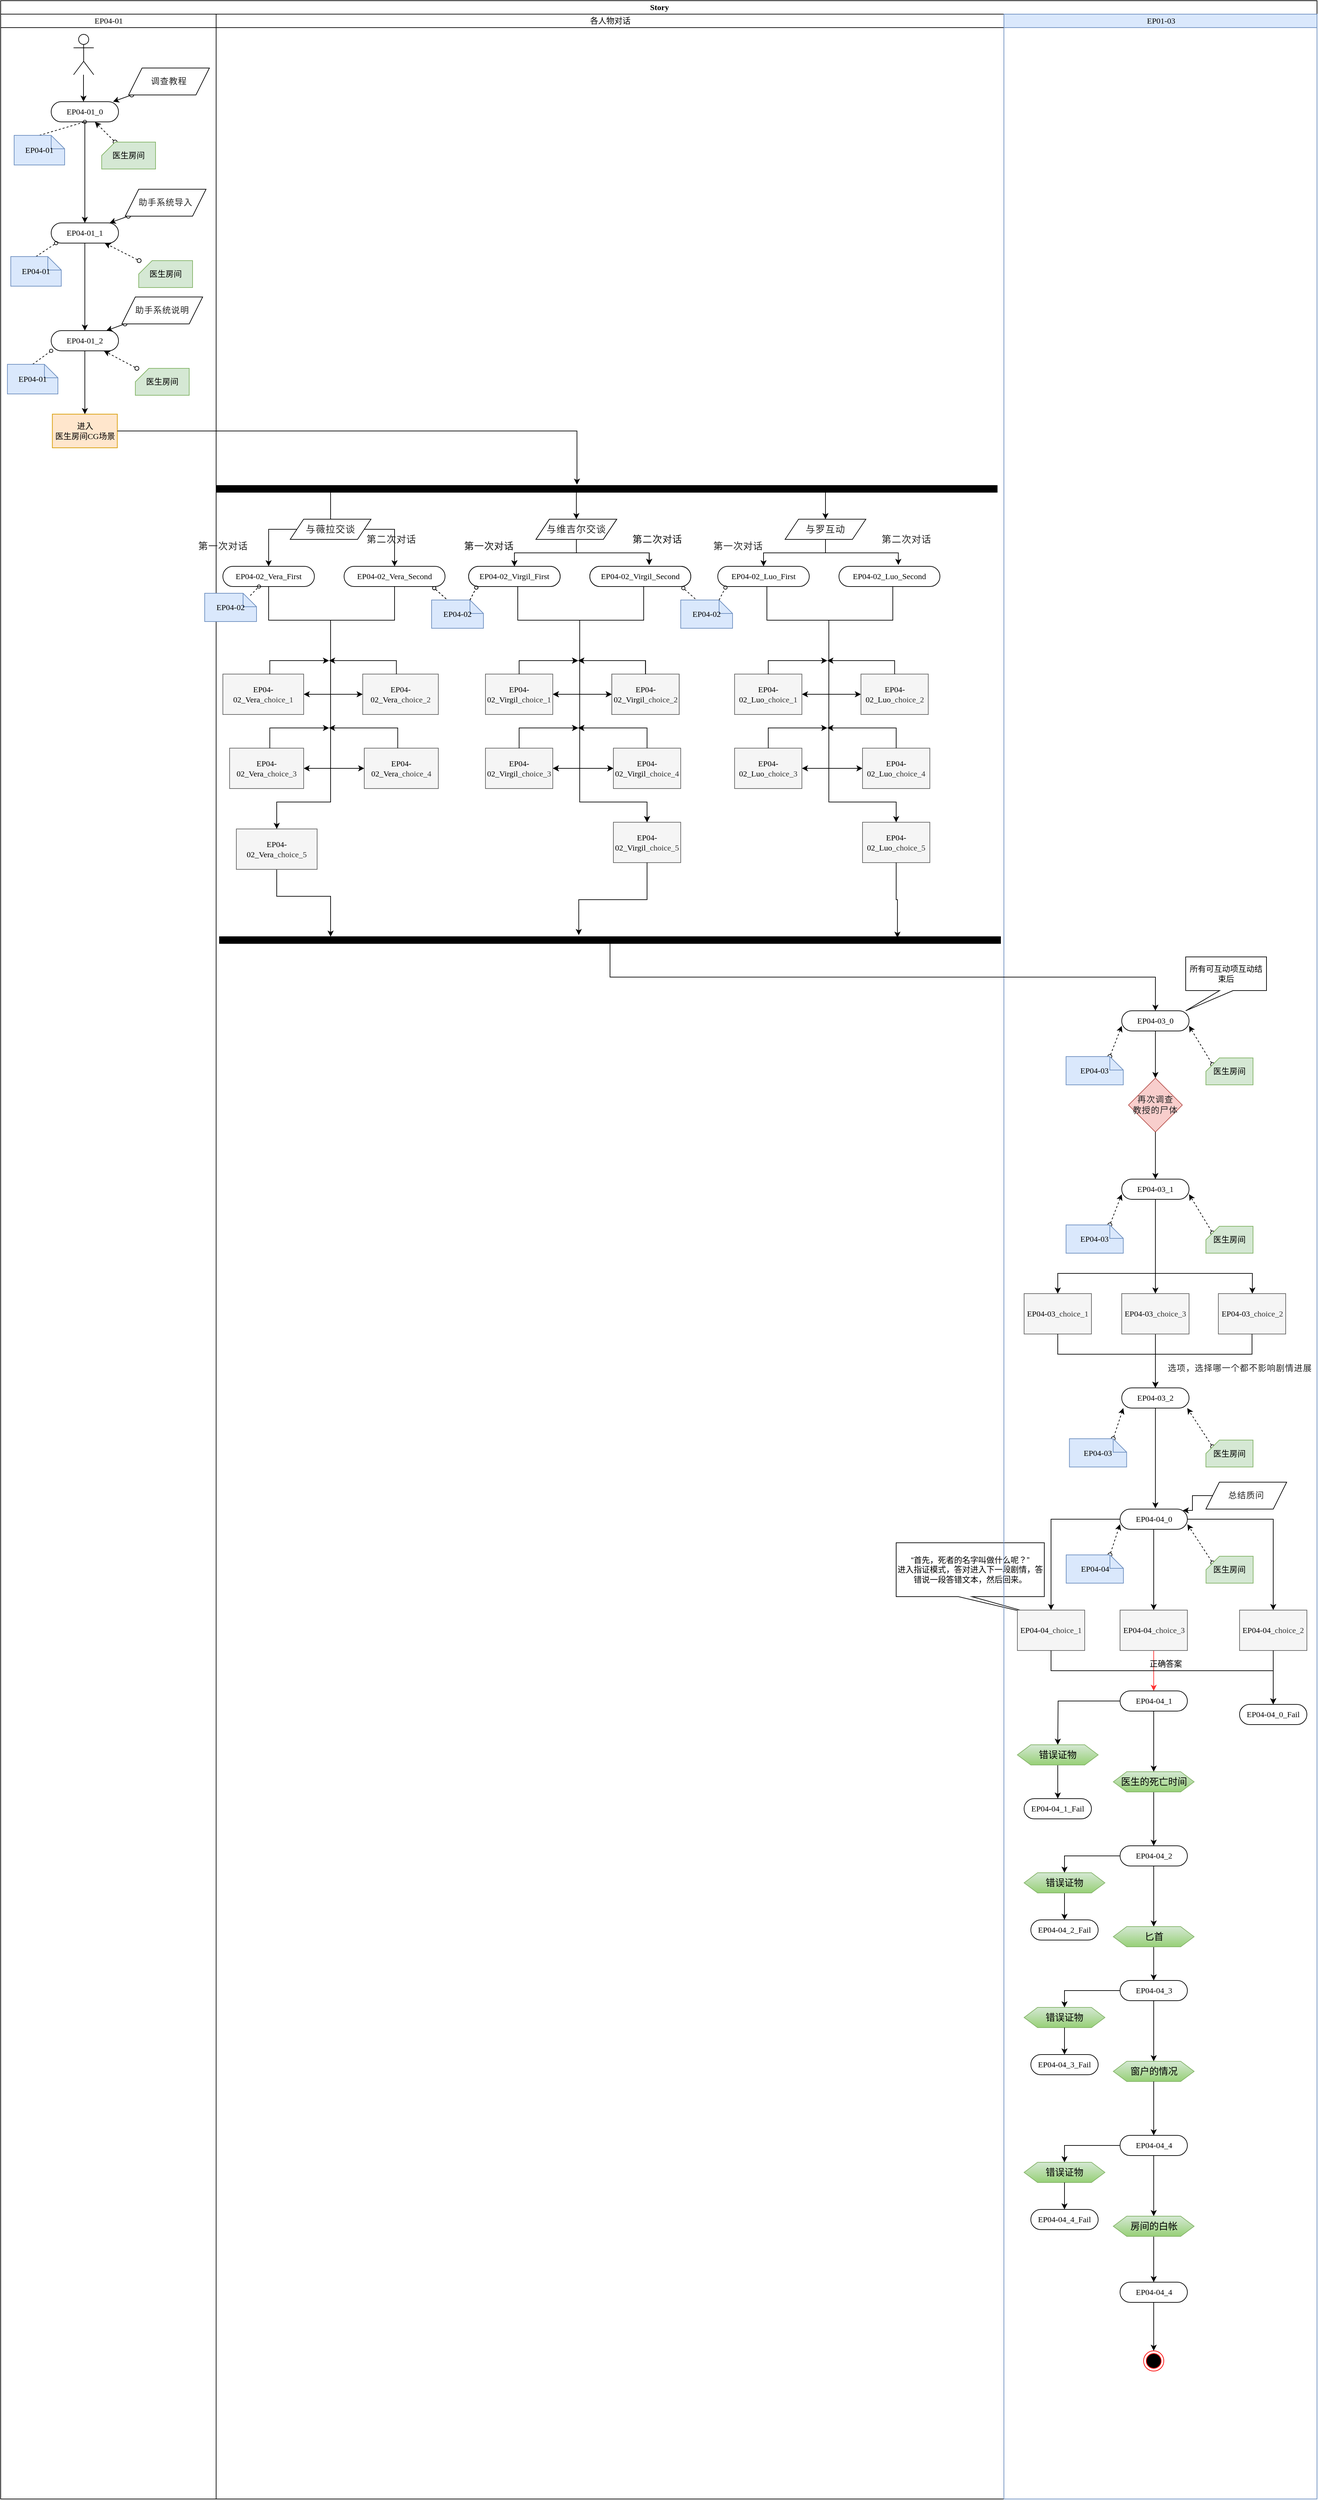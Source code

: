 <mxfile version="14.5.1" type="github" pages="2">
  <diagram id="mUvAk4owc0tqbDuLF9cG" name="Page-1">
    <mxGraphModel dx="1038" dy="1717" grid="1" gridSize="10" guides="1" tooltips="1" connect="1" arrows="1" fold="1" page="1" pageScale="1" pageWidth="827" pageHeight="1169" math="0" shadow="0">
      <root>
        <mxCell id="0" />
        <mxCell id="1" parent="0" />
        <mxCell id="gPckJBPebu3lDU5of1CX-1" value="Story" style="swimlane;html=1;childLayout=stackLayout;startSize=20;rounded=0;shadow=0;comic=0;labelBackgroundColor=none;strokeWidth=1;fontFamily=Verdana;fontSize=12;align=center;" parent="1" vertex="1">
          <mxGeometry x="60" y="-1080" width="1955" height="3710" as="geometry" />
        </mxCell>
        <mxCell id="gPckJBPebu3lDU5of1CX-2" value="&lt;span style=&quot;font-family: &amp;#34;verdana&amp;#34; ; font-weight: 400&quot;&gt;EP04-01&lt;/span&gt;" style="swimlane;html=1;startSize=20;" parent="gPckJBPebu3lDU5of1CX-1" vertex="1">
          <mxGeometry y="20" width="320" height="3690" as="geometry" />
        </mxCell>
        <mxCell id="gPckJBPebu3lDU5of1CX-86" style="edgeStyle=orthogonalEdgeStyle;rounded=0;orthogonalLoop=1;jettySize=auto;html=1;" parent="gPckJBPebu3lDU5of1CX-2" source="gPckJBPebu3lDU5of1CX-3" target="gPckJBPebu3lDU5of1CX-78" edge="1">
          <mxGeometry relative="1" as="geometry" />
        </mxCell>
        <mxCell id="gPckJBPebu3lDU5of1CX-3" value="EP04-01_0" style="rounded=1;whiteSpace=wrap;html=1;shadow=0;comic=0;labelBackgroundColor=none;strokeWidth=1;fontFamily=Verdana;fontSize=12;align=center;arcSize=50;" parent="gPckJBPebu3lDU5of1CX-2" vertex="1">
          <mxGeometry x="75" y="130" width="100" height="30" as="geometry" />
        </mxCell>
        <mxCell id="gPckJBPebu3lDU5of1CX-4" style="edgeStyle=none;rounded=0;html=1;dashed=1;labelBackgroundColor=none;startArrow=none;startFill=0;startSize=5;endArrow=oval;endFill=0;endSize=5;jettySize=auto;orthogonalLoop=1;strokeWidth=1;fontFamily=Verdana;fontSize=12;entryX=0.5;entryY=1;entryDx=0;entryDy=0;exitX=0.5;exitY=0;exitDx=0;exitDy=0;exitPerimeter=0;" parent="gPckJBPebu3lDU5of1CX-2" source="gPckJBPebu3lDU5of1CX-6" target="gPckJBPebu3lDU5of1CX-3" edge="1">
          <mxGeometry relative="1" as="geometry">
            <mxPoint x="150" y="287.878" as="sourcePoint" />
            <mxPoint x="112.955" y="268" as="targetPoint" />
          </mxGeometry>
        </mxCell>
        <mxCell id="gPckJBPebu3lDU5of1CX-6" value="EP04-01" style="shape=note;whiteSpace=wrap;html=1;rounded=0;shadow=0;comic=0;labelBackgroundColor=none;strokeWidth=1;fontFamily=Verdana;fontSize=12;align=center;size=20;fillColor=#dae8fc;strokeColor=#6c8ebf;" parent="gPckJBPebu3lDU5of1CX-2" vertex="1">
          <mxGeometry x="20" y="180" width="75" height="44" as="geometry" />
        </mxCell>
        <mxCell id="gPckJBPebu3lDU5of1CX-7" value="" style="shape=umlActor;verticalLabelPosition=bottom;verticalAlign=top;html=1;outlineConnect=0;" parent="gPckJBPebu3lDU5of1CX-2" vertex="1">
          <mxGeometry x="108.25" y="30" width="30" height="60" as="geometry" />
        </mxCell>
        <mxCell id="gPckJBPebu3lDU5of1CX-8" style="edgeStyle=none;rounded=0;orthogonalLoop=1;jettySize=auto;html=1;dashed=1;startArrow=oval;startFill=0;" parent="gPckJBPebu3lDU5of1CX-2" source="gPckJBPebu3lDU5of1CX-9" target="gPckJBPebu3lDU5of1CX-3" edge="1">
          <mxGeometry relative="1" as="geometry" />
        </mxCell>
        <mxCell id="gPckJBPebu3lDU5of1CX-9" value="医生房间" style="shape=card;whiteSpace=wrap;html=1;size=20;fillColor=#d5e8d4;strokeColor=#82b366;" parent="gPckJBPebu3lDU5of1CX-2" vertex="1">
          <mxGeometry x="150" y="190" width="80" height="40" as="geometry" />
        </mxCell>
        <mxCell id="gPckJBPebu3lDU5of1CX-73" value="进入&lt;br&gt;医生房间CG场景" style="rounded=0;whiteSpace=wrap;html=1;shadow=0;comic=0;labelBackgroundColor=none;strokeWidth=1;fontFamily=Verdana;fontSize=12;align=center;arcSize=50;fillColor=#ffe6cc;strokeColor=#d79b00;" parent="gPckJBPebu3lDU5of1CX-2" vertex="1">
          <mxGeometry x="76.75" y="594" width="96.5" height="50" as="geometry" />
        </mxCell>
        <mxCell id="gPckJBPebu3lDU5of1CX-76" style="edgeStyle=none;rounded=0;orthogonalLoop=1;jettySize=auto;html=1;entryX=0.75;entryY=0;entryDx=0;entryDy=0;startArrow=oval;startFill=0;" parent="gPckJBPebu3lDU5of1CX-2" source="gPckJBPebu3lDU5of1CX-77" edge="1">
          <mxGeometry relative="1" as="geometry">
            <mxPoint x="166.88" y="130" as="targetPoint" />
          </mxGeometry>
        </mxCell>
        <mxCell id="gPckJBPebu3lDU5of1CX-77" value="&lt;span style=&quot;font-size: 9.5pt ; color: #262626 ; letter-spacing: 0.55pt&quot;&gt;调查教程&lt;/span&gt;" style="shape=parallelogram;perimeter=parallelogramPerimeter;whiteSpace=wrap;html=1;fixedSize=1;" parent="gPckJBPebu3lDU5of1CX-2" vertex="1">
          <mxGeometry x="190" y="80" width="120" height="40" as="geometry" />
        </mxCell>
        <mxCell id="gPckJBPebu3lDU5of1CX-94" style="edgeStyle=orthogonalEdgeStyle;rounded=0;orthogonalLoop=1;jettySize=auto;html=1;entryX=0.5;entryY=0;entryDx=0;entryDy=0;" parent="gPckJBPebu3lDU5of1CX-2" source="gPckJBPebu3lDU5of1CX-78" target="gPckJBPebu3lDU5of1CX-87" edge="1">
          <mxGeometry relative="1" as="geometry" />
        </mxCell>
        <mxCell id="gPckJBPebu3lDU5of1CX-78" value="EP04-01_1" style="rounded=1;whiteSpace=wrap;html=1;shadow=0;comic=0;labelBackgroundColor=none;strokeWidth=1;fontFamily=Verdana;fontSize=12;align=center;arcSize=50;" parent="gPckJBPebu3lDU5of1CX-2" vertex="1">
          <mxGeometry x="75" y="310" width="100" height="30" as="geometry" />
        </mxCell>
        <mxCell id="gPckJBPebu3lDU5of1CX-79" style="edgeStyle=none;rounded=0;html=1;dashed=1;labelBackgroundColor=none;startArrow=none;startFill=0;startSize=5;endArrow=oval;endFill=0;endSize=5;jettySize=auto;orthogonalLoop=1;strokeWidth=1;fontFamily=Verdana;fontSize=12;entryX=0.074;entryY=1;entryDx=0;entryDy=0;exitX=0.5;exitY=0;exitDx=0;exitDy=0;exitPerimeter=0;entryPerimeter=0;" parent="gPckJBPebu3lDU5of1CX-2" source="gPckJBPebu3lDU5of1CX-80" target="gPckJBPebu3lDU5of1CX-78" edge="1">
          <mxGeometry relative="1" as="geometry">
            <mxPoint x="115" y="1527.878" as="sourcePoint" />
            <mxPoint x="77.955" y="1508" as="targetPoint" />
          </mxGeometry>
        </mxCell>
        <mxCell id="gPckJBPebu3lDU5of1CX-80" value="EP04-01" style="shape=note;whiteSpace=wrap;html=1;rounded=0;shadow=0;comic=0;labelBackgroundColor=none;strokeWidth=1;fontFamily=Verdana;fontSize=12;align=center;size=20;fillColor=#dae8fc;strokeColor=#6c8ebf;" parent="gPckJBPebu3lDU5of1CX-2" vertex="1">
          <mxGeometry x="15" y="360" width="75" height="44" as="geometry" />
        </mxCell>
        <mxCell id="gPckJBPebu3lDU5of1CX-81" style="edgeStyle=none;rounded=0;orthogonalLoop=1;jettySize=auto;html=1;dashed=1;startArrow=oval;startFill=0;" parent="gPckJBPebu3lDU5of1CX-2" source="gPckJBPebu3lDU5of1CX-82" target="gPckJBPebu3lDU5of1CX-78" edge="1">
          <mxGeometry relative="1" as="geometry" />
        </mxCell>
        <mxCell id="gPckJBPebu3lDU5of1CX-82" value="医生房间" style="shape=card;whiteSpace=wrap;html=1;size=20;fillColor=#d5e8d4;strokeColor=#82b366;" parent="gPckJBPebu3lDU5of1CX-2" vertex="1">
          <mxGeometry x="205" y="366" width="80" height="40" as="geometry" />
        </mxCell>
        <mxCell id="gPckJBPebu3lDU5of1CX-84" style="edgeStyle=none;rounded=0;orthogonalLoop=1;jettySize=auto;html=1;entryX=0.75;entryY=0;entryDx=0;entryDy=0;startArrow=oval;startFill=0;" parent="gPckJBPebu3lDU5of1CX-2" source="gPckJBPebu3lDU5of1CX-85" edge="1">
          <mxGeometry relative="1" as="geometry">
            <mxPoint x="161.88" y="310" as="targetPoint" />
          </mxGeometry>
        </mxCell>
        <mxCell id="gPckJBPebu3lDU5of1CX-85" value="&lt;span style=&quot;color: rgb(38 , 38 , 38) ; font-size: 12.667px ; letter-spacing: 0.733px&quot;&gt;助手系统导入&lt;/span&gt;" style="shape=parallelogram;perimeter=parallelogramPerimeter;whiteSpace=wrap;html=1;fixedSize=1;" parent="gPckJBPebu3lDU5of1CX-2" vertex="1">
          <mxGeometry x="185" y="260" width="120" height="40" as="geometry" />
        </mxCell>
        <mxCell id="xXN37UhoMwpPMzF6kb4Q-1" style="edgeStyle=orthogonalEdgeStyle;rounded=0;orthogonalLoop=1;jettySize=auto;html=1;" edge="1" parent="gPckJBPebu3lDU5of1CX-2" source="gPckJBPebu3lDU5of1CX-87" target="gPckJBPebu3lDU5of1CX-73">
          <mxGeometry relative="1" as="geometry" />
        </mxCell>
        <mxCell id="gPckJBPebu3lDU5of1CX-87" value="EP04-01_2" style="rounded=1;whiteSpace=wrap;html=1;shadow=0;comic=0;labelBackgroundColor=none;strokeWidth=1;fontFamily=Verdana;fontSize=12;align=center;arcSize=50;" parent="gPckJBPebu3lDU5of1CX-2" vertex="1">
          <mxGeometry x="75" y="470" width="100" height="30" as="geometry" />
        </mxCell>
        <mxCell id="gPckJBPebu3lDU5of1CX-88" style="edgeStyle=none;rounded=0;html=1;dashed=1;labelBackgroundColor=none;startArrow=none;startFill=0;startSize=5;endArrow=oval;endFill=0;endSize=5;jettySize=auto;orthogonalLoop=1;strokeWidth=1;fontFamily=Verdana;fontSize=12;entryX=0;entryY=1;entryDx=0;entryDy=0;exitX=0.5;exitY=0;exitDx=0;exitDy=0;exitPerimeter=0;" parent="gPckJBPebu3lDU5of1CX-2" source="gPckJBPebu3lDU5of1CX-89" target="gPckJBPebu3lDU5of1CX-87" edge="1">
          <mxGeometry relative="1" as="geometry">
            <mxPoint x="80" y="2747.878" as="sourcePoint" />
            <mxPoint x="42.955" y="2728" as="targetPoint" />
          </mxGeometry>
        </mxCell>
        <mxCell id="gPckJBPebu3lDU5of1CX-89" value="EP04-01" style="shape=note;whiteSpace=wrap;html=1;rounded=0;shadow=0;comic=0;labelBackgroundColor=none;strokeWidth=1;fontFamily=Verdana;fontSize=12;align=center;size=20;fillColor=#dae8fc;strokeColor=#6c8ebf;" parent="gPckJBPebu3lDU5of1CX-2" vertex="1">
          <mxGeometry x="10" y="520" width="75" height="44" as="geometry" />
        </mxCell>
        <mxCell id="gPckJBPebu3lDU5of1CX-90" style="edgeStyle=none;rounded=0;orthogonalLoop=1;jettySize=auto;html=1;dashed=1;startArrow=oval;startFill=0;" parent="gPckJBPebu3lDU5of1CX-2" source="gPckJBPebu3lDU5of1CX-91" target="gPckJBPebu3lDU5of1CX-87" edge="1">
          <mxGeometry relative="1" as="geometry" />
        </mxCell>
        <mxCell id="gPckJBPebu3lDU5of1CX-91" value="医生房间" style="shape=card;whiteSpace=wrap;html=1;size=20;fillColor=#d5e8d4;strokeColor=#82b366;" parent="gPckJBPebu3lDU5of1CX-2" vertex="1">
          <mxGeometry x="200" y="526" width="80" height="40" as="geometry" />
        </mxCell>
        <mxCell id="gPckJBPebu3lDU5of1CX-92" style="edgeStyle=none;rounded=0;orthogonalLoop=1;jettySize=auto;html=1;entryX=0.75;entryY=0;entryDx=0;entryDy=0;startArrow=oval;startFill=0;" parent="gPckJBPebu3lDU5of1CX-2" source="gPckJBPebu3lDU5of1CX-93" edge="1">
          <mxGeometry relative="1" as="geometry">
            <mxPoint x="156.88" y="470" as="targetPoint" />
          </mxGeometry>
        </mxCell>
        <mxCell id="gPckJBPebu3lDU5of1CX-93" value="&lt;span style=&quot;color: rgb(38 , 38 , 38) ; font-size: 12.667px ; letter-spacing: 0.733px&quot;&gt;助手系统说明&lt;/span&gt;" style="shape=parallelogram;perimeter=parallelogramPerimeter;whiteSpace=wrap;html=1;fixedSize=1;" parent="gPckJBPebu3lDU5of1CX-2" vertex="1">
          <mxGeometry x="180" y="420" width="120" height="40" as="geometry" />
        </mxCell>
        <mxCell id="gPckJBPebu3lDU5of1CX-13" value="&lt;span style=&quot;font-family: &amp;#34;verdana&amp;#34; ; font-weight: 400&quot;&gt;各人物对话&lt;/span&gt;" style="swimlane;html=1;startSize=20;" parent="gPckJBPebu3lDU5of1CX-1" vertex="1">
          <mxGeometry x="320" y="20" width="1170" height="3690" as="geometry" />
        </mxCell>
        <mxCell id="gPckJBPebu3lDU5of1CX-96" style="edgeStyle=orthogonalEdgeStyle;rounded=0;orthogonalLoop=1;jettySize=auto;html=1;entryX=0.5;entryY=0;entryDx=0;entryDy=0;" parent="gPckJBPebu3lDU5of1CX-13" source="gPckJBPebu3lDU5of1CX-14" target="gPckJBPebu3lDU5of1CX-16" edge="1">
          <mxGeometry relative="1" as="geometry">
            <Array as="points">
              <mxPoint x="170" y="765" />
              <mxPoint x="78" y="765" />
            </Array>
          </mxGeometry>
        </mxCell>
        <mxCell id="gPckJBPebu3lDU5of1CX-98" style="edgeStyle=orthogonalEdgeStyle;rounded=0;orthogonalLoop=1;jettySize=auto;html=1;entryX=0.5;entryY=0;entryDx=0;entryDy=0;" parent="gPckJBPebu3lDU5of1CX-13" source="gPckJBPebu3lDU5of1CX-14" target="gPckJBPebu3lDU5of1CX-97" edge="1">
          <mxGeometry relative="1" as="geometry">
            <Array as="points">
              <mxPoint x="170" y="765" />
              <mxPoint x="265" y="765" />
            </Array>
          </mxGeometry>
        </mxCell>
        <mxCell id="gPckJBPebu3lDU5of1CX-119" style="edgeStyle=orthogonalEdgeStyle;rounded=0;orthogonalLoop=1;jettySize=auto;html=1;entryX=0.5;entryY=0;entryDx=0;entryDy=0;" parent="gPckJBPebu3lDU5of1CX-13" source="gPckJBPebu3lDU5of1CX-14" target="gPckJBPebu3lDU5of1CX-115" edge="1">
          <mxGeometry relative="1" as="geometry">
            <Array as="points">
              <mxPoint x="535" y="730" />
              <mxPoint x="535" y="730" />
            </Array>
          </mxGeometry>
        </mxCell>
        <mxCell id="gPckJBPebu3lDU5of1CX-210" style="edgeStyle=orthogonalEdgeStyle;rounded=0;orthogonalLoop=1;jettySize=auto;html=1;entryX=0.5;entryY=0;entryDx=0;entryDy=0;" parent="gPckJBPebu3lDU5of1CX-13" source="gPckJBPebu3lDU5of1CX-14" target="gPckJBPebu3lDU5of1CX-188" edge="1">
          <mxGeometry relative="1" as="geometry">
            <Array as="points">
              <mxPoint x="905" y="720" />
              <mxPoint x="905" y="720" />
            </Array>
          </mxGeometry>
        </mxCell>
        <mxCell id="gPckJBPebu3lDU5of1CX-14" value="" style="whiteSpace=wrap;html=1;rounded=0;shadow=0;comic=0;labelBackgroundColor=none;strokeWidth=1;fillColor=#000000;fontFamily=Verdana;fontSize=12;align=center;rotation=0;" parent="gPckJBPebu3lDU5of1CX-13" vertex="1">
          <mxGeometry y="700" width="1160" height="10" as="geometry" />
        </mxCell>
        <mxCell id="gPckJBPebu3lDU5of1CX-129" style="edgeStyle=orthogonalEdgeStyle;rounded=0;orthogonalLoop=1;jettySize=auto;html=1;entryX=1;entryY=0.5;entryDx=0;entryDy=0;" parent="gPckJBPebu3lDU5of1CX-13" source="gPckJBPebu3lDU5of1CX-16" target="gPckJBPebu3lDU5of1CX-104" edge="1">
          <mxGeometry relative="1" as="geometry">
            <Array as="points">
              <mxPoint x="78" y="900" />
              <mxPoint x="170" y="900" />
              <mxPoint x="170" y="1120" />
            </Array>
          </mxGeometry>
        </mxCell>
        <mxCell id="gPckJBPebu3lDU5of1CX-16" value="EP04-02_Vera_First" style="rounded=1;whiteSpace=wrap;html=1;shadow=0;comic=0;labelBackgroundColor=none;strokeWidth=1;fontFamily=Verdana;fontSize=12;align=center;arcSize=50;" parent="gPckJBPebu3lDU5of1CX-13" vertex="1">
          <mxGeometry x="10" y="820" width="135.95" height="30" as="geometry" />
        </mxCell>
        <mxCell id="gPckJBPebu3lDU5of1CX-18" style="edgeStyle=none;rounded=0;html=1;labelBackgroundColor=none;startArrow=none;startFill=0;startSize=5;endArrow=oval;endFill=0;endSize=5;jettySize=auto;orthogonalLoop=1;strokeWidth=1;fontFamily=Verdana;fontSize=12;dashed=1;exitX=0.88;exitY=0.081;exitDx=0;exitDy=0;exitPerimeter=0;" parent="gPckJBPebu3lDU5of1CX-13" source="gPckJBPebu3lDU5of1CX-19" target="gPckJBPebu3lDU5of1CX-16" edge="1">
          <mxGeometry relative="1" as="geometry">
            <mxPoint x="85.005" y="794" as="sourcePoint" />
          </mxGeometry>
        </mxCell>
        <mxCell id="gPckJBPebu3lDU5of1CX-19" value="&lt;span&gt;EP04-02&lt;/span&gt;" style="shape=note;whiteSpace=wrap;html=1;rounded=0;shadow=0;comic=0;labelBackgroundColor=none;strokeWidth=1;fontFamily=Verdana;fontSize=12;align=center;size=20;fillColor=#dae8fc;strokeColor=#6c8ebf;" parent="gPckJBPebu3lDU5of1CX-13" vertex="1">
          <mxGeometry x="-17" y="860" width="77" height="42" as="geometry" />
        </mxCell>
        <mxCell id="gPckJBPebu3lDU5of1CX-22" value="" style="whiteSpace=wrap;html=1;rounded=0;shadow=0;comic=0;labelBackgroundColor=none;strokeWidth=1;fillColor=#000000;fontFamily=Verdana;fontSize=12;align=center;rotation=0;" parent="gPckJBPebu3lDU5of1CX-13" vertex="1">
          <mxGeometry x="5" y="1370" width="1160" height="10" as="geometry" />
        </mxCell>
        <mxCell id="gPckJBPebu3lDU5of1CX-24" value="&lt;p style=&quot;margin: 0cm ; line-height: 18.0pt&quot;&gt;&lt;span style=&quot;font-size: 10.5pt ; color: #262626 ; letter-spacing: 0.55pt&quot;&gt;与薇拉交谈&lt;/span&gt;&lt;span lang=&quot;EN-US&quot; style=&quot;font-size: 10.5pt ; color: #262626 ; letter-spacing: 0.55pt&quot;&gt;&lt;/span&gt;&lt;/p&gt;" style="shape=parallelogram;perimeter=parallelogramPerimeter;whiteSpace=wrap;html=1;fixedSize=1;" parent="gPckJBPebu3lDU5of1CX-13" vertex="1">
          <mxGeometry x="110" y="750" width="120" height="30" as="geometry" />
        </mxCell>
        <mxCell id="gPckJBPebu3lDU5of1CX-126" style="edgeStyle=orthogonalEdgeStyle;rounded=0;orthogonalLoop=1;jettySize=auto;html=1;entryX=1;entryY=0.5;entryDx=0;entryDy=0;" parent="gPckJBPebu3lDU5of1CX-13" source="gPckJBPebu3lDU5of1CX-97" target="gPckJBPebu3lDU5of1CX-101" edge="1">
          <mxGeometry relative="1" as="geometry">
            <Array as="points">
              <mxPoint x="265" y="900" />
              <mxPoint x="170" y="900" />
              <mxPoint x="170" y="1010" />
            </Array>
          </mxGeometry>
        </mxCell>
        <mxCell id="gPckJBPebu3lDU5of1CX-128" style="edgeStyle=orthogonalEdgeStyle;rounded=0;orthogonalLoop=1;jettySize=auto;html=1;entryX=0;entryY=0.5;entryDx=0;entryDy=0;" parent="gPckJBPebu3lDU5of1CX-13" source="gPckJBPebu3lDU5of1CX-97" target="gPckJBPebu3lDU5of1CX-103" edge="1">
          <mxGeometry relative="1" as="geometry">
            <Array as="points">
              <mxPoint x="265" y="900" />
              <mxPoint x="170" y="900" />
              <mxPoint x="170" y="1120" />
            </Array>
          </mxGeometry>
        </mxCell>
        <mxCell id="gPckJBPebu3lDU5of1CX-97" value="EP04-02_Vera_Second" style="rounded=1;whiteSpace=wrap;html=1;shadow=0;comic=0;labelBackgroundColor=none;strokeWidth=1;fontFamily=Verdana;fontSize=12;align=center;arcSize=50;" parent="gPckJBPebu3lDU5of1CX-13" vertex="1">
          <mxGeometry x="190" y="820" width="150" height="30" as="geometry" />
        </mxCell>
        <mxCell id="gPckJBPebu3lDU5of1CX-101" value="&lt;span style=&quot;color: rgb(0 , 0 , 0) ; font-family: &amp;#34;verdana&amp;#34;&quot;&gt;EP04-02_Vera&lt;/span&gt;&lt;span style=&quot;font-family: &amp;#34;verdana&amp;#34;&quot;&gt;_choice_1&lt;/span&gt;" style="whiteSpace=wrap;html=1;align=center;verticalAlign=middle;treeFolding=1;treeMoving=1;fillColor=#f5f5f5;strokeColor=#666666;fontColor=#333333;" parent="gPckJBPebu3lDU5of1CX-13" vertex="1" collapsed="1">
          <mxGeometry x="10" y="980" width="120" height="60" as="geometry" />
        </mxCell>
        <mxCell id="gPckJBPebu3lDU5of1CX-102" value="&lt;span style=&quot;color: rgb(0 , 0 , 0) ; font-family: &amp;#34;verdana&amp;#34;&quot;&gt;EP04-02_Vera&lt;/span&gt;&lt;span style=&quot;font-family: &amp;#34;verdana&amp;#34;&quot;&gt;_choice_2&lt;/span&gt;" style="whiteSpace=wrap;html=1;align=center;verticalAlign=middle;treeFolding=1;treeMoving=1;fillColor=#f5f5f5;strokeColor=#666666;fontColor=#333333;" parent="gPckJBPebu3lDU5of1CX-13" vertex="1" collapsed="1">
          <mxGeometry x="217.69" y="980" width="112.31" height="60" as="geometry" />
        </mxCell>
        <mxCell id="gPckJBPebu3lDU5of1CX-103" value="&lt;span style=&quot;color: rgb(0 , 0 , 0) ; font-family: &amp;#34;verdana&amp;#34;&quot;&gt;EP04-02_Vera&lt;/span&gt;&lt;span style=&quot;font-family: &amp;#34;verdana&amp;#34;&quot;&gt;_choice_4&lt;/span&gt;" style="whiteSpace=wrap;html=1;align=center;verticalAlign=middle;treeFolding=1;treeMoving=1;fillColor=#f5f5f5;strokeColor=#666666;fontColor=#333333;" parent="gPckJBPebu3lDU5of1CX-13" vertex="1">
          <mxGeometry x="220" y="1090" width="110" height="60" as="geometry" />
        </mxCell>
        <mxCell id="gPckJBPebu3lDU5of1CX-104" value="&lt;span style=&quot;color: rgb(0 , 0 , 0) ; font-family: &amp;#34;verdana&amp;#34;&quot;&gt;EP04-02_Vera&lt;/span&gt;&lt;span style=&quot;font-family: &amp;#34;verdana&amp;#34;&quot;&gt;_choice_3&lt;/span&gt;" style="whiteSpace=wrap;html=1;align=center;verticalAlign=middle;treeFolding=1;treeMoving=1;fillColor=#f5f5f5;strokeColor=#666666;fontColor=#333333;" parent="gPckJBPebu3lDU5of1CX-13" vertex="1">
          <mxGeometry x="20" y="1090" width="110" height="60" as="geometry" />
        </mxCell>
        <mxCell id="gPckJBPebu3lDU5of1CX-105" style="edgeStyle=orthogonalEdgeStyle;rounded=0;orthogonalLoop=1;jettySize=auto;html=1;" parent="gPckJBPebu3lDU5of1CX-13" source="gPckJBPebu3lDU5of1CX-101" edge="1">
          <mxGeometry relative="1" as="geometry">
            <mxPoint x="167.69" y="960" as="targetPoint" />
            <Array as="points">
              <mxPoint x="79.69" y="960" />
            </Array>
          </mxGeometry>
        </mxCell>
        <mxCell id="gPckJBPebu3lDU5of1CX-106" style="edgeStyle=orthogonalEdgeStyle;rounded=0;orthogonalLoop=1;jettySize=auto;html=1;" parent="gPckJBPebu3lDU5of1CX-13" source="gPckJBPebu3lDU5of1CX-102" edge="1">
          <mxGeometry relative="1" as="geometry">
            <mxPoint x="167.69" y="960" as="targetPoint" />
            <Array as="points">
              <mxPoint x="267.69" y="960" />
              <mxPoint x="207.69" y="960" />
            </Array>
          </mxGeometry>
        </mxCell>
        <mxCell id="gPckJBPebu3lDU5of1CX-107" style="edgeStyle=orthogonalEdgeStyle;rounded=0;orthogonalLoop=1;jettySize=auto;html=1;strokeColor=#000000;" parent="gPckJBPebu3lDU5of1CX-13" source="gPckJBPebu3lDU5of1CX-104" edge="1">
          <mxGeometry relative="1" as="geometry">
            <mxPoint x="167.69" y="1060" as="targetPoint" />
            <Array as="points">
              <mxPoint x="79.69" y="1060" />
              <mxPoint x="167.69" y="1060" />
            </Array>
          </mxGeometry>
        </mxCell>
        <mxCell id="gPckJBPebu3lDU5of1CX-108" style="edgeStyle=orthogonalEdgeStyle;rounded=0;orthogonalLoop=1;jettySize=auto;html=1;strokeColor=#000000;" parent="gPckJBPebu3lDU5of1CX-13" source="gPckJBPebu3lDU5of1CX-103" edge="1">
          <mxGeometry relative="1" as="geometry">
            <mxPoint x="167.69" y="1060" as="targetPoint" />
            <Array as="points">
              <mxPoint x="269.69" y="1060" />
            </Array>
          </mxGeometry>
        </mxCell>
        <mxCell id="gPckJBPebu3lDU5of1CX-125" style="edgeStyle=orthogonalEdgeStyle;rounded=0;orthogonalLoop=1;jettySize=auto;html=1;" parent="gPckJBPebu3lDU5of1CX-13" source="gPckJBPebu3lDU5of1CX-110" target="gPckJBPebu3lDU5of1CX-22" edge="1">
          <mxGeometry relative="1" as="geometry">
            <mxPoint x="170" y="1360" as="targetPoint" />
            <Array as="points">
              <mxPoint x="90" y="1310" />
              <mxPoint x="170" y="1310" />
            </Array>
          </mxGeometry>
        </mxCell>
        <mxCell id="gPckJBPebu3lDU5of1CX-110" value="&lt;span style=&quot;color: rgb(0 , 0 , 0) ; font-family: &amp;#34;verdana&amp;#34;&quot;&gt;EP04-02_Vera&lt;/span&gt;&lt;span style=&quot;font-family: &amp;#34;verdana&amp;#34;&quot;&gt;_choice_5&lt;/span&gt;" style="whiteSpace=wrap;html=1;align=center;verticalAlign=middle;treeFolding=1;treeMoving=1;fillColor=#f5f5f5;strokeColor=#666666;fontColor=#333333;" parent="gPckJBPebu3lDU5of1CX-13" vertex="1">
          <mxGeometry x="30" y="1210" width="120" height="60" as="geometry" />
        </mxCell>
        <mxCell id="gPckJBPebu3lDU5of1CX-113" value="EP04-02_&lt;span style=&quot;font-family: &amp;#34;verdana&amp;#34;&quot;&gt;Virgil&lt;/span&gt;_First" style="rounded=1;whiteSpace=wrap;html=1;shadow=0;comic=0;labelBackgroundColor=none;strokeWidth=1;fontFamily=Verdana;fontSize=12;align=center;arcSize=50;" parent="gPckJBPebu3lDU5of1CX-13" vertex="1">
          <mxGeometry x="375" y="820" width="135.95" height="30" as="geometry" />
        </mxCell>
        <mxCell id="gPckJBPebu3lDU5of1CX-120" style="edgeStyle=orthogonalEdgeStyle;rounded=0;orthogonalLoop=1;jettySize=auto;html=1;" parent="gPckJBPebu3lDU5of1CX-13" source="gPckJBPebu3lDU5of1CX-115" target="gPckJBPebu3lDU5of1CX-113" edge="1">
          <mxGeometry relative="1" as="geometry" />
        </mxCell>
        <mxCell id="gPckJBPebu3lDU5of1CX-121" style="edgeStyle=orthogonalEdgeStyle;rounded=0;orthogonalLoop=1;jettySize=auto;html=1;entryX=0.588;entryY=-0.067;entryDx=0;entryDy=0;entryPerimeter=0;" parent="gPckJBPebu3lDU5of1CX-13" source="gPckJBPebu3lDU5of1CX-115" target="gPckJBPebu3lDU5of1CX-116" edge="1">
          <mxGeometry relative="1" as="geometry" />
        </mxCell>
        <mxCell id="gPckJBPebu3lDU5of1CX-115" value="&lt;p style=&quot;margin: 0cm ; line-height: 18.0pt&quot;&gt;&lt;span style=&quot;font-size: 10.5pt ; color: #262626 ; letter-spacing: 0.55pt&quot;&gt;与薇拉交谈&lt;/span&gt;&lt;span lang=&quot;EN-US&quot; style=&quot;font-size: 10.5pt ; color: #262626 ; letter-spacing: 0.55pt&quot;&gt;&lt;/span&gt;&lt;/p&gt;" style="shape=parallelogram;perimeter=parallelogramPerimeter;whiteSpace=wrap;html=1;fixedSize=1;" parent="gPckJBPebu3lDU5of1CX-13" vertex="1">
          <mxGeometry x="475" y="750" width="120" height="30" as="geometry" />
        </mxCell>
        <mxCell id="gPckJBPebu3lDU5of1CX-116" value="EP04-02_&lt;span style=&quot;font-family: &amp;#34;verdana&amp;#34;&quot;&gt;Virgil&lt;/span&gt;_Second" style="rounded=1;whiteSpace=wrap;html=1;shadow=0;comic=0;labelBackgroundColor=none;strokeWidth=1;fontFamily=Verdana;fontSize=12;align=center;arcSize=50;" parent="gPckJBPebu3lDU5of1CX-13" vertex="1">
          <mxGeometry x="555" y="820" width="150" height="30" as="geometry" />
        </mxCell>
        <mxCell id="gPckJBPebu3lDU5of1CX-117" value="&lt;span style=&quot;font-size: 10.5pt ; color: #262626 ; letter-spacing: 0.55pt&quot;&gt;第一次对话&lt;/span&gt;" style="text;html=1;align=center;verticalAlign=middle;resizable=0;points=[];autosize=1;" parent="gPckJBPebu3lDU5of1CX-13" vertex="1">
          <mxGeometry x="360" y="780" width="90" height="20" as="geometry" />
        </mxCell>
        <mxCell id="gPckJBPebu3lDU5of1CX-118" value="&lt;span style=&quot;font-size: 10.5pt ; color: #262626 ; letter-spacing: 0.55pt&quot;&gt;第二次对话&lt;/span&gt;" style="text;html=1;align=center;verticalAlign=middle;resizable=0;points=[];autosize=1;" parent="gPckJBPebu3lDU5of1CX-13" vertex="1">
          <mxGeometry x="610" y="770" width="90" height="20" as="geometry" />
        </mxCell>
        <mxCell id="gPckJBPebu3lDU5of1CX-124" style="edgeStyle=orthogonalEdgeStyle;rounded=0;orthogonalLoop=1;jettySize=auto;html=1;entryX=0.5;entryY=0;entryDx=0;entryDy=0;exitX=0.5;exitY=1;exitDx=0;exitDy=0;" parent="gPckJBPebu3lDU5of1CX-13" source="gPckJBPebu3lDU5of1CX-16" target="gPckJBPebu3lDU5of1CX-110" edge="1">
          <mxGeometry relative="1" as="geometry">
            <mxPoint x="170" y="1180" as="targetPoint" />
            <Array as="points">
              <mxPoint x="78" y="900" />
              <mxPoint x="170" y="900" />
              <mxPoint x="170" y="1170" />
              <mxPoint x="90" y="1170" />
            </Array>
          </mxGeometry>
        </mxCell>
        <mxCell id="gPckJBPebu3lDU5of1CX-127" style="edgeStyle=orthogonalEdgeStyle;rounded=0;orthogonalLoop=1;jettySize=auto;html=1;entryX=0;entryY=0.5;entryDx=0;entryDy=0;exitX=0.5;exitY=1;exitDx=0;exitDy=0;" parent="gPckJBPebu3lDU5of1CX-13" source="gPckJBPebu3lDU5of1CX-97" target="gPckJBPebu3lDU5of1CX-102" edge="1">
          <mxGeometry relative="1" as="geometry">
            <mxPoint x="275" y="860" as="sourcePoint" />
            <mxPoint x="140" y="1020" as="targetPoint" />
            <Array as="points">
              <mxPoint x="265" y="900" />
              <mxPoint x="170" y="900" />
              <mxPoint x="170" y="1010" />
            </Array>
          </mxGeometry>
        </mxCell>
        <mxCell id="gPckJBPebu3lDU5of1CX-130" value="&lt;span&gt;EP04-02&lt;/span&gt;" style="shape=note;whiteSpace=wrap;html=1;rounded=0;shadow=0;comic=0;labelBackgroundColor=none;strokeWidth=1;fontFamily=Verdana;fontSize=12;align=center;size=20;fillColor=#dae8fc;strokeColor=#6c8ebf;" parent="gPckJBPebu3lDU5of1CX-13" vertex="1">
          <mxGeometry x="320" y="870" width="77" height="42" as="geometry" />
        </mxCell>
        <mxCell id="gPckJBPebu3lDU5of1CX-131" style="edgeStyle=none;rounded=0;html=1;labelBackgroundColor=none;startArrow=none;startFill=0;startSize=5;endArrow=oval;endFill=0;endSize=5;jettySize=auto;orthogonalLoop=1;strokeWidth=1;fontFamily=Verdana;fontSize=12;dashed=1;exitX=0.281;exitY=-0.038;exitDx=0;exitDy=0;exitPerimeter=0;entryX=0.893;entryY=1.08;entryDx=0;entryDy=0;entryPerimeter=0;" parent="gPckJBPebu3lDU5of1CX-13" source="gPckJBPebu3lDU5of1CX-130" target="gPckJBPebu3lDU5of1CX-97" edge="1">
          <mxGeometry relative="1" as="geometry">
            <mxPoint x="60.76" y="873.402" as="sourcePoint" />
            <mxPoint x="73.602" y="860" as="targetPoint" />
          </mxGeometry>
        </mxCell>
        <mxCell id="gPckJBPebu3lDU5of1CX-132" style="edgeStyle=none;rounded=0;html=1;labelBackgroundColor=none;startArrow=none;startFill=0;startSize=5;endArrow=oval;endFill=0;endSize=5;jettySize=auto;orthogonalLoop=1;strokeWidth=1;fontFamily=Verdana;fontSize=12;dashed=1;exitX=0;exitY=0;exitDx=57;exitDy=0;exitPerimeter=0;entryX=0.084;entryY=1.053;entryDx=0;entryDy=0;entryPerimeter=0;" parent="gPckJBPebu3lDU5of1CX-13" source="gPckJBPebu3lDU5of1CX-130" target="gPckJBPebu3lDU5of1CX-113" edge="1">
          <mxGeometry relative="1" as="geometry">
            <mxPoint x="351.637" y="878.404" as="sourcePoint" />
            <mxPoint x="333.95" y="862.4" as="targetPoint" />
          </mxGeometry>
        </mxCell>
        <mxCell id="gPckJBPebu3lDU5of1CX-142" style="edgeStyle=orthogonalEdgeStyle;rounded=0;orthogonalLoop=1;jettySize=auto;html=1;entryX=1;entryY=0.5;entryDx=0;entryDy=0;" parent="gPckJBPebu3lDU5of1CX-13" target="gPckJBPebu3lDU5of1CX-149" edge="1">
          <mxGeometry relative="1" as="geometry">
            <mxPoint x="448" y="850" as="sourcePoint" />
            <Array as="points">
              <mxPoint x="448" y="900" />
              <mxPoint x="540" y="900" />
              <mxPoint x="540" y="1120" />
            </Array>
          </mxGeometry>
        </mxCell>
        <mxCell id="gPckJBPebu3lDU5of1CX-144" style="edgeStyle=orthogonalEdgeStyle;rounded=0;orthogonalLoop=1;jettySize=auto;html=1;entryX=1;entryY=0.5;entryDx=0;entryDy=0;" parent="gPckJBPebu3lDU5of1CX-13" target="gPckJBPebu3lDU5of1CX-146" edge="1">
          <mxGeometry relative="1" as="geometry">
            <mxPoint x="635" y="850" as="sourcePoint" />
            <Array as="points">
              <mxPoint x="635" y="900" />
              <mxPoint x="540" y="900" />
              <mxPoint x="540" y="1010" />
            </Array>
          </mxGeometry>
        </mxCell>
        <mxCell id="gPckJBPebu3lDU5of1CX-145" style="edgeStyle=orthogonalEdgeStyle;rounded=0;orthogonalLoop=1;jettySize=auto;html=1;entryX=0;entryY=0.5;entryDx=0;entryDy=0;" parent="gPckJBPebu3lDU5of1CX-13" target="gPckJBPebu3lDU5of1CX-148" edge="1">
          <mxGeometry relative="1" as="geometry">
            <mxPoint x="635" y="850" as="sourcePoint" />
            <Array as="points">
              <mxPoint x="635" y="900" />
              <mxPoint x="540" y="900" />
              <mxPoint x="540" y="1120" />
            </Array>
          </mxGeometry>
        </mxCell>
        <mxCell id="gPckJBPebu3lDU5of1CX-146" value="&lt;span style=&quot;color: rgb(0 , 0 , 0) ; font-family: &amp;#34;verdana&amp;#34;&quot;&gt;EP04-02_Virgil&lt;/span&gt;&lt;span style=&quot;font-family: &amp;#34;verdana&amp;#34;&quot;&gt;_choice_1&lt;/span&gt;" style="whiteSpace=wrap;html=1;align=center;verticalAlign=middle;treeFolding=1;treeMoving=1;fillColor=#f5f5f5;strokeColor=#666666;fontColor=#333333;" parent="gPckJBPebu3lDU5of1CX-13" vertex="1" collapsed="1">
          <mxGeometry x="400" y="980" width="100" height="60" as="geometry" />
        </mxCell>
        <mxCell id="gPckJBPebu3lDU5of1CX-147" value="&lt;span style=&quot;color: rgb(0 , 0 , 0) ; font-family: &amp;#34;verdana&amp;#34;&quot;&gt;EP04-02_Virgil&lt;/span&gt;&lt;span style=&quot;font-family: &amp;#34;verdana&amp;#34;&quot;&gt;_choice_2&lt;/span&gt;" style="whiteSpace=wrap;html=1;align=center;verticalAlign=middle;treeFolding=1;treeMoving=1;fillColor=#f5f5f5;strokeColor=#666666;fontColor=#333333;" parent="gPckJBPebu3lDU5of1CX-13" vertex="1" collapsed="1">
          <mxGeometry x="587.69" y="980" width="100" height="60" as="geometry" />
        </mxCell>
        <mxCell id="gPckJBPebu3lDU5of1CX-148" value="&lt;span style=&quot;color: rgb(0 , 0 , 0) ; font-family: &amp;#34;verdana&amp;#34;&quot;&gt;EP04-02_Virgil&lt;/span&gt;&lt;span style=&quot;font-family: &amp;#34;verdana&amp;#34;&quot;&gt;_choice_4&lt;/span&gt;" style="whiteSpace=wrap;html=1;align=center;verticalAlign=middle;treeFolding=1;treeMoving=1;fillColor=#f5f5f5;strokeColor=#666666;fontColor=#333333;" parent="gPckJBPebu3lDU5of1CX-13" vertex="1">
          <mxGeometry x="590" y="1090" width="100" height="60" as="geometry" />
        </mxCell>
        <mxCell id="gPckJBPebu3lDU5of1CX-149" value="&lt;span style=&quot;color: rgb(0 , 0 , 0) ; font-family: &amp;#34;verdana&amp;#34;&quot;&gt;EP04-02_Virgil&lt;/span&gt;&lt;span style=&quot;font-family: &amp;#34;verdana&amp;#34;&quot;&gt;_choice_3&lt;/span&gt;" style="whiteSpace=wrap;html=1;align=center;verticalAlign=middle;treeFolding=1;treeMoving=1;fillColor=#f5f5f5;strokeColor=#666666;fontColor=#333333;" parent="gPckJBPebu3lDU5of1CX-13" vertex="1">
          <mxGeometry x="400" y="1090" width="100" height="60" as="geometry" />
        </mxCell>
        <mxCell id="gPckJBPebu3lDU5of1CX-150" style="edgeStyle=orthogonalEdgeStyle;rounded=0;orthogonalLoop=1;jettySize=auto;html=1;" parent="gPckJBPebu3lDU5of1CX-13" source="gPckJBPebu3lDU5of1CX-146" edge="1">
          <mxGeometry relative="1" as="geometry">
            <mxPoint x="537.69" y="960" as="targetPoint" />
            <Array as="points">
              <mxPoint x="449.69" y="960" />
            </Array>
          </mxGeometry>
        </mxCell>
        <mxCell id="gPckJBPebu3lDU5of1CX-151" style="edgeStyle=orthogonalEdgeStyle;rounded=0;orthogonalLoop=1;jettySize=auto;html=1;" parent="gPckJBPebu3lDU5of1CX-13" source="gPckJBPebu3lDU5of1CX-147" edge="1">
          <mxGeometry relative="1" as="geometry">
            <mxPoint x="537.69" y="960" as="targetPoint" />
            <Array as="points">
              <mxPoint x="637.69" y="960" />
              <mxPoint x="577.69" y="960" />
            </Array>
          </mxGeometry>
        </mxCell>
        <mxCell id="gPckJBPebu3lDU5of1CX-152" style="edgeStyle=orthogonalEdgeStyle;rounded=0;orthogonalLoop=1;jettySize=auto;html=1;strokeColor=#000000;" parent="gPckJBPebu3lDU5of1CX-13" source="gPckJBPebu3lDU5of1CX-149" edge="1">
          <mxGeometry relative="1" as="geometry">
            <mxPoint x="537.69" y="1060" as="targetPoint" />
            <Array as="points">
              <mxPoint x="449.69" y="1060" />
              <mxPoint x="537.69" y="1060" />
            </Array>
          </mxGeometry>
        </mxCell>
        <mxCell id="gPckJBPebu3lDU5of1CX-153" style="edgeStyle=orthogonalEdgeStyle;rounded=0;orthogonalLoop=1;jettySize=auto;html=1;strokeColor=#000000;" parent="gPckJBPebu3lDU5of1CX-13" source="gPckJBPebu3lDU5of1CX-148" edge="1">
          <mxGeometry relative="1" as="geometry">
            <mxPoint x="537.69" y="1060" as="targetPoint" />
            <Array as="points">
              <mxPoint x="639.69" y="1060" />
            </Array>
          </mxGeometry>
        </mxCell>
        <mxCell id="gPckJBPebu3lDU5of1CX-155" value="&lt;span style=&quot;color: rgb(0 , 0 , 0) ; font-family: &amp;#34;verdana&amp;#34;&quot;&gt;EP04-02_Virgil&lt;/span&gt;&lt;span style=&quot;font-family: &amp;#34;verdana&amp;#34;&quot;&gt;_choice_5&lt;/span&gt;" style="whiteSpace=wrap;html=1;align=center;verticalAlign=middle;treeFolding=1;treeMoving=1;fillColor=#f5f5f5;strokeColor=#666666;fontColor=#333333;" parent="gPckJBPebu3lDU5of1CX-13" vertex="1">
          <mxGeometry x="590" y="1200" width="100" height="60" as="geometry" />
        </mxCell>
        <mxCell id="gPckJBPebu3lDU5of1CX-157" style="edgeStyle=orthogonalEdgeStyle;rounded=0;orthogonalLoop=1;jettySize=auto;html=1;entryX=0.5;entryY=0;entryDx=0;entryDy=0;exitX=0.5;exitY=1;exitDx=0;exitDy=0;" parent="gPckJBPebu3lDU5of1CX-13" target="gPckJBPebu3lDU5of1CX-155" edge="1">
          <mxGeometry relative="1" as="geometry">
            <mxPoint x="190" y="2240" as="targetPoint" />
            <mxPoint x="447.975" y="850" as="sourcePoint" />
            <Array as="points">
              <mxPoint x="448" y="900" />
              <mxPoint x="540" y="900" />
              <mxPoint x="540" y="1170" />
              <mxPoint x="640" y="1170" />
            </Array>
          </mxGeometry>
        </mxCell>
        <mxCell id="gPckJBPebu3lDU5of1CX-158" style="edgeStyle=orthogonalEdgeStyle;rounded=0;orthogonalLoop=1;jettySize=auto;html=1;entryX=0;entryY=0.5;entryDx=0;entryDy=0;exitX=0.5;exitY=1;exitDx=0;exitDy=0;" parent="gPckJBPebu3lDU5of1CX-13" target="gPckJBPebu3lDU5of1CX-147" edge="1">
          <mxGeometry relative="1" as="geometry">
            <mxPoint x="635" y="850" as="sourcePoint" />
            <mxPoint x="160" y="2080" as="targetPoint" />
            <Array as="points">
              <mxPoint x="635" y="900" />
              <mxPoint x="540" y="900" />
              <mxPoint x="540" y="1010" />
            </Array>
          </mxGeometry>
        </mxCell>
        <mxCell id="gPckJBPebu3lDU5of1CX-159" value="EP04-02_&lt;span style=&quot;font-family: &amp;#34;verdana&amp;#34;&quot;&gt;Virgil&lt;/span&gt;_First" style="rounded=1;whiteSpace=wrap;html=1;shadow=0;comic=0;labelBackgroundColor=none;strokeWidth=1;fontFamily=Verdana;fontSize=12;align=center;arcSize=50;" parent="gPckJBPebu3lDU5of1CX-13" vertex="1">
          <mxGeometry x="375" y="820" width="135.95" height="30" as="geometry" />
        </mxCell>
        <mxCell id="gPckJBPebu3lDU5of1CX-160" style="edgeStyle=orthogonalEdgeStyle;rounded=0;orthogonalLoop=1;jettySize=auto;html=1;" parent="gPckJBPebu3lDU5of1CX-13" source="gPckJBPebu3lDU5of1CX-162" target="gPckJBPebu3lDU5of1CX-159" edge="1">
          <mxGeometry relative="1" as="geometry" />
        </mxCell>
        <mxCell id="gPckJBPebu3lDU5of1CX-161" style="edgeStyle=orthogonalEdgeStyle;rounded=0;orthogonalLoop=1;jettySize=auto;html=1;entryX=0.588;entryY=-0.067;entryDx=0;entryDy=0;entryPerimeter=0;" parent="gPckJBPebu3lDU5of1CX-13" source="gPckJBPebu3lDU5of1CX-162" target="gPckJBPebu3lDU5of1CX-163" edge="1">
          <mxGeometry relative="1" as="geometry" />
        </mxCell>
        <mxCell id="gPckJBPebu3lDU5of1CX-162" value="&lt;p style=&quot;margin: 0cm ; line-height: 18.0pt&quot;&gt;&lt;span style=&quot;font-size: 10.5pt ; color: #262626 ; letter-spacing: 0.55pt&quot;&gt;与维吉尔交谈&lt;/span&gt;&lt;span lang=&quot;EN-US&quot; style=&quot;font-size: 10.5pt ; color: #262626 ; letter-spacing: 0.55pt&quot;&gt;&lt;/span&gt;&lt;/p&gt;" style="shape=parallelogram;perimeter=parallelogramPerimeter;whiteSpace=wrap;html=1;fixedSize=1;" parent="gPckJBPebu3lDU5of1CX-13" vertex="1">
          <mxGeometry x="475" y="750" width="120" height="30" as="geometry" />
        </mxCell>
        <mxCell id="gPckJBPebu3lDU5of1CX-163" value="EP04-02_&lt;span style=&quot;font-family: &amp;#34;verdana&amp;#34;&quot;&gt;Virgil&lt;/span&gt;_Second" style="rounded=1;whiteSpace=wrap;html=1;shadow=0;comic=0;labelBackgroundColor=none;strokeWidth=1;fontFamily=Verdana;fontSize=12;align=center;arcSize=50;" parent="gPckJBPebu3lDU5of1CX-13" vertex="1">
          <mxGeometry x="555" y="820" width="150" height="30" as="geometry" />
        </mxCell>
        <mxCell id="gPckJBPebu3lDU5of1CX-164" value="&lt;span style=&quot;font-size: 10.5pt ; color: #262626 ; letter-spacing: 0.55pt&quot;&gt;第一次对话&lt;/span&gt;" style="text;html=1;align=center;verticalAlign=middle;resizable=0;points=[];autosize=1;" parent="gPckJBPebu3lDU5of1CX-13" vertex="1">
          <mxGeometry x="360" y="780" width="90" height="20" as="geometry" />
        </mxCell>
        <mxCell id="gPckJBPebu3lDU5of1CX-165" value="&lt;span style=&quot;font-size: 10.5pt ; color: #262626 ; letter-spacing: 0.55pt&quot;&gt;第二次对话&lt;/span&gt;" style="text;html=1;align=center;verticalAlign=middle;resizable=0;points=[];autosize=1;" parent="gPckJBPebu3lDU5of1CX-13" vertex="1">
          <mxGeometry x="610" y="770" width="90" height="20" as="geometry" />
        </mxCell>
        <mxCell id="gPckJBPebu3lDU5of1CX-166" style="edgeStyle=none;rounded=0;html=1;labelBackgroundColor=none;startArrow=none;startFill=0;startSize=5;endArrow=oval;endFill=0;endSize=5;jettySize=auto;orthogonalLoop=1;strokeWidth=1;fontFamily=Verdana;fontSize=12;dashed=1;exitX=0.281;exitY=-0.038;exitDx=0;exitDy=0;exitPerimeter=0;entryX=0.893;entryY=1.08;entryDx=0;entryDy=0;entryPerimeter=0;" parent="gPckJBPebu3lDU5of1CX-13" edge="1">
          <mxGeometry relative="1" as="geometry">
            <mxPoint x="341.637" y="868.404" as="sourcePoint" />
            <mxPoint x="323.95" y="852.4" as="targetPoint" />
          </mxGeometry>
        </mxCell>
        <mxCell id="gPckJBPebu3lDU5of1CX-167" style="edgeStyle=none;rounded=0;html=1;labelBackgroundColor=none;startArrow=none;startFill=0;startSize=5;endArrow=oval;endFill=0;endSize=5;jettySize=auto;orthogonalLoop=1;strokeWidth=1;fontFamily=Verdana;fontSize=12;dashed=1;exitX=0;exitY=0;exitDx=57;exitDy=0;exitPerimeter=0;entryX=0.084;entryY=1.053;entryDx=0;entryDy=0;entryPerimeter=0;" parent="gPckJBPebu3lDU5of1CX-13" target="gPckJBPebu3lDU5of1CX-159" edge="1">
          <mxGeometry relative="1" as="geometry">
            <mxPoint x="377" y="870" as="sourcePoint" />
            <mxPoint x="-16.05" y="1922.4" as="targetPoint" />
          </mxGeometry>
        </mxCell>
        <mxCell id="gPckJBPebu3lDU5of1CX-168" style="edgeStyle=orthogonalEdgeStyle;rounded=0;orthogonalLoop=1;jettySize=auto;html=1;entryX=1;entryY=0.5;entryDx=0;entryDy=0;" parent="gPckJBPebu3lDU5of1CX-13" target="gPckJBPebu3lDU5of1CX-174" edge="1">
          <mxGeometry relative="1" as="geometry">
            <mxPoint x="448" y="850" as="sourcePoint" />
            <Array as="points">
              <mxPoint x="448" y="900" />
              <mxPoint x="540" y="900" />
              <mxPoint x="540" y="1120" />
            </Array>
          </mxGeometry>
        </mxCell>
        <mxCell id="gPckJBPebu3lDU5of1CX-169" style="edgeStyle=orthogonalEdgeStyle;rounded=0;orthogonalLoop=1;jettySize=auto;html=1;entryX=1;entryY=0.5;entryDx=0;entryDy=0;" parent="gPckJBPebu3lDU5of1CX-13" target="gPckJBPebu3lDU5of1CX-171" edge="1">
          <mxGeometry relative="1" as="geometry">
            <mxPoint x="635" y="850" as="sourcePoint" />
            <Array as="points">
              <mxPoint x="635" y="900" />
              <mxPoint x="540" y="900" />
              <mxPoint x="540" y="1010" />
            </Array>
          </mxGeometry>
        </mxCell>
        <mxCell id="gPckJBPebu3lDU5of1CX-170" style="edgeStyle=orthogonalEdgeStyle;rounded=0;orthogonalLoop=1;jettySize=auto;html=1;entryX=0;entryY=0.5;entryDx=0;entryDy=0;" parent="gPckJBPebu3lDU5of1CX-13" target="gPckJBPebu3lDU5of1CX-173" edge="1">
          <mxGeometry relative="1" as="geometry">
            <mxPoint x="635" y="850" as="sourcePoint" />
            <Array as="points">
              <mxPoint x="635" y="900" />
              <mxPoint x="540" y="900" />
              <mxPoint x="540" y="1120" />
            </Array>
          </mxGeometry>
        </mxCell>
        <mxCell id="gPckJBPebu3lDU5of1CX-171" value="&lt;span style=&quot;color: rgb(0 , 0 , 0) ; font-family: &amp;#34;verdana&amp;#34;&quot;&gt;EP04-02_Virgil&lt;/span&gt;&lt;span style=&quot;font-family: &amp;#34;verdana&amp;#34;&quot;&gt;_choice_1&lt;/span&gt;" style="whiteSpace=wrap;html=1;align=center;verticalAlign=middle;treeFolding=1;treeMoving=1;fillColor=#f5f5f5;strokeColor=#666666;fontColor=#333333;" parent="gPckJBPebu3lDU5of1CX-13" vertex="1" collapsed="1">
          <mxGeometry x="400" y="980" width="100" height="60" as="geometry" />
        </mxCell>
        <mxCell id="gPckJBPebu3lDU5of1CX-172" value="&lt;span style=&quot;color: rgb(0 , 0 , 0) ; font-family: &amp;#34;verdana&amp;#34;&quot;&gt;EP04-02_Virgil&lt;/span&gt;&lt;span style=&quot;font-family: &amp;#34;verdana&amp;#34;&quot;&gt;_choice_2&lt;/span&gt;" style="whiteSpace=wrap;html=1;align=center;verticalAlign=middle;treeFolding=1;treeMoving=1;fillColor=#f5f5f5;strokeColor=#666666;fontColor=#333333;" parent="gPckJBPebu3lDU5of1CX-13" vertex="1" collapsed="1">
          <mxGeometry x="587.69" y="980" width="100" height="60" as="geometry" />
        </mxCell>
        <mxCell id="gPckJBPebu3lDU5of1CX-173" value="&lt;span style=&quot;color: rgb(0 , 0 , 0) ; font-family: &amp;#34;verdana&amp;#34;&quot;&gt;EP04-02_Virgil&lt;/span&gt;&lt;span style=&quot;font-family: &amp;#34;verdana&amp;#34;&quot;&gt;_choice_4&lt;/span&gt;" style="whiteSpace=wrap;html=1;align=center;verticalAlign=middle;treeFolding=1;treeMoving=1;fillColor=#f5f5f5;strokeColor=#666666;fontColor=#333333;" parent="gPckJBPebu3lDU5of1CX-13" vertex="1">
          <mxGeometry x="590" y="1090" width="100" height="60" as="geometry" />
        </mxCell>
        <mxCell id="gPckJBPebu3lDU5of1CX-174" value="&lt;span style=&quot;color: rgb(0 , 0 , 0) ; font-family: &amp;#34;verdana&amp;#34;&quot;&gt;EP04-02_Virgil&lt;/span&gt;&lt;span style=&quot;font-family: &amp;#34;verdana&amp;#34;&quot;&gt;_choice_3&lt;/span&gt;" style="whiteSpace=wrap;html=1;align=center;verticalAlign=middle;treeFolding=1;treeMoving=1;fillColor=#f5f5f5;strokeColor=#666666;fontColor=#333333;" parent="gPckJBPebu3lDU5of1CX-13" vertex="1">
          <mxGeometry x="400" y="1090" width="100" height="60" as="geometry" />
        </mxCell>
        <mxCell id="gPckJBPebu3lDU5of1CX-175" style="edgeStyle=orthogonalEdgeStyle;rounded=0;orthogonalLoop=1;jettySize=auto;html=1;" parent="gPckJBPebu3lDU5of1CX-13" source="gPckJBPebu3lDU5of1CX-171" edge="1">
          <mxGeometry relative="1" as="geometry">
            <mxPoint x="537.69" y="960" as="targetPoint" />
            <Array as="points">
              <mxPoint x="449.69" y="960" />
            </Array>
          </mxGeometry>
        </mxCell>
        <mxCell id="gPckJBPebu3lDU5of1CX-176" style="edgeStyle=orthogonalEdgeStyle;rounded=0;orthogonalLoop=1;jettySize=auto;html=1;" parent="gPckJBPebu3lDU5of1CX-13" source="gPckJBPebu3lDU5of1CX-172" edge="1">
          <mxGeometry relative="1" as="geometry">
            <mxPoint x="537.69" y="960" as="targetPoint" />
            <Array as="points">
              <mxPoint x="637.69" y="960" />
              <mxPoint x="577.69" y="960" />
            </Array>
          </mxGeometry>
        </mxCell>
        <mxCell id="gPckJBPebu3lDU5of1CX-177" style="edgeStyle=orthogonalEdgeStyle;rounded=0;orthogonalLoop=1;jettySize=auto;html=1;strokeColor=#000000;" parent="gPckJBPebu3lDU5of1CX-13" source="gPckJBPebu3lDU5of1CX-174" edge="1">
          <mxGeometry relative="1" as="geometry">
            <mxPoint x="537.69" y="1060" as="targetPoint" />
            <Array as="points">
              <mxPoint x="449.69" y="1060" />
              <mxPoint x="537.69" y="1060" />
            </Array>
          </mxGeometry>
        </mxCell>
        <mxCell id="gPckJBPebu3lDU5of1CX-178" style="edgeStyle=orthogonalEdgeStyle;rounded=0;orthogonalLoop=1;jettySize=auto;html=1;strokeColor=#000000;" parent="gPckJBPebu3lDU5of1CX-13" source="gPckJBPebu3lDU5of1CX-173" edge="1">
          <mxGeometry relative="1" as="geometry">
            <mxPoint x="537.69" y="1060" as="targetPoint" />
            <Array as="points">
              <mxPoint x="639.69" y="1060" />
            </Array>
          </mxGeometry>
        </mxCell>
        <mxCell id="gPckJBPebu3lDU5of1CX-179" value="&lt;span style=&quot;color: rgb(0 , 0 , 0) ; font-family: &amp;#34;verdana&amp;#34;&quot;&gt;EP04-02_Virgil&lt;/span&gt;&lt;span style=&quot;font-family: &amp;#34;verdana&amp;#34;&quot;&gt;_choice_5&lt;/span&gt;" style="whiteSpace=wrap;html=1;align=center;verticalAlign=middle;treeFolding=1;treeMoving=1;fillColor=#f5f5f5;strokeColor=#666666;fontColor=#333333;" parent="gPckJBPebu3lDU5of1CX-13" vertex="1">
          <mxGeometry x="590" y="1200" width="100" height="60" as="geometry" />
        </mxCell>
        <mxCell id="gPckJBPebu3lDU5of1CX-181" style="edgeStyle=orthogonalEdgeStyle;rounded=0;orthogonalLoop=1;jettySize=auto;html=1;entryX=0.46;entryY=-0.24;entryDx=0;entryDy=0;entryPerimeter=0;" parent="gPckJBPebu3lDU5of1CX-13" source="gPckJBPebu3lDU5of1CX-179" target="gPckJBPebu3lDU5of1CX-22" edge="1">
          <mxGeometry relative="1" as="geometry">
            <mxPoint x="540" y="1300" as="targetPoint" />
          </mxGeometry>
        </mxCell>
        <mxCell id="gPckJBPebu3lDU5of1CX-182" style="edgeStyle=orthogonalEdgeStyle;rounded=0;orthogonalLoop=1;jettySize=auto;html=1;entryX=0.5;entryY=0;entryDx=0;entryDy=0;exitX=0.5;exitY=1;exitDx=0;exitDy=0;" parent="gPckJBPebu3lDU5of1CX-13" target="gPckJBPebu3lDU5of1CX-179" edge="1">
          <mxGeometry relative="1" as="geometry">
            <mxPoint x="-160" y="3300" as="targetPoint" />
            <mxPoint x="447.975" y="850" as="sourcePoint" />
            <Array as="points">
              <mxPoint x="448" y="900" />
              <mxPoint x="540" y="900" />
              <mxPoint x="540" y="1170" />
              <mxPoint x="640" y="1170" />
            </Array>
          </mxGeometry>
        </mxCell>
        <mxCell id="gPckJBPebu3lDU5of1CX-183" style="edgeStyle=orthogonalEdgeStyle;rounded=0;orthogonalLoop=1;jettySize=auto;html=1;entryX=0;entryY=0.5;entryDx=0;entryDy=0;exitX=0.5;exitY=1;exitDx=0;exitDy=0;" parent="gPckJBPebu3lDU5of1CX-13" target="gPckJBPebu3lDU5of1CX-172" edge="1">
          <mxGeometry relative="1" as="geometry">
            <mxPoint x="635" y="850" as="sourcePoint" />
            <mxPoint x="-190" y="3140" as="targetPoint" />
            <Array as="points">
              <mxPoint x="635" y="900" />
              <mxPoint x="540" y="900" />
              <mxPoint x="540" y="1010" />
            </Array>
          </mxGeometry>
        </mxCell>
        <mxCell id="gPckJBPebu3lDU5of1CX-184" value="&lt;span&gt;EP04-02&lt;/span&gt;" style="shape=note;whiteSpace=wrap;html=1;rounded=0;shadow=0;comic=0;labelBackgroundColor=none;strokeWidth=1;fontFamily=Verdana;fontSize=12;align=center;size=20;fillColor=#dae8fc;strokeColor=#6c8ebf;" parent="gPckJBPebu3lDU5of1CX-13" vertex="1">
          <mxGeometry x="690" y="870" width="77" height="42" as="geometry" />
        </mxCell>
        <mxCell id="gPckJBPebu3lDU5of1CX-185" value="EP04-02_&lt;span style=&quot;font-family: &amp;#34;verdana&amp;#34;&quot;&gt;Luo&lt;/span&gt;_First" style="rounded=1;whiteSpace=wrap;html=1;shadow=0;comic=0;labelBackgroundColor=none;strokeWidth=1;fontFamily=Verdana;fontSize=12;align=center;arcSize=50;" parent="gPckJBPebu3lDU5of1CX-13" vertex="1">
          <mxGeometry x="745" y="820" width="135.95" height="30" as="geometry" />
        </mxCell>
        <mxCell id="gPckJBPebu3lDU5of1CX-186" style="edgeStyle=orthogonalEdgeStyle;rounded=0;orthogonalLoop=1;jettySize=auto;html=1;" parent="gPckJBPebu3lDU5of1CX-13" source="gPckJBPebu3lDU5of1CX-188" target="gPckJBPebu3lDU5of1CX-185" edge="1">
          <mxGeometry relative="1" as="geometry" />
        </mxCell>
        <mxCell id="gPckJBPebu3lDU5of1CX-188" value="&lt;span style=&quot;font-size: 10.5pt ; color: #262626 ; letter-spacing: 0.55pt&quot;&gt;与罗互动&lt;/span&gt;" style="shape=parallelogram;perimeter=parallelogramPerimeter;whiteSpace=wrap;html=1;fixedSize=1;" parent="gPckJBPebu3lDU5of1CX-13" vertex="1">
          <mxGeometry x="845" y="750" width="120" height="30" as="geometry" />
        </mxCell>
        <mxCell id="gPckJBPebu3lDU5of1CX-189" value="EP04-02_&lt;span style=&quot;font-family: &amp;#34;verdana&amp;#34;&quot;&gt;Luo&lt;/span&gt;_Second" style="rounded=1;whiteSpace=wrap;html=1;shadow=0;comic=0;labelBackgroundColor=none;strokeWidth=1;fontFamily=Verdana;fontSize=12;align=center;arcSize=50;" parent="gPckJBPebu3lDU5of1CX-13" vertex="1">
          <mxGeometry x="925" y="820" width="150" height="30" as="geometry" />
        </mxCell>
        <mxCell id="gPckJBPebu3lDU5of1CX-187" style="edgeStyle=orthogonalEdgeStyle;rounded=0;orthogonalLoop=1;jettySize=auto;html=1;entryX=0.588;entryY=-0.067;entryDx=0;entryDy=0;entryPerimeter=0;" parent="gPckJBPebu3lDU5of1CX-13" source="gPckJBPebu3lDU5of1CX-188" target="gPckJBPebu3lDU5of1CX-189" edge="1">
          <mxGeometry relative="1" as="geometry" />
        </mxCell>
        <mxCell id="gPckJBPebu3lDU5of1CX-190" value="&lt;span style=&quot;font-size: 10.5pt ; color: #262626 ; letter-spacing: 0.55pt&quot;&gt;第一次对话&lt;/span&gt;" style="text;html=1;align=center;verticalAlign=middle;resizable=0;points=[];autosize=1;" parent="gPckJBPebu3lDU5of1CX-13" vertex="1">
          <mxGeometry x="730" y="780" width="90" height="20" as="geometry" />
        </mxCell>
        <mxCell id="gPckJBPebu3lDU5of1CX-191" value="&lt;span style=&quot;font-size: 10.5pt ; color: #262626 ; letter-spacing: 0.55pt&quot;&gt;第二次对话&lt;/span&gt;" style="text;html=1;align=center;verticalAlign=middle;resizable=0;points=[];autosize=1;" parent="gPckJBPebu3lDU5of1CX-13" vertex="1">
          <mxGeometry x="980" y="770" width="90" height="20" as="geometry" />
        </mxCell>
        <mxCell id="gPckJBPebu3lDU5of1CX-192" style="edgeStyle=none;rounded=0;html=1;labelBackgroundColor=none;startArrow=none;startFill=0;startSize=5;endArrow=oval;endFill=0;endSize=5;jettySize=auto;orthogonalLoop=1;strokeWidth=1;fontFamily=Verdana;fontSize=12;dashed=1;exitX=0.281;exitY=-0.038;exitDx=0;exitDy=0;exitPerimeter=0;entryX=0.893;entryY=1.08;entryDx=0;entryDy=0;entryPerimeter=0;" parent="gPckJBPebu3lDU5of1CX-13" edge="1">
          <mxGeometry relative="1" as="geometry">
            <mxPoint x="711.637" y="868.404" as="sourcePoint" />
            <mxPoint x="693.95" y="852.4" as="targetPoint" />
          </mxGeometry>
        </mxCell>
        <mxCell id="gPckJBPebu3lDU5of1CX-193" style="edgeStyle=none;rounded=0;html=1;labelBackgroundColor=none;startArrow=none;startFill=0;startSize=5;endArrow=oval;endFill=0;endSize=5;jettySize=auto;orthogonalLoop=1;strokeWidth=1;fontFamily=Verdana;fontSize=12;dashed=1;exitX=0;exitY=0;exitDx=57;exitDy=0;exitPerimeter=0;entryX=0.084;entryY=1.053;entryDx=0;entryDy=0;entryPerimeter=0;" parent="gPckJBPebu3lDU5of1CX-13" target="gPckJBPebu3lDU5of1CX-185" edge="1">
          <mxGeometry relative="1" as="geometry">
            <mxPoint x="747" y="870" as="sourcePoint" />
            <mxPoint x="3.95" y="2982.4" as="targetPoint" />
          </mxGeometry>
        </mxCell>
        <mxCell id="gPckJBPebu3lDU5of1CX-194" style="edgeStyle=orthogonalEdgeStyle;rounded=0;orthogonalLoop=1;jettySize=auto;html=1;entryX=1;entryY=0.5;entryDx=0;entryDy=0;" parent="gPckJBPebu3lDU5of1CX-13" target="gPckJBPebu3lDU5of1CX-200" edge="1">
          <mxGeometry relative="1" as="geometry">
            <mxPoint x="818" y="850" as="sourcePoint" />
            <Array as="points">
              <mxPoint x="818" y="900" />
              <mxPoint x="910" y="900" />
              <mxPoint x="910" y="1120" />
            </Array>
          </mxGeometry>
        </mxCell>
        <mxCell id="gPckJBPebu3lDU5of1CX-195" style="edgeStyle=orthogonalEdgeStyle;rounded=0;orthogonalLoop=1;jettySize=auto;html=1;entryX=1;entryY=0.5;entryDx=0;entryDy=0;" parent="gPckJBPebu3lDU5of1CX-13" target="gPckJBPebu3lDU5of1CX-197" edge="1">
          <mxGeometry relative="1" as="geometry">
            <mxPoint x="1005" y="850" as="sourcePoint" />
            <Array as="points">
              <mxPoint x="1005" y="900" />
              <mxPoint x="910" y="900" />
              <mxPoint x="910" y="1010" />
            </Array>
          </mxGeometry>
        </mxCell>
        <mxCell id="gPckJBPebu3lDU5of1CX-196" style="edgeStyle=orthogonalEdgeStyle;rounded=0;orthogonalLoop=1;jettySize=auto;html=1;entryX=0;entryY=0.5;entryDx=0;entryDy=0;" parent="gPckJBPebu3lDU5of1CX-13" target="gPckJBPebu3lDU5of1CX-199" edge="1">
          <mxGeometry relative="1" as="geometry">
            <mxPoint x="1005" y="850" as="sourcePoint" />
            <Array as="points">
              <mxPoint x="1005" y="900" />
              <mxPoint x="910" y="900" />
              <mxPoint x="910" y="1120" />
            </Array>
          </mxGeometry>
        </mxCell>
        <mxCell id="gPckJBPebu3lDU5of1CX-197" value="&lt;span style=&quot;color: rgb(0 , 0 , 0) ; font-family: &amp;#34;verdana&amp;#34;&quot;&gt;EP04-02_&lt;/span&gt;&lt;span style=&quot;color: rgb(0 , 0 , 0) ; font-family: &amp;#34;verdana&amp;#34;&quot;&gt;Luo&lt;/span&gt;&lt;span style=&quot;font-family: &amp;#34;verdana&amp;#34;&quot;&gt;_choice_1&lt;/span&gt;" style="whiteSpace=wrap;html=1;align=center;verticalAlign=middle;treeFolding=1;treeMoving=1;fillColor=#f5f5f5;strokeColor=#666666;fontColor=#333333;" parent="gPckJBPebu3lDU5of1CX-13" vertex="1" collapsed="1">
          <mxGeometry x="770" y="980" width="100" height="60" as="geometry" />
        </mxCell>
        <mxCell id="gPckJBPebu3lDU5of1CX-198" value="&lt;span style=&quot;color: rgb(0 , 0 , 0) ; font-family: &amp;#34;verdana&amp;#34;&quot;&gt;EP04-02_&lt;/span&gt;&lt;span style=&quot;color: rgb(0 , 0 , 0) ; font-family: &amp;#34;verdana&amp;#34;&quot;&gt;Luo&lt;/span&gt;&lt;span style=&quot;font-family: &amp;#34;verdana&amp;#34;&quot;&gt;_choice_2&lt;/span&gt;" style="whiteSpace=wrap;html=1;align=center;verticalAlign=middle;treeFolding=1;treeMoving=1;fillColor=#f5f5f5;strokeColor=#666666;fontColor=#333333;" parent="gPckJBPebu3lDU5of1CX-13" vertex="1" collapsed="1">
          <mxGeometry x="957.69" y="980" width="100" height="60" as="geometry" />
        </mxCell>
        <mxCell id="gPckJBPebu3lDU5of1CX-199" value="&lt;span style=&quot;color: rgb(0 , 0 , 0) ; font-family: &amp;#34;verdana&amp;#34;&quot;&gt;EP04-02_&lt;/span&gt;&lt;span style=&quot;color: rgb(0 , 0 , 0) ; font-family: &amp;#34;verdana&amp;#34;&quot;&gt;Luo&lt;/span&gt;&lt;span style=&quot;font-family: &amp;#34;verdana&amp;#34;&quot;&gt;_choice_4&lt;/span&gt;" style="whiteSpace=wrap;html=1;align=center;verticalAlign=middle;treeFolding=1;treeMoving=1;fillColor=#f5f5f5;strokeColor=#666666;fontColor=#333333;" parent="gPckJBPebu3lDU5of1CX-13" vertex="1">
          <mxGeometry x="960" y="1090" width="100" height="60" as="geometry" />
        </mxCell>
        <mxCell id="gPckJBPebu3lDU5of1CX-200" value="&lt;span style=&quot;color: rgb(0 , 0 , 0) ; font-family: &amp;#34;verdana&amp;#34;&quot;&gt;EP04-02_&lt;/span&gt;&lt;span style=&quot;color: rgb(0 , 0 , 0) ; font-family: &amp;#34;verdana&amp;#34;&quot;&gt;Luo&lt;/span&gt;&lt;span style=&quot;font-family: &amp;#34;verdana&amp;#34;&quot;&gt;_choice_3&lt;/span&gt;" style="whiteSpace=wrap;html=1;align=center;verticalAlign=middle;treeFolding=1;treeMoving=1;fillColor=#f5f5f5;strokeColor=#666666;fontColor=#333333;" parent="gPckJBPebu3lDU5of1CX-13" vertex="1">
          <mxGeometry x="770" y="1090" width="100" height="60" as="geometry" />
        </mxCell>
        <mxCell id="gPckJBPebu3lDU5of1CX-201" style="edgeStyle=orthogonalEdgeStyle;rounded=0;orthogonalLoop=1;jettySize=auto;html=1;" parent="gPckJBPebu3lDU5of1CX-13" source="gPckJBPebu3lDU5of1CX-197" edge="1">
          <mxGeometry relative="1" as="geometry">
            <mxPoint x="907.69" y="960" as="targetPoint" />
            <Array as="points">
              <mxPoint x="819.69" y="960" />
            </Array>
          </mxGeometry>
        </mxCell>
        <mxCell id="gPckJBPebu3lDU5of1CX-202" style="edgeStyle=orthogonalEdgeStyle;rounded=0;orthogonalLoop=1;jettySize=auto;html=1;" parent="gPckJBPebu3lDU5of1CX-13" source="gPckJBPebu3lDU5of1CX-198" edge="1">
          <mxGeometry relative="1" as="geometry">
            <mxPoint x="907.69" y="960" as="targetPoint" />
            <Array as="points">
              <mxPoint x="1007.69" y="960" />
              <mxPoint x="947.69" y="960" />
            </Array>
          </mxGeometry>
        </mxCell>
        <mxCell id="gPckJBPebu3lDU5of1CX-203" style="edgeStyle=orthogonalEdgeStyle;rounded=0;orthogonalLoop=1;jettySize=auto;html=1;strokeColor=#000000;" parent="gPckJBPebu3lDU5of1CX-13" source="gPckJBPebu3lDU5of1CX-200" edge="1">
          <mxGeometry relative="1" as="geometry">
            <mxPoint x="907.69" y="1060" as="targetPoint" />
            <Array as="points">
              <mxPoint x="819.69" y="1060" />
              <mxPoint x="907.69" y="1060" />
            </Array>
          </mxGeometry>
        </mxCell>
        <mxCell id="gPckJBPebu3lDU5of1CX-204" style="edgeStyle=orthogonalEdgeStyle;rounded=0;orthogonalLoop=1;jettySize=auto;html=1;strokeColor=#000000;" parent="gPckJBPebu3lDU5of1CX-13" source="gPckJBPebu3lDU5of1CX-199" edge="1">
          <mxGeometry relative="1" as="geometry">
            <mxPoint x="907.69" y="1060" as="targetPoint" />
            <Array as="points">
              <mxPoint x="1009.69" y="1060" />
            </Array>
          </mxGeometry>
        </mxCell>
        <mxCell id="gPckJBPebu3lDU5of1CX-205" value="&lt;span style=&quot;color: rgb(0 , 0 , 0) ; font-family: &amp;#34;verdana&amp;#34;&quot;&gt;EP04-02_&lt;/span&gt;&lt;span style=&quot;color: rgb(0 , 0 , 0) ; font-family: &amp;#34;verdana&amp;#34;&quot;&gt;Luo&lt;/span&gt;&lt;span style=&quot;font-family: &amp;#34;verdana&amp;#34;&quot;&gt;_choice_5&lt;/span&gt;" style="whiteSpace=wrap;html=1;align=center;verticalAlign=middle;treeFolding=1;treeMoving=1;fillColor=#f5f5f5;strokeColor=#666666;fontColor=#333333;" parent="gPckJBPebu3lDU5of1CX-13" vertex="1">
          <mxGeometry x="960" y="1200" width="100" height="60" as="geometry" />
        </mxCell>
        <mxCell id="gPckJBPebu3lDU5of1CX-207" style="edgeStyle=orthogonalEdgeStyle;rounded=0;orthogonalLoop=1;jettySize=auto;html=1;entryX=0.868;entryY=0.16;entryDx=0;entryDy=0;entryPerimeter=0;" parent="gPckJBPebu3lDU5of1CX-13" source="gPckJBPebu3lDU5of1CX-205" target="gPckJBPebu3lDU5of1CX-22" edge="1">
          <mxGeometry relative="1" as="geometry">
            <mxPoint x="910" y="1300" as="targetPoint" />
          </mxGeometry>
        </mxCell>
        <mxCell id="gPckJBPebu3lDU5of1CX-208" style="edgeStyle=orthogonalEdgeStyle;rounded=0;orthogonalLoop=1;jettySize=auto;html=1;entryX=0.5;entryY=0;entryDx=0;entryDy=0;exitX=0.5;exitY=1;exitDx=0;exitDy=0;" parent="gPckJBPebu3lDU5of1CX-13" target="gPckJBPebu3lDU5of1CX-205" edge="1">
          <mxGeometry relative="1" as="geometry">
            <mxPoint x="-140" y="4360" as="targetPoint" />
            <mxPoint x="817.975" y="850" as="sourcePoint" />
            <Array as="points">
              <mxPoint x="818" y="900" />
              <mxPoint x="910" y="900" />
              <mxPoint x="910" y="1170" />
              <mxPoint x="1010" y="1170" />
            </Array>
          </mxGeometry>
        </mxCell>
        <mxCell id="gPckJBPebu3lDU5of1CX-209" style="edgeStyle=orthogonalEdgeStyle;rounded=0;orthogonalLoop=1;jettySize=auto;html=1;entryX=0;entryY=0.5;entryDx=0;entryDy=0;exitX=0.5;exitY=1;exitDx=0;exitDy=0;" parent="gPckJBPebu3lDU5of1CX-13" target="gPckJBPebu3lDU5of1CX-198" edge="1">
          <mxGeometry relative="1" as="geometry">
            <mxPoint x="1005" y="850" as="sourcePoint" />
            <mxPoint x="-170" y="4200" as="targetPoint" />
            <Array as="points">
              <mxPoint x="1005" y="900" />
              <mxPoint x="910" y="900" />
              <mxPoint x="910" y="1010" />
            </Array>
          </mxGeometry>
        </mxCell>
        <mxCell id="gPckJBPebu3lDU5of1CX-253" value="&lt;span&gt;“&lt;/span&gt;&lt;span&gt;首先，死者的名字叫做什么呢？&lt;/span&gt;&lt;span&gt;”&lt;br&gt;进入指证模式，答对进入下一段剧情，答错说一段答错文本，然后回来。&lt;/span&gt;" style="shape=callout;whiteSpace=wrap;html=1;perimeter=calloutPerimeter;position2=1;size=30;position=0.42;" parent="gPckJBPebu3lDU5of1CX-13" vertex="1">
          <mxGeometry x="1010" y="2270" width="220" height="110" as="geometry" />
        </mxCell>
        <mxCell id="gPckJBPebu3lDU5of1CX-37" value="&lt;span style=&quot;font-family: &amp;#34;verdana&amp;#34; ; font-weight: 400&quot;&gt;EP01-03&lt;/span&gt;" style="swimlane;html=1;startSize=20;fillColor=#dae8fc;strokeColor=#6c8ebf;" parent="gPckJBPebu3lDU5of1CX-1" vertex="1">
          <mxGeometry x="1490" y="20" width="465" height="3690" as="geometry" />
        </mxCell>
        <mxCell id="gPckJBPebu3lDU5of1CX-38" style="rounded=0;html=1;labelBackgroundColor=none;startArrow=none;startFill=0;startSize=5;endArrow=classicThin;endFill=1;endSize=5;jettySize=auto;orthogonalLoop=1;strokeWidth=1;fontFamily=Verdana;fontSize=12" parent="gPckJBPebu3lDU5of1CX-37" edge="1">
          <mxGeometry relative="1" as="geometry">
            <mxPoint x="61.25" y="268" as="targetPoint" />
          </mxGeometry>
        </mxCell>
        <mxCell id="gPckJBPebu3lDU5of1CX-39" style="edgeStyle=none;rounded=0;html=1;labelBackgroundColor=none;startArrow=none;startFill=0;startSize=5;endArrow=classicThin;endFill=1;endSize=5;jettySize=auto;orthogonalLoop=1;strokeWidth=1;fontFamily=Verdana;fontSize=12" parent="gPckJBPebu3lDU5of1CX-37" edge="1">
          <mxGeometry relative="1" as="geometry">
            <mxPoint x="35" y="367.222" as="targetPoint" />
          </mxGeometry>
        </mxCell>
        <mxCell id="gPckJBPebu3lDU5of1CX-40" style="edgeStyle=none;rounded=0;html=1;labelBackgroundColor=none;startArrow=none;startFill=0;startSize=5;endArrow=classicThin;endFill=1;endSize=5;jettySize=auto;orthogonalLoop=1;strokeWidth=1;fontFamily=Verdana;fontSize=12" parent="gPckJBPebu3lDU5of1CX-37" edge="1">
          <mxGeometry relative="1" as="geometry">
            <mxPoint x="70.565" y="298" as="sourcePoint" />
          </mxGeometry>
        </mxCell>
        <mxCell id="gPckJBPebu3lDU5of1CX-41" style="edgeStyle=none;rounded=0;html=1;dashed=1;labelBackgroundColor=none;startArrow=none;startFill=0;startSize=5;endArrow=oval;endFill=0;endSize=5;jettySize=auto;orthogonalLoop=1;strokeWidth=1;fontFamily=Verdana;fontSize=12" parent="gPckJBPebu3lDU5of1CX-37" edge="1">
          <mxGeometry relative="1" as="geometry">
            <mxPoint x="160" y="257.878" as="sourcePoint" />
          </mxGeometry>
        </mxCell>
        <mxCell id="gPckJBPebu3lDU5of1CX-42" style="edgeStyle=none;rounded=0;html=1;dashed=1;labelBackgroundColor=none;startArrow=none;startFill=0;startSize=5;endArrow=oval;endFill=0;endSize=5;jettySize=auto;orthogonalLoop=1;strokeWidth=1;fontFamily=Verdana;fontSize=12" parent="gPckJBPebu3lDU5of1CX-37" edge="1">
          <mxGeometry relative="1" as="geometry">
            <mxPoint x="85" y="281.814" as="targetPoint" />
          </mxGeometry>
        </mxCell>
        <mxCell id="gPckJBPebu3lDU5of1CX-43" style="edgeStyle=none;rounded=0;html=1;dashed=1;labelBackgroundColor=none;startArrow=none;startFill=0;startSize=5;endArrow=oval;endFill=0;endSize=5;jettySize=auto;orthogonalLoop=1;strokeWidth=1;fontFamily=Verdana;fontSize=12" parent="gPckJBPebu3lDU5of1CX-37" edge="1">
          <mxGeometry relative="1" as="geometry">
            <mxPoint x="154.744" y="415" as="sourcePoint" />
          </mxGeometry>
        </mxCell>
        <mxCell id="gPckJBPebu3lDU5of1CX-44" style="edgeStyle=none;rounded=0;html=1;dashed=1;labelBackgroundColor=none;startArrow=none;startFill=0;startSize=5;endArrow=oval;endFill=0;endSize=5;jettySize=auto;orthogonalLoop=1;strokeWidth=1;fontFamily=Verdana;fontSize=12" parent="gPckJBPebu3lDU5of1CX-37" edge="1">
          <mxGeometry relative="1" as="geometry">
            <mxPoint x="35" y="389.538" as="targetPoint" />
          </mxGeometry>
        </mxCell>
        <mxCell id="gPckJBPebu3lDU5of1CX-45" style="edgeStyle=orthogonalEdgeStyle;rounded=0;orthogonalLoop=1;jettySize=auto;html=1;entryX=0.5;entryY=0;entryDx=0;entryDy=0;strokeColor=#FF3333;" parent="gPckJBPebu3lDU5of1CX-37" source="gPckJBPebu3lDU5of1CX-49" target="gPckJBPebu3lDU5of1CX-60" edge="1">
          <mxGeometry relative="1" as="geometry" />
        </mxCell>
        <mxCell id="gPckJBPebu3lDU5of1CX-48" style="edgeStyle=orthogonalEdgeStyle;rounded=0;orthogonalLoop=1;jettySize=auto;html=1;entryX=0.5;entryY=0;entryDx=0;entryDy=0;strokeColor=#000000;" parent="gPckJBPebu3lDU5of1CX-37" source="gPckJBPebu3lDU5of1CX-49" target="gPckJBPebu3lDU5of1CX-58" edge="1">
          <mxGeometry relative="1" as="geometry">
            <Array as="points" />
          </mxGeometry>
        </mxCell>
        <mxCell id="gPckJBPebu3lDU5of1CX-255" style="edgeStyle=orthogonalEdgeStyle;rounded=0;orthogonalLoop=1;jettySize=auto;html=1;" parent="gPckJBPebu3lDU5of1CX-37" source="gPckJBPebu3lDU5of1CX-49" target="gPckJBPebu3lDU5of1CX-55" edge="1">
          <mxGeometry relative="1" as="geometry" />
        </mxCell>
        <mxCell id="gPckJBPebu3lDU5of1CX-256" style="edgeStyle=orthogonalEdgeStyle;rounded=0;orthogonalLoop=1;jettySize=auto;html=1;" parent="gPckJBPebu3lDU5of1CX-37" source="gPckJBPebu3lDU5of1CX-49" target="gPckJBPebu3lDU5of1CX-56" edge="1">
          <mxGeometry relative="1" as="geometry" />
        </mxCell>
        <mxCell id="gPckJBPebu3lDU5of1CX-49" value="EP04-04_0" style="rounded=1;whiteSpace=wrap;html=1;shadow=0;comic=0;labelBackgroundColor=none;strokeWidth=1;fontFamily=Verdana;fontSize=12;align=center;arcSize=50;" parent="gPckJBPebu3lDU5of1CX-37" vertex="1">
          <mxGeometry x="172.5" y="2220" width="100" height="30" as="geometry" />
        </mxCell>
        <mxCell id="gPckJBPebu3lDU5of1CX-50" style="edgeStyle=none;rounded=0;orthogonalLoop=1;jettySize=auto;html=1;entryX=1;entryY=0.75;entryDx=0;entryDy=0;dashed=1;startArrow=oval;startFill=0;exitX=0;exitY=0;exitDx=10;exitDy=10;exitPerimeter=0;" parent="gPckJBPebu3lDU5of1CX-37" source="gPckJBPebu3lDU5of1CX-51" target="gPckJBPebu3lDU5of1CX-49" edge="1">
          <mxGeometry relative="1" as="geometry">
            <mxPoint x="308.794" y="2280" as="sourcePoint" />
          </mxGeometry>
        </mxCell>
        <mxCell id="gPckJBPebu3lDU5of1CX-51" value="医生房间" style="shape=card;whiteSpace=wrap;html=1;size=20;fillColor=#d5e8d4;strokeColor=#82b366;" parent="gPckJBPebu3lDU5of1CX-37" vertex="1">
          <mxGeometry x="300.19" y="2290" width="70" height="40" as="geometry" />
        </mxCell>
        <mxCell id="gPckJBPebu3lDU5of1CX-52" style="edgeStyle=none;rounded=0;orthogonalLoop=1;jettySize=auto;html=1;entryX=0;entryY=0.75;entryDx=0;entryDy=0;dashed=1;startArrow=oval;startFill=0;exitX=0;exitY=0;exitDx=65;exitDy=0;exitPerimeter=0;" parent="gPckJBPebu3lDU5of1CX-37" source="gPckJBPebu3lDU5of1CX-54" target="gPckJBPebu3lDU5of1CX-49" edge="1">
          <mxGeometry relative="1" as="geometry">
            <mxPoint x="149.194" y="2218" as="sourcePoint" />
          </mxGeometry>
        </mxCell>
        <mxCell id="gPckJBPebu3lDU5of1CX-54" value="EP04-04" style="shape=note;whiteSpace=wrap;html=1;rounded=0;shadow=0;comic=0;labelBackgroundColor=none;strokeWidth=1;fontFamily=Verdana;fontSize=12;align=center;size=20;fillColor=#dae8fc;strokeColor=#6c8ebf;" parent="gPckJBPebu3lDU5of1CX-37" vertex="1">
          <mxGeometry x="92.5" y="2288" width="85" height="42" as="geometry" />
        </mxCell>
        <mxCell id="gPckJBPebu3lDU5of1CX-55" value="&lt;span style=&quot;color: rgb(0 , 0 , 0) ; font-family: &amp;#34;verdana&amp;#34;&quot;&gt;EP04-04&lt;/span&gt;&lt;span style=&quot;font-family: &amp;#34;verdana&amp;#34;&quot;&gt;_choice_1&lt;/span&gt;" style="whiteSpace=wrap;html=1;align=center;verticalAlign=middle;treeFolding=1;treeMoving=1;fillColor=#f5f5f5;strokeColor=#666666;fontColor=#333333;" parent="gPckJBPebu3lDU5of1CX-37" vertex="1" collapsed="1">
          <mxGeometry x="20.0" y="2370" width="100" height="60" as="geometry" />
        </mxCell>
        <mxCell id="gPckJBPebu3lDU5of1CX-56" value="&lt;span style=&quot;color: rgb(0 , 0 , 0) ; font-family: &amp;#34;verdana&amp;#34;&quot;&gt;EP04-04&lt;/span&gt;&lt;span style=&quot;font-family: &amp;#34;verdana&amp;#34;&quot;&gt;_choice_2&lt;/span&gt;" style="whiteSpace=wrap;html=1;align=center;verticalAlign=middle;treeFolding=1;treeMoving=1;fillColor=#f5f5f5;strokeColor=#666666;fontColor=#333333;" parent="gPckJBPebu3lDU5of1CX-37" vertex="1" collapsed="1">
          <mxGeometry x="350.0" y="2370" width="100" height="60" as="geometry" />
        </mxCell>
        <mxCell id="gPckJBPebu3lDU5of1CX-259" style="edgeStyle=orthogonalEdgeStyle;rounded=0;orthogonalLoop=1;jettySize=auto;html=1;entryX=0.5;entryY=0;entryDx=0;entryDy=0;" parent="gPckJBPebu3lDU5of1CX-37" source="gPckJBPebu3lDU5of1CX-60" target="gPckJBPebu3lDU5of1CX-258" edge="1">
          <mxGeometry relative="1" as="geometry" />
        </mxCell>
        <mxCell id="gPckJBPebu3lDU5of1CX-60" value="EP04-04_1" style="rounded=1;whiteSpace=wrap;html=1;shadow=0;comic=0;labelBackgroundColor=none;strokeWidth=1;fontFamily=Verdana;fontSize=12;align=center;arcSize=50;" parent="gPckJBPebu3lDU5of1CX-37" vertex="1">
          <mxGeometry x="172.5" y="2490" width="100" height="30" as="geometry" />
        </mxCell>
        <mxCell id="gPckJBPebu3lDU5of1CX-112" value="所有可互动项互动结束后" style="shape=callout;whiteSpace=wrap;html=1;perimeter=calloutPerimeter;position2=0;size=30;position=0.42;" parent="gPckJBPebu3lDU5of1CX-37" vertex="1">
          <mxGeometry x="270" y="1400" width="120" height="80" as="geometry" />
        </mxCell>
        <mxCell id="gPckJBPebu3lDU5of1CX-211" value="EP04-03_0" style="rounded=1;whiteSpace=wrap;html=1;shadow=0;comic=0;labelBackgroundColor=none;strokeWidth=1;fontFamily=Verdana;fontSize=12;align=center;arcSize=50;" parent="gPckJBPebu3lDU5of1CX-37" vertex="1">
          <mxGeometry x="175" y="1480" width="100" height="30" as="geometry" />
        </mxCell>
        <mxCell id="gPckJBPebu3lDU5of1CX-212" style="edgeStyle=none;rounded=0;orthogonalLoop=1;jettySize=auto;html=1;entryX=1;entryY=0.75;entryDx=0;entryDy=0;dashed=1;startArrow=oval;startFill=0;exitX=0;exitY=0;exitDx=10;exitDy=10;exitPerimeter=0;" parent="gPckJBPebu3lDU5of1CX-37" source="gPckJBPebu3lDU5of1CX-213" target="gPckJBPebu3lDU5of1CX-211" edge="1">
          <mxGeometry relative="1" as="geometry">
            <mxPoint x="-1206.396" y="2600" as="sourcePoint" />
          </mxGeometry>
        </mxCell>
        <mxCell id="gPckJBPebu3lDU5of1CX-213" value="医生房间" style="shape=card;whiteSpace=wrap;html=1;size=20;fillColor=#d5e8d4;strokeColor=#82b366;" parent="gPckJBPebu3lDU5of1CX-37" vertex="1">
          <mxGeometry x="300" y="1550" width="70" height="40" as="geometry" />
        </mxCell>
        <mxCell id="gPckJBPebu3lDU5of1CX-214" style="edgeStyle=none;rounded=0;orthogonalLoop=1;jettySize=auto;html=1;entryX=0;entryY=0.75;entryDx=0;entryDy=0;dashed=1;startArrow=oval;startFill=0;exitX=0;exitY=0;exitDx=65;exitDy=0;exitPerimeter=0;" parent="gPckJBPebu3lDU5of1CX-37" source="gPckJBPebu3lDU5of1CX-215" target="gPckJBPebu3lDU5of1CX-211" edge="1">
          <mxGeometry relative="1" as="geometry">
            <mxPoint x="-1365.996" y="2538" as="sourcePoint" />
          </mxGeometry>
        </mxCell>
        <mxCell id="gPckJBPebu3lDU5of1CX-215" value="EP04-03" style="shape=note;whiteSpace=wrap;html=1;rounded=0;shadow=0;comic=0;labelBackgroundColor=none;strokeWidth=1;fontFamily=Verdana;fontSize=12;align=center;size=20;fillColor=#dae8fc;strokeColor=#6c8ebf;" parent="gPckJBPebu3lDU5of1CX-37" vertex="1">
          <mxGeometry x="92.31" y="1548" width="85" height="42" as="geometry" />
        </mxCell>
        <mxCell id="gPckJBPebu3lDU5of1CX-217" value="&lt;span style=&quot;color: rgb(38 , 38 , 38) ; font-size: 12.667px ; letter-spacing: 0.733px&quot;&gt;再次调查&lt;br&gt;教授的尸体&lt;/span&gt;" style="rhombus;whiteSpace=wrap;html=1;align=center;fillColor=#f8cecc;strokeColor=#b85450;" parent="gPckJBPebu3lDU5of1CX-37" vertex="1">
          <mxGeometry x="185" y="1580" width="80" height="80" as="geometry" />
        </mxCell>
        <mxCell id="gPckJBPebu3lDU5of1CX-223" style="edgeStyle=orthogonalEdgeStyle;rounded=0;orthogonalLoop=1;jettySize=auto;html=1;entryX=0.5;entryY=0;entryDx=0;entryDy=0;" parent="gPckJBPebu3lDU5of1CX-37" source="gPckJBPebu3lDU5of1CX-211" target="gPckJBPebu3lDU5of1CX-217" edge="1">
          <mxGeometry relative="1" as="geometry" />
        </mxCell>
        <mxCell id="gPckJBPebu3lDU5of1CX-218" value="EP04-03_1" style="rounded=1;whiteSpace=wrap;html=1;shadow=0;comic=0;labelBackgroundColor=none;strokeWidth=1;fontFamily=Verdana;fontSize=12;align=center;arcSize=50;" parent="gPckJBPebu3lDU5of1CX-37" vertex="1">
          <mxGeometry x="175" y="1730" width="100" height="30" as="geometry" />
        </mxCell>
        <mxCell id="gPckJBPebu3lDU5of1CX-224" style="edgeStyle=orthogonalEdgeStyle;rounded=0;orthogonalLoop=1;jettySize=auto;html=1;" parent="gPckJBPebu3lDU5of1CX-37" source="gPckJBPebu3lDU5of1CX-217" target="gPckJBPebu3lDU5of1CX-218" edge="1">
          <mxGeometry relative="1" as="geometry" />
        </mxCell>
        <mxCell id="gPckJBPebu3lDU5of1CX-219" style="edgeStyle=none;rounded=0;orthogonalLoop=1;jettySize=auto;html=1;entryX=1;entryY=0.75;entryDx=0;entryDy=0;dashed=1;startArrow=oval;startFill=0;exitX=0;exitY=0;exitDx=10;exitDy=10;exitPerimeter=0;" parent="gPckJBPebu3lDU5of1CX-37" source="gPckJBPebu3lDU5of1CX-220" target="gPckJBPebu3lDU5of1CX-218" edge="1">
          <mxGeometry relative="1" as="geometry">
            <mxPoint x="-1586.396" y="3910" as="sourcePoint" />
          </mxGeometry>
        </mxCell>
        <mxCell id="gPckJBPebu3lDU5of1CX-220" value="医生房间" style="shape=card;whiteSpace=wrap;html=1;size=20;fillColor=#d5e8d4;strokeColor=#82b366;" parent="gPckJBPebu3lDU5of1CX-37" vertex="1">
          <mxGeometry x="300" y="1800" width="70" height="40" as="geometry" />
        </mxCell>
        <mxCell id="gPckJBPebu3lDU5of1CX-221" style="edgeStyle=none;rounded=0;orthogonalLoop=1;jettySize=auto;html=1;entryX=0;entryY=0.75;entryDx=0;entryDy=0;dashed=1;startArrow=oval;startFill=0;exitX=0;exitY=0;exitDx=65;exitDy=0;exitPerimeter=0;" parent="gPckJBPebu3lDU5of1CX-37" source="gPckJBPebu3lDU5of1CX-222" target="gPckJBPebu3lDU5of1CX-218" edge="1">
          <mxGeometry relative="1" as="geometry">
            <mxPoint x="-1745.996" y="3848" as="sourcePoint" />
          </mxGeometry>
        </mxCell>
        <mxCell id="gPckJBPebu3lDU5of1CX-222" value="EP04-03" style="shape=note;whiteSpace=wrap;html=1;rounded=0;shadow=0;comic=0;labelBackgroundColor=none;strokeWidth=1;fontFamily=Verdana;fontSize=12;align=center;size=20;fillColor=#dae8fc;strokeColor=#6c8ebf;" parent="gPckJBPebu3lDU5of1CX-37" vertex="1">
          <mxGeometry x="92.31" y="1798" width="85" height="42" as="geometry" />
        </mxCell>
        <mxCell id="gPckJBPebu3lDU5of1CX-225" value="&lt;span style=&quot;color: rgb(0 , 0 , 0) ; font-family: &amp;#34;verdana&amp;#34;&quot;&gt;EP04-03&lt;/span&gt;&lt;span style=&quot;font-family: &amp;#34;verdana&amp;#34;&quot;&gt;_choice_1&lt;/span&gt;" style="whiteSpace=wrap;html=1;align=center;verticalAlign=middle;treeFolding=1;treeMoving=1;fillColor=#f5f5f5;strokeColor=#666666;fontColor=#333333;" parent="gPckJBPebu3lDU5of1CX-37" vertex="1" collapsed="1">
          <mxGeometry x="30" y="1900" width="100" height="60" as="geometry" />
        </mxCell>
        <mxCell id="gPckJBPebu3lDU5of1CX-236" style="edgeStyle=orthogonalEdgeStyle;rounded=0;orthogonalLoop=1;jettySize=auto;html=1;entryX=0.5;entryY=0;entryDx=0;entryDy=0;" parent="gPckJBPebu3lDU5of1CX-37" source="gPckJBPebu3lDU5of1CX-218" target="gPckJBPebu3lDU5of1CX-225" edge="1">
          <mxGeometry relative="1" as="geometry">
            <Array as="points">
              <mxPoint x="225" y="1870" />
              <mxPoint x="80" y="1870" />
            </Array>
          </mxGeometry>
        </mxCell>
        <mxCell id="gPckJBPebu3lDU5of1CX-226" value="&lt;span style=&quot;color: rgb(0 , 0 , 0) ; font-family: &amp;#34;verdana&amp;#34;&quot;&gt;EP04-03&lt;/span&gt;&lt;span style=&quot;font-family: &amp;#34;verdana&amp;#34;&quot;&gt;_choice_2&lt;/span&gt;" style="whiteSpace=wrap;html=1;align=center;verticalAlign=middle;treeFolding=1;treeMoving=1;fillColor=#f5f5f5;strokeColor=#666666;fontColor=#333333;" parent="gPckJBPebu3lDU5of1CX-37" vertex="1" collapsed="1">
          <mxGeometry x="318.5" y="1900" width="100" height="60" as="geometry" />
        </mxCell>
        <mxCell id="gPckJBPebu3lDU5of1CX-244" style="edgeStyle=orthogonalEdgeStyle;rounded=0;orthogonalLoop=1;jettySize=auto;html=1;" parent="gPckJBPebu3lDU5of1CX-37" source="gPckJBPebu3lDU5of1CX-218" target="gPckJBPebu3lDU5of1CX-226" edge="1">
          <mxGeometry relative="1" as="geometry">
            <Array as="points">
              <mxPoint x="225" y="1870" />
              <mxPoint x="369" y="1870" />
            </Array>
          </mxGeometry>
        </mxCell>
        <mxCell id="gPckJBPebu3lDU5of1CX-247" style="edgeStyle=orthogonalEdgeStyle;rounded=0;orthogonalLoop=1;jettySize=auto;html=1;" parent="gPckJBPebu3lDU5of1CX-37" source="gPckJBPebu3lDU5of1CX-230" edge="1">
          <mxGeometry relative="1" as="geometry">
            <mxPoint x="225" y="2219" as="targetPoint" />
            <Array as="points">
              <mxPoint x="225" y="2219" />
            </Array>
          </mxGeometry>
        </mxCell>
        <mxCell id="gPckJBPebu3lDU5of1CX-230" value="EP04-03_2" style="rounded=1;whiteSpace=wrap;html=1;shadow=0;comic=0;labelBackgroundColor=none;strokeWidth=1;fontFamily=Verdana;fontSize=12;align=center;arcSize=50;" parent="gPckJBPebu3lDU5of1CX-37" vertex="1">
          <mxGeometry x="175" y="2040" width="100" height="30" as="geometry" />
        </mxCell>
        <mxCell id="gPckJBPebu3lDU5of1CX-242" style="edgeStyle=orthogonalEdgeStyle;rounded=0;orthogonalLoop=1;jettySize=auto;html=1;entryX=0.5;entryY=0;entryDx=0;entryDy=0;" parent="gPckJBPebu3lDU5of1CX-37" source="gPckJBPebu3lDU5of1CX-225" target="gPckJBPebu3lDU5of1CX-230" edge="1">
          <mxGeometry relative="1" as="geometry">
            <Array as="points">
              <mxPoint x="80" y="1990" />
              <mxPoint x="225" y="1990" />
            </Array>
          </mxGeometry>
        </mxCell>
        <mxCell id="gPckJBPebu3lDU5of1CX-243" style="edgeStyle=orthogonalEdgeStyle;rounded=0;orthogonalLoop=1;jettySize=auto;html=1;entryX=0.5;entryY=0;entryDx=0;entryDy=0;" parent="gPckJBPebu3lDU5of1CX-37" source="gPckJBPebu3lDU5of1CX-226" target="gPckJBPebu3lDU5of1CX-230" edge="1">
          <mxGeometry relative="1" as="geometry">
            <Array as="points">
              <mxPoint x="369" y="1990" />
              <mxPoint x="225" y="1990" />
            </Array>
          </mxGeometry>
        </mxCell>
        <mxCell id="gPckJBPebu3lDU5of1CX-231" style="edgeStyle=none;rounded=0;orthogonalLoop=1;jettySize=auto;html=1;entryX=1;entryY=0.75;entryDx=0;entryDy=0;dashed=1;startArrow=oval;startFill=0;exitX=0;exitY=0;exitDx=10;exitDy=10;exitPerimeter=0;" parent="gPckJBPebu3lDU5of1CX-37" source="gPckJBPebu3lDU5of1CX-232" edge="1">
          <mxGeometry relative="1" as="geometry">
            <mxPoint x="-1806.396" y="4227.5" as="sourcePoint" />
            <mxPoint x="272.31" y="2070" as="targetPoint" />
          </mxGeometry>
        </mxCell>
        <mxCell id="gPckJBPebu3lDU5of1CX-232" value="医生房间" style="shape=card;whiteSpace=wrap;html=1;size=20;fillColor=#d5e8d4;strokeColor=#82b366;" parent="gPckJBPebu3lDU5of1CX-37" vertex="1">
          <mxGeometry x="300" y="2117.5" width="70" height="40" as="geometry" />
        </mxCell>
        <mxCell id="gPckJBPebu3lDU5of1CX-233" style="edgeStyle=none;rounded=0;orthogonalLoop=1;jettySize=auto;html=1;entryX=0;entryY=0.75;entryDx=0;entryDy=0;dashed=1;startArrow=oval;startFill=0;exitX=0;exitY=0;exitDx=65;exitDy=0;exitPerimeter=0;" parent="gPckJBPebu3lDU5of1CX-37" source="gPckJBPebu3lDU5of1CX-234" edge="1">
          <mxGeometry relative="1" as="geometry">
            <mxPoint x="-1960.996" y="4165.5" as="sourcePoint" />
            <mxPoint x="177.31" y="2070" as="targetPoint" />
          </mxGeometry>
        </mxCell>
        <mxCell id="gPckJBPebu3lDU5of1CX-234" value="EP04-03" style="shape=note;whiteSpace=wrap;html=1;rounded=0;shadow=0;comic=0;labelBackgroundColor=none;strokeWidth=1;fontFamily=Verdana;fontSize=12;align=center;size=20;fillColor=#dae8fc;strokeColor=#6c8ebf;" parent="gPckJBPebu3lDU5of1CX-37" vertex="1">
          <mxGeometry x="97.31" y="2115.5" width="85" height="42" as="geometry" />
        </mxCell>
        <mxCell id="gPckJBPebu3lDU5of1CX-241" style="edgeStyle=orthogonalEdgeStyle;rounded=0;orthogonalLoop=1;jettySize=auto;html=1;entryX=0.5;entryY=0;entryDx=0;entryDy=0;" parent="gPckJBPebu3lDU5of1CX-37" source="gPckJBPebu3lDU5of1CX-228" target="gPckJBPebu3lDU5of1CX-230" edge="1">
          <mxGeometry relative="1" as="geometry" />
        </mxCell>
        <mxCell id="gPckJBPebu3lDU5of1CX-228" value="&lt;span style=&quot;color: rgb(0 , 0 , 0) ; font-family: &amp;#34;verdana&amp;#34;&quot;&gt;EP04-03&lt;/span&gt;&lt;span style=&quot;font-family: &amp;#34;verdana&amp;#34;&quot;&gt;_choice_3&lt;/span&gt;" style="whiteSpace=wrap;html=1;align=center;verticalAlign=middle;treeFolding=1;treeMoving=1;fillColor=#f5f5f5;strokeColor=#666666;fontColor=#333333;" parent="gPckJBPebu3lDU5of1CX-37" vertex="1">
          <mxGeometry x="175" y="1900" width="100" height="60" as="geometry" />
        </mxCell>
        <mxCell id="gPckJBPebu3lDU5of1CX-240" style="edgeStyle=orthogonalEdgeStyle;rounded=0;orthogonalLoop=1;jettySize=auto;html=1;entryX=0.5;entryY=0;entryDx=0;entryDy=0;" parent="gPckJBPebu3lDU5of1CX-37" source="gPckJBPebu3lDU5of1CX-218" target="gPckJBPebu3lDU5of1CX-228" edge="1">
          <mxGeometry relative="1" as="geometry">
            <mxPoint x="605" y="700" as="sourcePoint" />
            <mxPoint x="605" y="1050" as="targetPoint" />
          </mxGeometry>
        </mxCell>
        <mxCell id="gPckJBPebu3lDU5of1CX-245" value="&lt;p style=&quot;margin: 0cm ; line-height: 18.0pt&quot;&gt;&lt;span style=&quot;font-size: 9.5pt ; color: #262626 ; letter-spacing: 0.55pt&quot;&gt;选项，选择哪一个都不影响剧情进展&lt;/span&gt;&lt;span lang=&quot;EN-US&quot; style=&quot;font-size: 10.5pt ; color: #262626 ; letter-spacing: 0.55pt&quot;&gt;&lt;/span&gt;&lt;/p&gt;" style="text;html=1;align=center;verticalAlign=middle;resizable=0;points=[];autosize=1;" parent="gPckJBPebu3lDU5of1CX-37" vertex="1">
          <mxGeometry x="235" y="1995" width="230" height="30" as="geometry" />
        </mxCell>
        <mxCell id="gPckJBPebu3lDU5of1CX-251" style="edgeStyle=orthogonalEdgeStyle;rounded=0;orthogonalLoop=1;jettySize=auto;html=1;entryX=0.931;entryY=0.067;entryDx=0;entryDy=0;entryPerimeter=0;" parent="gPckJBPebu3lDU5of1CX-37" source="gPckJBPebu3lDU5of1CX-250" target="gPckJBPebu3lDU5of1CX-49" edge="1">
          <mxGeometry relative="1" as="geometry" />
        </mxCell>
        <mxCell id="gPckJBPebu3lDU5of1CX-250" value="&lt;span style=&quot;color: rgb(38 , 38 , 38) ; font-size: 12.667px ; letter-spacing: 0.733px&quot;&gt;总结质问&lt;/span&gt;" style="shape=parallelogram;perimeter=parallelogramPerimeter;whiteSpace=wrap;html=1;fixedSize=1;" parent="gPckJBPebu3lDU5of1CX-37" vertex="1">
          <mxGeometry x="300" y="2180" width="120" height="40" as="geometry" />
        </mxCell>
        <mxCell id="gPckJBPebu3lDU5of1CX-58" value="&lt;span style=&quot;color: rgb(0 , 0 , 0) ; font-family: &amp;#34;verdana&amp;#34;&quot;&gt;EP04-04&lt;/span&gt;&lt;span style=&quot;font-family: &amp;#34;verdana&amp;#34;&quot;&gt;_choice_3&lt;/span&gt;" style="whiteSpace=wrap;html=1;align=center;verticalAlign=middle;treeFolding=1;treeMoving=1;fillColor=#f5f5f5;strokeColor=#666666;fontColor=#333333;" parent="gPckJBPebu3lDU5of1CX-37" vertex="1">
          <mxGeometry x="172.5" y="2370" width="100" height="60" as="geometry" />
        </mxCell>
        <mxCell id="gPckJBPebu3lDU5of1CX-263" style="edgeStyle=orthogonalEdgeStyle;rounded=0;orthogonalLoop=1;jettySize=auto;html=1;entryX=0.5;entryY=0;entryDx=0;entryDy=0;" parent="gPckJBPebu3lDU5of1CX-37" source="gPckJBPebu3lDU5of1CX-258" target="gPckJBPebu3lDU5of1CX-262" edge="1">
          <mxGeometry relative="1" as="geometry" />
        </mxCell>
        <mxCell id="gPckJBPebu3lDU5of1CX-258" value="&lt;span style=&quot;font-size: 14px&quot;&gt;医生的死亡时间&lt;/span&gt;" style="shape=hexagon;perimeter=hexagonPerimeter2;whiteSpace=wrap;html=1;fixedSize=1;gradientColor=#97d077;fillColor=#d5e8d4;strokeColor=#82b366;" parent="gPckJBPebu3lDU5of1CX-37" vertex="1">
          <mxGeometry x="162.5" y="2610" width="120" height="30" as="geometry" />
        </mxCell>
        <mxCell id="gPckJBPebu3lDU5of1CX-265" style="edgeStyle=orthogonalEdgeStyle;rounded=0;orthogonalLoop=1;jettySize=auto;html=1;entryX=0.5;entryY=0;entryDx=0;entryDy=0;" parent="gPckJBPebu3lDU5of1CX-37" source="gPckJBPebu3lDU5of1CX-261" target="gPckJBPebu3lDU5of1CX-264" edge="1">
          <mxGeometry relative="1" as="geometry" />
        </mxCell>
        <mxCell id="gPckJBPebu3lDU5of1CX-261" value="&lt;span style=&quot;font-size: 10.5pt&quot;&gt;错误证物&lt;/span&gt;" style="shape=hexagon;perimeter=hexagonPerimeter2;whiteSpace=wrap;html=1;fixedSize=1;gradientColor=#97d077;fillColor=#d5e8d4;strokeColor=#82b366;" parent="gPckJBPebu3lDU5of1CX-37" vertex="1">
          <mxGeometry x="20" y="2570" width="120" height="30" as="geometry" />
        </mxCell>
        <mxCell id="gPckJBPebu3lDU5of1CX-267" style="edgeStyle=orthogonalEdgeStyle;rounded=0;orthogonalLoop=1;jettySize=auto;html=1;entryX=0.5;entryY=0;entryDx=0;entryDy=0;" parent="gPckJBPebu3lDU5of1CX-37" source="gPckJBPebu3lDU5of1CX-262" target="gPckJBPebu3lDU5of1CX-266" edge="1">
          <mxGeometry relative="1" as="geometry" />
        </mxCell>
        <mxCell id="gPckJBPebu3lDU5of1CX-270" style="edgeStyle=orthogonalEdgeStyle;rounded=0;orthogonalLoop=1;jettySize=auto;html=1;entryX=0.5;entryY=0;entryDx=0;entryDy=0;" parent="gPckJBPebu3lDU5of1CX-37" source="gPckJBPebu3lDU5of1CX-262" target="gPckJBPebu3lDU5of1CX-268" edge="1">
          <mxGeometry relative="1" as="geometry" />
        </mxCell>
        <mxCell id="gPckJBPebu3lDU5of1CX-262" value="EP04-04_2" style="rounded=1;whiteSpace=wrap;html=1;shadow=0;comic=0;labelBackgroundColor=none;strokeWidth=1;fontFamily=Verdana;fontSize=12;align=center;arcSize=50;" parent="gPckJBPebu3lDU5of1CX-37" vertex="1">
          <mxGeometry x="172.5" y="2720" width="100" height="30" as="geometry" />
        </mxCell>
        <mxCell id="gPckJBPebu3lDU5of1CX-264" value="EP04-04_1_Fail" style="rounded=1;whiteSpace=wrap;html=1;shadow=0;comic=0;labelBackgroundColor=none;strokeWidth=1;fontFamily=Verdana;fontSize=12;align=center;arcSize=50;" parent="gPckJBPebu3lDU5of1CX-37" vertex="1">
          <mxGeometry x="30" y="2650" width="100" height="30" as="geometry" />
        </mxCell>
        <mxCell id="gPckJBPebu3lDU5of1CX-279" style="edgeStyle=orthogonalEdgeStyle;rounded=0;orthogonalLoop=1;jettySize=auto;html=1;entryX=0.5;entryY=0;entryDx=0;entryDy=0;" parent="gPckJBPebu3lDU5of1CX-37" source="gPckJBPebu3lDU5of1CX-266" target="gPckJBPebu3lDU5of1CX-274" edge="1">
          <mxGeometry relative="1" as="geometry" />
        </mxCell>
        <mxCell id="gPckJBPebu3lDU5of1CX-266" value="&lt;span style=&quot;font-size: 10.5pt&quot;&gt;匕首&lt;/span&gt;" style="shape=hexagon;perimeter=hexagonPerimeter2;whiteSpace=wrap;html=1;fixedSize=1;gradientColor=#97d077;fillColor=#d5e8d4;strokeColor=#82b366;" parent="gPckJBPebu3lDU5of1CX-37" vertex="1">
          <mxGeometry x="162.5" y="2840" width="120" height="30" as="geometry" />
        </mxCell>
        <mxCell id="gPckJBPebu3lDU5of1CX-271" style="edgeStyle=orthogonalEdgeStyle;rounded=0;orthogonalLoop=1;jettySize=auto;html=1;entryX=0.5;entryY=0;entryDx=0;entryDy=0;" parent="gPckJBPebu3lDU5of1CX-37" source="gPckJBPebu3lDU5of1CX-268" target="gPckJBPebu3lDU5of1CX-269" edge="1">
          <mxGeometry relative="1" as="geometry" />
        </mxCell>
        <mxCell id="gPckJBPebu3lDU5of1CX-268" value="&lt;span style=&quot;font-size: 10.5pt&quot;&gt;错误证物&lt;/span&gt;" style="shape=hexagon;perimeter=hexagonPerimeter2;whiteSpace=wrap;html=1;fixedSize=1;gradientColor=#97d077;fillColor=#d5e8d4;strokeColor=#82b366;" parent="gPckJBPebu3lDU5of1CX-37" vertex="1">
          <mxGeometry x="30" y="2760" width="120" height="30" as="geometry" />
        </mxCell>
        <mxCell id="gPckJBPebu3lDU5of1CX-269" value="EP04-04_2_Fail" style="rounded=1;whiteSpace=wrap;html=1;shadow=0;comic=0;labelBackgroundColor=none;strokeWidth=1;fontFamily=Verdana;fontSize=12;align=center;arcSize=50;" parent="gPckJBPebu3lDU5of1CX-37" vertex="1">
          <mxGeometry x="40" y="2830" width="100" height="30" as="geometry" />
        </mxCell>
        <mxCell id="gPckJBPebu3lDU5of1CX-274" value="EP04-04_3" style="rounded=1;whiteSpace=wrap;html=1;shadow=0;comic=0;labelBackgroundColor=none;strokeWidth=1;fontFamily=Verdana;fontSize=12;align=center;arcSize=50;" parent="gPckJBPebu3lDU5of1CX-37" vertex="1">
          <mxGeometry x="172.5" y="2920" width="100" height="30" as="geometry" />
        </mxCell>
        <mxCell id="gPckJBPebu3lDU5of1CX-275" value="&lt;span style=&quot;font-size: 10.5pt&quot;&gt;窗户的情况&lt;/span&gt;" style="shape=hexagon;perimeter=hexagonPerimeter2;whiteSpace=wrap;html=1;fixedSize=1;gradientColor=#97d077;fillColor=#d5e8d4;strokeColor=#82b366;" parent="gPckJBPebu3lDU5of1CX-37" vertex="1">
          <mxGeometry x="162.5" y="3040" width="120" height="30" as="geometry" />
        </mxCell>
        <mxCell id="gPckJBPebu3lDU5of1CX-272" style="edgeStyle=orthogonalEdgeStyle;rounded=0;orthogonalLoop=1;jettySize=auto;html=1;entryX=0.5;entryY=0;entryDx=0;entryDy=0;" parent="gPckJBPebu3lDU5of1CX-37" source="gPckJBPebu3lDU5of1CX-274" target="gPckJBPebu3lDU5of1CX-275" edge="1">
          <mxGeometry relative="1" as="geometry" />
        </mxCell>
        <mxCell id="gPckJBPebu3lDU5of1CX-277" value="&lt;span style=&quot;font-size: 10.5pt&quot;&gt;错误证物&lt;/span&gt;" style="shape=hexagon;perimeter=hexagonPerimeter2;whiteSpace=wrap;html=1;fixedSize=1;gradientColor=#97d077;fillColor=#d5e8d4;strokeColor=#82b366;" parent="gPckJBPebu3lDU5of1CX-37" vertex="1">
          <mxGeometry x="30" y="2960" width="120" height="30" as="geometry" />
        </mxCell>
        <mxCell id="gPckJBPebu3lDU5of1CX-273" style="edgeStyle=orthogonalEdgeStyle;rounded=0;orthogonalLoop=1;jettySize=auto;html=1;entryX=0.5;entryY=0;entryDx=0;entryDy=0;" parent="gPckJBPebu3lDU5of1CX-37" source="gPckJBPebu3lDU5of1CX-274" target="gPckJBPebu3lDU5of1CX-277" edge="1">
          <mxGeometry relative="1" as="geometry" />
        </mxCell>
        <mxCell id="gPckJBPebu3lDU5of1CX-278" value="EP04-04_3_Fail" style="rounded=1;whiteSpace=wrap;html=1;shadow=0;comic=0;labelBackgroundColor=none;strokeWidth=1;fontFamily=Verdana;fontSize=12;align=center;arcSize=50;" parent="gPckJBPebu3lDU5of1CX-37" vertex="1">
          <mxGeometry x="40" y="3030" width="100" height="30" as="geometry" />
        </mxCell>
        <mxCell id="gPckJBPebu3lDU5of1CX-276" style="edgeStyle=orthogonalEdgeStyle;rounded=0;orthogonalLoop=1;jettySize=auto;html=1;entryX=0.5;entryY=0;entryDx=0;entryDy=0;" parent="gPckJBPebu3lDU5of1CX-37" source="gPckJBPebu3lDU5of1CX-277" target="gPckJBPebu3lDU5of1CX-278" edge="1">
          <mxGeometry relative="1" as="geometry" />
        </mxCell>
        <mxCell id="gPckJBPebu3lDU5of1CX-281" value="EP04-04_4" style="rounded=1;whiteSpace=wrap;html=1;shadow=0;comic=0;labelBackgroundColor=none;strokeWidth=1;fontFamily=Verdana;fontSize=12;align=center;arcSize=50;" parent="gPckJBPebu3lDU5of1CX-37" vertex="1">
          <mxGeometry x="172.5" y="3150" width="100" height="30" as="geometry" />
        </mxCell>
        <mxCell id="gPckJBPebu3lDU5of1CX-292" style="edgeStyle=orthogonalEdgeStyle;rounded=0;orthogonalLoop=1;jettySize=auto;html=1;entryX=0.5;entryY=0;entryDx=0;entryDy=0;" parent="gPckJBPebu3lDU5of1CX-37" source="gPckJBPebu3lDU5of1CX-282" target="gPckJBPebu3lDU5of1CX-291" edge="1">
          <mxGeometry relative="1" as="geometry" />
        </mxCell>
        <mxCell id="gPckJBPebu3lDU5of1CX-282" value="&lt;span style=&quot;font-size: 10.5pt&quot;&gt;房间的白帐&lt;/span&gt;" style="shape=hexagon;perimeter=hexagonPerimeter2;whiteSpace=wrap;html=1;fixedSize=1;gradientColor=#97d077;fillColor=#d5e8d4;strokeColor=#82b366;" parent="gPckJBPebu3lDU5of1CX-37" vertex="1">
          <mxGeometry x="162.5" y="3270" width="120" height="30" as="geometry" />
        </mxCell>
        <mxCell id="gPckJBPebu3lDU5of1CX-283" style="edgeStyle=orthogonalEdgeStyle;rounded=0;orthogonalLoop=1;jettySize=auto;html=1;entryX=0.5;entryY=0;entryDx=0;entryDy=0;" parent="gPckJBPebu3lDU5of1CX-37" source="gPckJBPebu3lDU5of1CX-281" target="gPckJBPebu3lDU5of1CX-282" edge="1">
          <mxGeometry relative="1" as="geometry" />
        </mxCell>
        <mxCell id="gPckJBPebu3lDU5of1CX-284" value="&lt;span style=&quot;font-size: 10.5pt&quot;&gt;错误证物&lt;/span&gt;" style="shape=hexagon;perimeter=hexagonPerimeter2;whiteSpace=wrap;html=1;fixedSize=1;gradientColor=#97d077;fillColor=#d5e8d4;strokeColor=#82b366;" parent="gPckJBPebu3lDU5of1CX-37" vertex="1">
          <mxGeometry x="30" y="3190" width="120" height="30" as="geometry" />
        </mxCell>
        <mxCell id="gPckJBPebu3lDU5of1CX-285" style="edgeStyle=orthogonalEdgeStyle;rounded=0;orthogonalLoop=1;jettySize=auto;html=1;entryX=0.5;entryY=0;entryDx=0;entryDy=0;" parent="gPckJBPebu3lDU5of1CX-37" source="gPckJBPebu3lDU5of1CX-281" target="gPckJBPebu3lDU5of1CX-284" edge="1">
          <mxGeometry relative="1" as="geometry" />
        </mxCell>
        <mxCell id="gPckJBPebu3lDU5of1CX-286" value="EP04-04_4_Fail" style="rounded=1;whiteSpace=wrap;html=1;shadow=0;comic=0;labelBackgroundColor=none;strokeWidth=1;fontFamily=Verdana;fontSize=12;align=center;arcSize=50;" parent="gPckJBPebu3lDU5of1CX-37" vertex="1">
          <mxGeometry x="40" y="3260" width="100" height="30" as="geometry" />
        </mxCell>
        <mxCell id="gPckJBPebu3lDU5of1CX-287" style="edgeStyle=orthogonalEdgeStyle;rounded=0;orthogonalLoop=1;jettySize=auto;html=1;entryX=0.5;entryY=0;entryDx=0;entryDy=0;" parent="gPckJBPebu3lDU5of1CX-37" source="gPckJBPebu3lDU5of1CX-284" target="gPckJBPebu3lDU5of1CX-286" edge="1">
          <mxGeometry relative="1" as="geometry" />
        </mxCell>
        <mxCell id="gPckJBPebu3lDU5of1CX-280" style="edgeStyle=orthogonalEdgeStyle;rounded=0;orthogonalLoop=1;jettySize=auto;html=1;exitX=0.5;exitY=1;exitDx=0;exitDy=0;entryX=0.5;entryY=0;entryDx=0;entryDy=0;" parent="gPckJBPebu3lDU5of1CX-37" source="gPckJBPebu3lDU5of1CX-275" target="gPckJBPebu3lDU5of1CX-281" edge="1">
          <mxGeometry relative="1" as="geometry">
            <mxPoint x="223" y="3130" as="targetPoint" />
          </mxGeometry>
        </mxCell>
        <mxCell id="gPckJBPebu3lDU5of1CX-290" value="EP04-04_0_Fail" style="rounded=1;whiteSpace=wrap;html=1;shadow=0;comic=0;labelBackgroundColor=none;strokeWidth=1;fontFamily=Verdana;fontSize=12;align=center;arcSize=50;" parent="gPckJBPebu3lDU5of1CX-37" vertex="1">
          <mxGeometry x="350" y="2510" width="100" height="30" as="geometry" />
        </mxCell>
        <mxCell id="gPckJBPebu3lDU5of1CX-293" style="edgeStyle=orthogonalEdgeStyle;rounded=0;orthogonalLoop=1;jettySize=auto;html=1;entryX=0.5;entryY=0;entryDx=0;entryDy=0;" parent="gPckJBPebu3lDU5of1CX-37" source="gPckJBPebu3lDU5of1CX-291" target="gPckJBPebu3lDU5of1CX-53" edge="1">
          <mxGeometry relative="1" as="geometry" />
        </mxCell>
        <mxCell id="gPckJBPebu3lDU5of1CX-291" value="EP04-04_4" style="rounded=1;whiteSpace=wrap;html=1;shadow=0;comic=0;labelBackgroundColor=none;strokeWidth=1;fontFamily=Verdana;fontSize=12;align=center;arcSize=50;" parent="gPckJBPebu3lDU5of1CX-37" vertex="1">
          <mxGeometry x="172.5" y="3368" width="100" height="30" as="geometry" />
        </mxCell>
        <mxCell id="gPckJBPebu3lDU5of1CX-53" value="" style="ellipse;html=1;shape=endState;fillColor=#000000;strokeColor=#ff0000;" parent="gPckJBPebu3lDU5of1CX-37" vertex="1">
          <mxGeometry x="207.5" y="3470" width="30" height="30" as="geometry" />
        </mxCell>
        <mxCell id="gPckJBPebu3lDU5of1CX-216" style="edgeStyle=orthogonalEdgeStyle;rounded=0;orthogonalLoop=1;jettySize=auto;html=1;entryX=0.5;entryY=0;entryDx=0;entryDy=0;" parent="gPckJBPebu3lDU5of1CX-1" source="gPckJBPebu3lDU5of1CX-22" target="gPckJBPebu3lDU5of1CX-211" edge="1">
          <mxGeometry relative="1" as="geometry">
            <Array as="points">
              <mxPoint x="905" y="1450" />
              <mxPoint x="1715" y="1450" />
            </Array>
          </mxGeometry>
        </mxCell>
        <mxCell id="xXN37UhoMwpPMzF6kb4Q-2" style="edgeStyle=orthogonalEdgeStyle;rounded=0;orthogonalLoop=1;jettySize=auto;html=1;entryX=0.462;entryY=-0.12;entryDx=0;entryDy=0;entryPerimeter=0;" edge="1" parent="gPckJBPebu3lDU5of1CX-1" source="gPckJBPebu3lDU5of1CX-73" target="gPckJBPebu3lDU5of1CX-14">
          <mxGeometry relative="1" as="geometry" />
        </mxCell>
        <mxCell id="gPckJBPebu3lDU5of1CX-74" style="edgeStyle=orthogonalEdgeStyle;rounded=0;orthogonalLoop=1;jettySize=auto;html=1;" parent="1" source="gPckJBPebu3lDU5of1CX-7" edge="1">
          <mxGeometry relative="1" as="geometry">
            <mxPoint x="183" y="-930" as="targetPoint" />
            <Array as="points">
              <mxPoint x="183" y="-930" />
            </Array>
          </mxGeometry>
        </mxCell>
        <mxCell id="gPckJBPebu3lDU5of1CX-99" value="&lt;span style=&quot;font-size: 10.5pt ; color: #262626 ; letter-spacing: 0.55pt&quot;&gt;第一次对话&lt;/span&gt;" style="text;html=1;align=center;verticalAlign=middle;resizable=0;points=[];autosize=1;" parent="1" vertex="1">
          <mxGeometry x="345" y="-280" width="90" height="20" as="geometry" />
        </mxCell>
        <mxCell id="gPckJBPebu3lDU5of1CX-100" value="&lt;span style=&quot;font-size: 10.5pt ; color: #262626 ; letter-spacing: 0.55pt&quot;&gt;第二次对话&lt;/span&gt;" style="text;html=1;align=center;verticalAlign=middle;resizable=0;points=[];autosize=1;" parent="1" vertex="1">
          <mxGeometry x="595" y="-290" width="90" height="20" as="geometry" />
        </mxCell>
        <mxCell id="gPckJBPebu3lDU5of1CX-257" value="正确答案" style="text;html=1;align=center;verticalAlign=middle;resizable=0;points=[];autosize=1;" parent="1" vertex="1">
          <mxGeometry x="1760" y="1380" width="60" height="20" as="geometry" />
        </mxCell>
        <mxCell id="gPckJBPebu3lDU5of1CX-260" style="edgeStyle=orthogonalEdgeStyle;rounded=0;orthogonalLoop=1;jettySize=auto;html=1;" parent="1" source="gPckJBPebu3lDU5of1CX-60" edge="1">
          <mxGeometry relative="1" as="geometry">
            <mxPoint x="1630" y="1510" as="targetPoint" />
          </mxGeometry>
        </mxCell>
        <mxCell id="gPckJBPebu3lDU5of1CX-288" style="edgeStyle=orthogonalEdgeStyle;rounded=0;orthogonalLoop=1;jettySize=auto;html=1;" parent="1" source="gPckJBPebu3lDU5of1CX-55" edge="1">
          <mxGeometry relative="1" as="geometry">
            <mxPoint x="1950" y="1450" as="targetPoint" />
            <Array as="points">
              <mxPoint x="1620" y="1400" />
              <mxPoint x="1950" y="1400" />
            </Array>
          </mxGeometry>
        </mxCell>
        <mxCell id="gPckJBPebu3lDU5of1CX-289" style="edgeStyle=orthogonalEdgeStyle;rounded=0;orthogonalLoop=1;jettySize=auto;html=1;" parent="1" source="gPckJBPebu3lDU5of1CX-56" edge="1">
          <mxGeometry relative="1" as="geometry">
            <mxPoint x="1950" y="1450" as="targetPoint" />
          </mxGeometry>
        </mxCell>
      </root>
    </mxGraphModel>
  </diagram>
  <diagram id="MpInwC2vkV5shFawMDCC" name="医生房间CG场景">
    <mxGraphModel dx="1038" dy="548" grid="1" gridSize="10" guides="1" tooltips="1" connect="1" arrows="1" fold="1" page="1" pageScale="1" pageWidth="827" pageHeight="1169" math="0" shadow="0">
      <root>
        <mxCell id="qV9HHbXe9Pf7hmpNPOZV-0" />
        <mxCell id="qV9HHbXe9Pf7hmpNPOZV-1" parent="qV9HHbXe9Pf7hmpNPOZV-0" />
        <mxCell id="pftninSu-JNmQ0HNGn8e-0" value="" style="edgeStyle=orthogonalEdgeStyle;rounded=0;orthogonalLoop=1;jettySize=auto;html=1;entryX=0.5;entryY=0;entryDx=0;entryDy=0;" edge="1" parent="qV9HHbXe9Pf7hmpNPOZV-1" target="pftninSu-JNmQ0HNGn8e-5">
          <mxGeometry relative="1" as="geometry">
            <mxPoint x="360" y="150" as="targetPoint" />
            <mxPoint x="360" y="40" as="sourcePoint" />
            <Array as="points">
              <mxPoint x="360" y="440" />
              <mxPoint x="360" y="440" />
            </Array>
          </mxGeometry>
        </mxCell>
        <mxCell id="pftninSu-JNmQ0HNGn8e-1" style="edgeStyle=orthogonalEdgeStyle;rounded=0;orthogonalLoop=1;jettySize=auto;html=1;exitX=0;exitY=0.5;exitDx=0;exitDy=0;fontFamily=Verdana;" edge="1" parent="qV9HHbXe9Pf7hmpNPOZV-1" source="pftninSu-JNmQ0HNGn8e-5" target="pftninSu-JNmQ0HNGn8e-9">
          <mxGeometry relative="1" as="geometry" />
        </mxCell>
        <mxCell id="pftninSu-JNmQ0HNGn8e-2" style="edgeStyle=orthogonalEdgeStyle;rounded=0;orthogonalLoop=1;jettySize=auto;html=1;exitX=1;exitY=1;exitDx=0;exitDy=0;fontFamily=Verdana;" edge="1" parent="qV9HHbXe9Pf7hmpNPOZV-1" source="pftninSu-JNmQ0HNGn8e-5" target="pftninSu-JNmQ0HNGn8e-13">
          <mxGeometry relative="1" as="geometry" />
        </mxCell>
        <mxCell id="pftninSu-JNmQ0HNGn8e-3" style="edgeStyle=orthogonalEdgeStyle;rounded=0;orthogonalLoop=1;jettySize=auto;html=1;exitX=1;exitY=0.5;exitDx=0;exitDy=0;fontFamily=Verdana;" edge="1" parent="qV9HHbXe9Pf7hmpNPOZV-1" source="pftninSu-JNmQ0HNGn8e-5" target="pftninSu-JNmQ0HNGn8e-17">
          <mxGeometry relative="1" as="geometry" />
        </mxCell>
        <mxCell id="pftninSu-JNmQ0HNGn8e-4" value="" style="edgeStyle=orthogonalEdgeStyle;rounded=0;orthogonalLoop=1;jettySize=auto;html=1;fontFamily=Verdana;" edge="1" parent="qV9HHbXe9Pf7hmpNPOZV-1" source="pftninSu-JNmQ0HNGn8e-5">
          <mxGeometry relative="1" as="geometry">
            <mxPoint x="360" y="823.2" as="targetPoint" />
          </mxGeometry>
        </mxCell>
        <mxCell id="pftninSu-JNmQ0HNGn8e-5" value="医生房间CG场景" style="ellipse;whiteSpace=wrap;html=1;" vertex="1" parent="qV9HHbXe9Pf7hmpNPOZV-1">
          <mxGeometry x="272.5" y="150" width="175" height="40" as="geometry" />
        </mxCell>
        <mxCell id="pftninSu-JNmQ0HNGn8e-6" style="edgeStyle=orthogonalEdgeStyle;rounded=0;orthogonalLoop=1;jettySize=auto;html=1;exitX=1;exitY=0.5;exitDx=0;exitDy=0;entryX=1;entryY=0.5;entryDx=0;entryDy=0;fontFamily=Verdana;" edge="1" parent="qV9HHbXe9Pf7hmpNPOZV-1" source="pftninSu-JNmQ0HNGn8e-9" target="pftninSu-JNmQ0HNGn8e-23">
          <mxGeometry relative="1" as="geometry">
            <Array as="points">
              <mxPoint x="210" y="240" />
              <mxPoint x="210" y="295" />
            </Array>
          </mxGeometry>
        </mxCell>
        <mxCell id="pftninSu-JNmQ0HNGn8e-7" style="edgeStyle=orthogonalEdgeStyle;rounded=0;orthogonalLoop=1;jettySize=auto;html=1;exitX=1;exitY=0.5;exitDx=0;exitDy=0;entryX=1;entryY=0.5;entryDx=0;entryDy=0;fontFamily=Verdana;" edge="1" parent="qV9HHbXe9Pf7hmpNPOZV-1" source="pftninSu-JNmQ0HNGn8e-9" target="pftninSu-JNmQ0HNGn8e-21">
          <mxGeometry relative="1" as="geometry">
            <Array as="points">
              <mxPoint x="210" y="240" />
              <mxPoint x="210" y="345" />
            </Array>
          </mxGeometry>
        </mxCell>
        <mxCell id="pftninSu-JNmQ0HNGn8e-8" style="edgeStyle=orthogonalEdgeStyle;rounded=0;orthogonalLoop=1;jettySize=auto;html=1;exitX=1;exitY=0.5;exitDx=0;exitDy=0;entryX=1;entryY=0.5;entryDx=0;entryDy=0;fontFamily=Verdana;" edge="1" parent="qV9HHbXe9Pf7hmpNPOZV-1" source="pftninSu-JNmQ0HNGn8e-9" target="pftninSu-JNmQ0HNGn8e-19">
          <mxGeometry relative="1" as="geometry">
            <Array as="points">
              <mxPoint x="210" y="240" />
              <mxPoint x="210" y="395" />
            </Array>
          </mxGeometry>
        </mxCell>
        <mxCell id="pftninSu-JNmQ0HNGn8e-9" value="调查衣架" style="shape=parallelogram;perimeter=parallelogramPerimeter;whiteSpace=wrap;html=1;fixedSize=1;rounded=0;shadow=0;comic=0;strokeWidth=1;fontFamily=Verdana;" vertex="1" parent="qV9HHbXe9Pf7hmpNPOZV-1">
          <mxGeometry x="70" y="220" width="120" height="40" as="geometry" />
        </mxCell>
        <mxCell id="pftninSu-JNmQ0HNGn8e-10" style="edgeStyle=orthogonalEdgeStyle;rounded=0;orthogonalLoop=1;jettySize=auto;html=1;exitX=1;exitY=0.5;exitDx=0;exitDy=0;entryX=1;entryY=0.5;entryDx=0;entryDy=0;fontFamily=Verdana;" edge="1" parent="qV9HHbXe9Pf7hmpNPOZV-1" source="pftninSu-JNmQ0HNGn8e-13" target="pftninSu-JNmQ0HNGn8e-29">
          <mxGeometry relative="1" as="geometry">
            <Array as="points">
              <mxPoint x="650" y="240" />
              <mxPoint x="650" y="295" />
            </Array>
          </mxGeometry>
        </mxCell>
        <mxCell id="pftninSu-JNmQ0HNGn8e-11" style="edgeStyle=orthogonalEdgeStyle;rounded=0;orthogonalLoop=1;jettySize=auto;html=1;exitX=1;exitY=0.5;exitDx=0;exitDy=0;entryX=1;entryY=0.5;entryDx=0;entryDy=0;fontFamily=Verdana;" edge="1" parent="qV9HHbXe9Pf7hmpNPOZV-1" source="pftninSu-JNmQ0HNGn8e-13" target="pftninSu-JNmQ0HNGn8e-27">
          <mxGeometry relative="1" as="geometry">
            <Array as="points">
              <mxPoint x="650" y="240" />
              <mxPoint x="650" y="345" />
            </Array>
          </mxGeometry>
        </mxCell>
        <mxCell id="pftninSu-JNmQ0HNGn8e-12" style="edgeStyle=orthogonalEdgeStyle;rounded=0;orthogonalLoop=1;jettySize=auto;html=1;exitX=1;exitY=0.5;exitDx=0;exitDy=0;entryX=1;entryY=0.5;entryDx=0;entryDy=0;fontFamily=Verdana;" edge="1" parent="qV9HHbXe9Pf7hmpNPOZV-1" source="pftninSu-JNmQ0HNGn8e-13" target="pftninSu-JNmQ0HNGn8e-25">
          <mxGeometry relative="1" as="geometry">
            <Array as="points">
              <mxPoint x="650" y="240" />
              <mxPoint x="650" y="395" />
            </Array>
          </mxGeometry>
        </mxCell>
        <mxCell id="pftninSu-JNmQ0HNGn8e-13" value="调查电话" style="shape=parallelogram;perimeter=parallelogramPerimeter;whiteSpace=wrap;html=1;fixedSize=1;rounded=0;shadow=0;comic=0;strokeWidth=1;fontFamily=Verdana;" vertex="1" parent="qV9HHbXe9Pf7hmpNPOZV-1">
          <mxGeometry x="510" y="220" width="120" height="40" as="geometry" />
        </mxCell>
        <mxCell id="pftninSu-JNmQ0HNGn8e-14" style="edgeStyle=orthogonalEdgeStyle;rounded=0;orthogonalLoop=1;jettySize=auto;html=1;exitX=0;exitY=0.5;exitDx=0;exitDy=0;entryX=0;entryY=0.5;entryDx=0;entryDy=0;fontFamily=Verdana;" edge="1" parent="qV9HHbXe9Pf7hmpNPOZV-1" source="pftninSu-JNmQ0HNGn8e-17" target="pftninSu-JNmQ0HNGn8e-35">
          <mxGeometry relative="1" as="geometry">
            <Array as="points">
              <mxPoint x="710" y="240" />
              <mxPoint x="710" y="295" />
            </Array>
          </mxGeometry>
        </mxCell>
        <mxCell id="pftninSu-JNmQ0HNGn8e-15" style="edgeStyle=orthogonalEdgeStyle;rounded=0;orthogonalLoop=1;jettySize=auto;html=1;exitX=0;exitY=0.5;exitDx=0;exitDy=0;entryX=0;entryY=0.5;entryDx=0;entryDy=0;fontFamily=Verdana;" edge="1" parent="qV9HHbXe9Pf7hmpNPOZV-1" source="pftninSu-JNmQ0HNGn8e-17" target="pftninSu-JNmQ0HNGn8e-33">
          <mxGeometry relative="1" as="geometry">
            <Array as="points">
              <mxPoint x="710" y="240" />
              <mxPoint x="710" y="345" />
            </Array>
          </mxGeometry>
        </mxCell>
        <mxCell id="pftninSu-JNmQ0HNGn8e-16" style="edgeStyle=orthogonalEdgeStyle;rounded=0;orthogonalLoop=1;jettySize=auto;html=1;exitX=0;exitY=0.5;exitDx=0;exitDy=0;entryX=0;entryY=0.5;entryDx=0;entryDy=0;fontFamily=Verdana;" edge="1" parent="qV9HHbXe9Pf7hmpNPOZV-1" source="pftninSu-JNmQ0HNGn8e-17" target="pftninSu-JNmQ0HNGn8e-31">
          <mxGeometry relative="1" as="geometry">
            <Array as="points">
              <mxPoint x="710" y="240" />
              <mxPoint x="710" y="395" />
            </Array>
          </mxGeometry>
        </mxCell>
        <mxCell id="pftninSu-JNmQ0HNGn8e-17" value="调查&lt;span style=&quot;color: rgb(38 , 38 , 38) ; font-family: &amp;#34;helvetica&amp;#34; ; font-size: 12.667px ; letter-spacing: 0.733px&quot;&gt;窗户&lt;/span&gt;" style="shape=parallelogram;perimeter=parallelogramPerimeter;whiteSpace=wrap;html=1;fixedSize=1;rounded=0;shadow=0;comic=0;strokeWidth=1;fontFamily=Verdana;" vertex="1" parent="qV9HHbXe9Pf7hmpNPOZV-1">
          <mxGeometry x="720" y="220" width="120" height="40" as="geometry" />
        </mxCell>
        <mxCell id="pftninSu-JNmQ0HNGn8e-18" style="edgeStyle=orthogonalEdgeStyle;rounded=0;orthogonalLoop=1;jettySize=auto;html=1;exitX=0;exitY=0.5;exitDx=0;exitDy=0;entryX=0;entryY=0;entryDx=0;entryDy=0;fontFamily=Verdana;" edge="1" parent="qV9HHbXe9Pf7hmpNPOZV-1" source="pftninSu-JNmQ0HNGn8e-19" target="pftninSu-JNmQ0HNGn8e-5">
          <mxGeometry relative="1" as="geometry">
            <Array as="points">
              <mxPoint x="60" y="395" />
              <mxPoint x="60" y="156" />
            </Array>
          </mxGeometry>
        </mxCell>
        <mxCell id="pftninSu-JNmQ0HNGn8e-19" value="EP04-01_corpse3" style="rounded=1;whiteSpace=wrap;html=1;shadow=0;comic=0;labelBackgroundColor=none;strokeWidth=1;fontFamily=Verdana;fontSize=12;align=center;arcSize=50;" vertex="1" parent="qV9HHbXe9Pf7hmpNPOZV-1">
          <mxGeometry x="80" y="380" width="100" height="30" as="geometry" />
        </mxCell>
        <mxCell id="pftninSu-JNmQ0HNGn8e-20" style="edgeStyle=orthogonalEdgeStyle;rounded=0;orthogonalLoop=1;jettySize=auto;html=1;exitX=0;exitY=0.5;exitDx=0;exitDy=0;entryX=0;entryY=0;entryDx=0;entryDy=0;fontFamily=Verdana;" edge="1" parent="qV9HHbXe9Pf7hmpNPOZV-1" source="pftninSu-JNmQ0HNGn8e-21" target="pftninSu-JNmQ0HNGn8e-5">
          <mxGeometry relative="1" as="geometry">
            <Array as="points">
              <mxPoint x="60" y="345" />
              <mxPoint x="60" y="156" />
            </Array>
          </mxGeometry>
        </mxCell>
        <mxCell id="pftninSu-JNmQ0HNGn8e-21" value="EP04-01_corpse2" style="rounded=1;whiteSpace=wrap;html=1;shadow=0;comic=0;labelBackgroundColor=none;strokeWidth=1;fontFamily=Verdana;fontSize=12;align=center;arcSize=50;" vertex="1" parent="qV9HHbXe9Pf7hmpNPOZV-1">
          <mxGeometry x="80" y="330" width="100" height="30" as="geometry" />
        </mxCell>
        <mxCell id="pftninSu-JNmQ0HNGn8e-22" style="edgeStyle=orthogonalEdgeStyle;rounded=0;orthogonalLoop=1;jettySize=auto;html=1;exitX=0;exitY=0.5;exitDx=0;exitDy=0;entryX=0;entryY=0;entryDx=0;entryDy=0;fontFamily=Verdana;" edge="1" parent="qV9HHbXe9Pf7hmpNPOZV-1" source="pftninSu-JNmQ0HNGn8e-23" target="pftninSu-JNmQ0HNGn8e-5">
          <mxGeometry relative="1" as="geometry">
            <Array as="points">
              <mxPoint x="60" y="295" />
              <mxPoint x="60" y="156" />
            </Array>
          </mxGeometry>
        </mxCell>
        <mxCell id="pftninSu-JNmQ0HNGn8e-23" value="EP04-01_corpse1" style="rounded=1;whiteSpace=wrap;html=1;shadow=0;comic=0;labelBackgroundColor=none;strokeWidth=1;fontFamily=Verdana;fontSize=12;align=center;arcSize=50;" vertex="1" parent="qV9HHbXe9Pf7hmpNPOZV-1">
          <mxGeometry x="80" y="280" width="100" height="30" as="geometry" />
        </mxCell>
        <mxCell id="pftninSu-JNmQ0HNGn8e-24" style="edgeStyle=orthogonalEdgeStyle;rounded=0;orthogonalLoop=1;jettySize=auto;html=1;exitX=0;exitY=0.5;exitDx=0;exitDy=0;entryX=0.764;entryY=0.9;entryDx=0;entryDy=0;entryPerimeter=0;fontFamily=Verdana;" edge="1" parent="qV9HHbXe9Pf7hmpNPOZV-1" source="pftninSu-JNmQ0HNGn8e-25" target="pftninSu-JNmQ0HNGn8e-5">
          <mxGeometry relative="1" as="geometry" />
        </mxCell>
        <mxCell id="pftninSu-JNmQ0HNGn8e-25" value="EP04-01_wound3" style="rounded=1;whiteSpace=wrap;html=1;shadow=0;comic=0;labelBackgroundColor=none;strokeWidth=1;fontFamily=Verdana;fontSize=12;align=center;arcSize=50;" vertex="1" parent="qV9HHbXe9Pf7hmpNPOZV-1">
          <mxGeometry x="520" y="380" width="100" height="30" as="geometry" />
        </mxCell>
        <mxCell id="pftninSu-JNmQ0HNGn8e-26" style="edgeStyle=orthogonalEdgeStyle;rounded=0;orthogonalLoop=1;jettySize=auto;html=1;exitX=0;exitY=0.5;exitDx=0;exitDy=0;entryX=0.767;entryY=0.9;entryDx=0;entryDy=0;entryPerimeter=0;fontFamily=Verdana;" edge="1" parent="qV9HHbXe9Pf7hmpNPOZV-1" source="pftninSu-JNmQ0HNGn8e-27" target="pftninSu-JNmQ0HNGn8e-5">
          <mxGeometry relative="1" as="geometry" />
        </mxCell>
        <mxCell id="pftninSu-JNmQ0HNGn8e-27" value="EP05-02_telephone2" style="rounded=1;whiteSpace=wrap;html=1;shadow=0;comic=0;labelBackgroundColor=none;strokeWidth=1;fontFamily=Verdana;fontSize=12;align=center;arcSize=50;" vertex="1" parent="qV9HHbXe9Pf7hmpNPOZV-1">
          <mxGeometry x="520" y="330" width="100" height="30" as="geometry" />
        </mxCell>
        <mxCell id="pftninSu-JNmQ0HNGn8e-28" style="edgeStyle=orthogonalEdgeStyle;rounded=0;orthogonalLoop=1;jettySize=auto;html=1;exitX=0;exitY=0.5;exitDx=0;exitDy=0;entryX=0.764;entryY=0.9;entryDx=0;entryDy=0;entryPerimeter=0;fontFamily=Verdana;" edge="1" parent="qV9HHbXe9Pf7hmpNPOZV-1" source="pftninSu-JNmQ0HNGn8e-29" target="pftninSu-JNmQ0HNGn8e-5">
          <mxGeometry relative="1" as="geometry">
            <Array as="points">
              <mxPoint x="406" y="295" />
            </Array>
          </mxGeometry>
        </mxCell>
        <mxCell id="pftninSu-JNmQ0HNGn8e-29" value="EP05-02_telephone1" style="rounded=1;whiteSpace=wrap;html=1;shadow=0;comic=0;labelBackgroundColor=none;strokeWidth=1;fontFamily=Verdana;fontSize=12;align=center;arcSize=50;" vertex="1" parent="qV9HHbXe9Pf7hmpNPOZV-1">
          <mxGeometry x="520" y="280" width="100" height="30" as="geometry" />
        </mxCell>
        <mxCell id="pftninSu-JNmQ0HNGn8e-30" style="edgeStyle=orthogonalEdgeStyle;rounded=0;orthogonalLoop=1;jettySize=auto;html=1;exitX=1;exitY=0.5;exitDx=0;exitDy=0;entryX=1;entryY=0;entryDx=0;entryDy=0;fontFamily=Verdana;" edge="1" parent="qV9HHbXe9Pf7hmpNPOZV-1" source="pftninSu-JNmQ0HNGn8e-31" target="pftninSu-JNmQ0HNGn8e-5">
          <mxGeometry relative="1" as="geometry">
            <Array as="points">
              <mxPoint x="850" y="395" />
              <mxPoint x="850" y="156" />
            </Array>
          </mxGeometry>
        </mxCell>
        <mxCell id="pftninSu-JNmQ0HNGn8e-31" value="EP04-01_window3" style="rounded=1;whiteSpace=wrap;html=1;shadow=0;comic=0;labelBackgroundColor=none;strokeWidth=1;fontFamily=Verdana;fontSize=12;align=center;arcSize=50;" vertex="1" parent="qV9HHbXe9Pf7hmpNPOZV-1">
          <mxGeometry x="730" y="380" width="100" height="30" as="geometry" />
        </mxCell>
        <mxCell id="pftninSu-JNmQ0HNGn8e-32" style="edgeStyle=orthogonalEdgeStyle;rounded=0;orthogonalLoop=1;jettySize=auto;html=1;exitX=1;exitY=0.5;exitDx=0;exitDy=0;fontFamily=Verdana;entryX=1;entryY=0;entryDx=0;entryDy=0;" edge="1" parent="qV9HHbXe9Pf7hmpNPOZV-1" source="pftninSu-JNmQ0HNGn8e-33" target="pftninSu-JNmQ0HNGn8e-5">
          <mxGeometry relative="1" as="geometry">
            <Array as="points">
              <mxPoint x="850" y="345" />
              <mxPoint x="850" y="156" />
            </Array>
          </mxGeometry>
        </mxCell>
        <mxCell id="pftninSu-JNmQ0HNGn8e-33" value="EP04-01_window2" style="rounded=1;whiteSpace=wrap;html=1;shadow=0;comic=0;labelBackgroundColor=none;strokeWidth=1;fontFamily=Verdana;fontSize=12;align=center;arcSize=50;" vertex="1" parent="qV9HHbXe9Pf7hmpNPOZV-1">
          <mxGeometry x="730" y="330" width="100" height="30" as="geometry" />
        </mxCell>
        <mxCell id="pftninSu-JNmQ0HNGn8e-34" style="edgeStyle=orthogonalEdgeStyle;rounded=0;orthogonalLoop=1;jettySize=auto;html=1;exitX=1;exitY=0.5;exitDx=0;exitDy=0;entryX=1;entryY=0;entryDx=0;entryDy=0;fontFamily=Verdana;" edge="1" parent="qV9HHbXe9Pf7hmpNPOZV-1" source="pftninSu-JNmQ0HNGn8e-35" target="pftninSu-JNmQ0HNGn8e-5">
          <mxGeometry relative="1" as="geometry">
            <Array as="points">
              <mxPoint x="850" y="295" />
              <mxPoint x="850" y="156" />
            </Array>
          </mxGeometry>
        </mxCell>
        <mxCell id="pftninSu-JNmQ0HNGn8e-35" value="EP04-01_window1" style="rounded=1;whiteSpace=wrap;html=1;shadow=0;comic=0;labelBackgroundColor=none;strokeWidth=1;fontFamily=Verdana;fontSize=12;align=center;arcSize=50;" vertex="1" parent="qV9HHbXe9Pf7hmpNPOZV-1">
          <mxGeometry x="730" y="280" width="100" height="30" as="geometry" />
        </mxCell>
        <mxCell id="pftninSu-JNmQ0HNGn8e-36" value="调查&lt;span style=&quot;color: rgb(38 , 38 , 38) ; font-family: &amp;#34;helvetica&amp;#34; ; font-size: 12.667px ; letter-spacing: 0.733px&quot;&gt;伤口&lt;/span&gt;" style="shape=parallelogram;perimeter=parallelogramPerimeter;whiteSpace=wrap;html=1;fixedSize=1;rounded=0;shadow=0;comic=0;strokeWidth=1;fontFamily=Verdana;" vertex="1" parent="qV9HHbXe9Pf7hmpNPOZV-1">
          <mxGeometry x="510" y="220" width="120" height="40" as="geometry" />
        </mxCell>
        <mxCell id="pftninSu-JNmQ0HNGn8e-37" value="EP04-01_wound1" style="rounded=1;whiteSpace=wrap;html=1;shadow=0;comic=0;labelBackgroundColor=none;strokeWidth=1;fontFamily=Verdana;fontSize=12;align=center;arcSize=50;" vertex="1" parent="qV9HHbXe9Pf7hmpNPOZV-1">
          <mxGeometry x="520" y="280" width="100" height="30" as="geometry" />
        </mxCell>
        <mxCell id="pftninSu-JNmQ0HNGn8e-38" value="EP04-01_wound2" style="rounded=1;whiteSpace=wrap;html=1;shadow=0;comic=0;labelBackgroundColor=none;strokeWidth=1;fontFamily=Verdana;fontSize=12;align=center;arcSize=50;" vertex="1" parent="qV9HHbXe9Pf7hmpNPOZV-1">
          <mxGeometry x="520" y="330" width="100" height="30" as="geometry" />
        </mxCell>
        <mxCell id="pftninSu-JNmQ0HNGn8e-39" value="" style="edgeStyle=orthogonalEdgeStyle;rounded=0;orthogonalLoop=1;jettySize=auto;html=1;fontFamily=Verdana;" edge="1" parent="qV9HHbXe9Pf7hmpNPOZV-1" source="pftninSu-JNmQ0HNGn8e-40" target="pftninSu-JNmQ0HNGn8e-9">
          <mxGeometry relative="1" as="geometry">
            <Array as="points">
              <mxPoint x="210" y="220" />
              <mxPoint x="210" y="220" />
            </Array>
          </mxGeometry>
        </mxCell>
        <mxCell id="pftninSu-JNmQ0HNGn8e-40" value="&lt;span style=&quot;font-size: 9.5pt ; color: #262626 ; letter-spacing: 0.55pt&quot;&gt;尸体&lt;/span&gt;" style="shape=card;whiteSpace=wrap;html=1;size=20;fillColor=#d5e8d4;strokeColor=#82b366;" vertex="1" parent="qV9HHbXe9Pf7hmpNPOZV-1">
          <mxGeometry x="230" y="200" width="70" height="40" as="geometry" />
        </mxCell>
        <mxCell id="pftninSu-JNmQ0HNGn8e-41" value="" style="edgeStyle=orthogonalEdgeStyle;rounded=0;orthogonalLoop=1;jettySize=auto;html=1;fontFamily=Verdana;" edge="1" parent="qV9HHbXe9Pf7hmpNPOZV-1" source="pftninSu-JNmQ0HNGn8e-42" target="pftninSu-JNmQ0HNGn8e-36">
          <mxGeometry relative="1" as="geometry" />
        </mxCell>
        <mxCell id="pftninSu-JNmQ0HNGn8e-42" value="&lt;span style=&quot;font-size: 9.5pt ; color: #262626 ; letter-spacing: 0.55pt&quot;&gt;伤口&lt;/span&gt;" style="shape=card;whiteSpace=wrap;html=1;size=20;fillColor=#d5e8d4;strokeColor=#82b366;" vertex="1" parent="qV9HHbXe9Pf7hmpNPOZV-1">
          <mxGeometry x="420" y="220" width="70" height="40" as="geometry" />
        </mxCell>
        <mxCell id="pftninSu-JNmQ0HNGn8e-43" style="edgeStyle=orthogonalEdgeStyle;rounded=0;orthogonalLoop=1;jettySize=auto;html=1;exitX=1;exitY=0.5;exitDx=0;exitDy=0;exitPerimeter=0;entryX=0.25;entryY=0;entryDx=0;entryDy=0;fontFamily=Verdana;" edge="1" parent="qV9HHbXe9Pf7hmpNPOZV-1" source="pftninSu-JNmQ0HNGn8e-44" target="pftninSu-JNmQ0HNGn8e-17">
          <mxGeometry relative="1" as="geometry" />
        </mxCell>
        <mxCell id="pftninSu-JNmQ0HNGn8e-44" value="&lt;span style=&quot;font-size: 9.5pt ; color: #262626 ; letter-spacing: 0.55pt&quot;&gt;窗户&lt;/span&gt;" style="shape=card;whiteSpace=wrap;html=1;size=20;fillColor=#d5e8d4;strokeColor=#82b366;" vertex="1" parent="qV9HHbXe9Pf7hmpNPOZV-1">
          <mxGeometry x="650" y="190" width="70" height="40" as="geometry" />
        </mxCell>
        <mxCell id="pftninSu-JNmQ0HNGn8e-45" value="调查&lt;span style=&quot;font-size: 9.5pt ; color: #262626 ; letter-spacing: 0.55pt&quot;&gt;尸体&lt;/span&gt;" style="shape=parallelogram;perimeter=parallelogramPerimeter;whiteSpace=wrap;html=1;fixedSize=1;rounded=0;shadow=0;comic=0;strokeWidth=1;fontFamily=Verdana;" vertex="1" parent="qV9HHbXe9Pf7hmpNPOZV-1">
          <mxGeometry x="70" y="220" width="120" height="40" as="geometry" />
        </mxCell>
        <mxCell id="pftninSu-JNmQ0HNGn8e-46" style="edgeStyle=orthogonalEdgeStyle;rounded=0;orthogonalLoop=1;jettySize=auto;html=1;exitX=0;exitY=0.5;exitDx=0;exitDy=0;fontFamily=Verdana;" edge="1" parent="qV9HHbXe9Pf7hmpNPOZV-1" target="pftninSu-JNmQ0HNGn8e-45">
          <mxGeometry relative="1" as="geometry">
            <mxPoint x="272.5" y="170" as="sourcePoint" />
          </mxGeometry>
        </mxCell>
        <mxCell id="pftninSu-JNmQ0HNGn8e-62" style="edgeStyle=orthogonalEdgeStyle;rounded=0;orthogonalLoop=1;jettySize=auto;html=1;fontFamily=Verdana;" edge="1" parent="qV9HHbXe9Pf7hmpNPOZV-1" target="pftninSu-JNmQ0HNGn8e-67">
          <mxGeometry relative="1" as="geometry">
            <mxPoint x="870" y="160" as="sourcePoint" />
            <Array as="points">
              <mxPoint x="896" y="160" />
              <mxPoint x="1044" y="160" />
            </Array>
          </mxGeometry>
        </mxCell>
        <mxCell id="pftninSu-JNmQ0HNGn8e-63" style="edgeStyle=orthogonalEdgeStyle;rounded=0;orthogonalLoop=1;jettySize=auto;html=1;fontFamily=Verdana;" edge="1" parent="qV9HHbXe9Pf7hmpNPOZV-1" target="pftninSu-JNmQ0HNGn8e-71">
          <mxGeometry relative="1" as="geometry">
            <mxPoint x="890" y="160" as="sourcePoint" />
            <Array as="points">
              <mxPoint x="921" y="160" />
              <mxPoint x="1254" y="160" />
            </Array>
          </mxGeometry>
        </mxCell>
        <mxCell id="pftninSu-JNmQ0HNGn8e-64" style="edgeStyle=orthogonalEdgeStyle;rounded=0;orthogonalLoop=1;jettySize=auto;html=1;exitX=1;exitY=0.5;exitDx=0;exitDy=0;entryX=1;entryY=0.5;entryDx=0;entryDy=0;fontFamily=Verdana;" edge="1" parent="qV9HHbXe9Pf7hmpNPOZV-1" source="pftninSu-JNmQ0HNGn8e-67" target="pftninSu-JNmQ0HNGn8e-77">
          <mxGeometry relative="1" as="geometry">
            <Array as="points">
              <mxPoint x="1123.8" y="240.0" />
              <mxPoint x="1123.8" y="295.0" />
            </Array>
          </mxGeometry>
        </mxCell>
        <mxCell id="pftninSu-JNmQ0HNGn8e-65" style="edgeStyle=orthogonalEdgeStyle;rounded=0;orthogonalLoop=1;jettySize=auto;html=1;exitX=1;exitY=0.5;exitDx=0;exitDy=0;entryX=1;entryY=0.5;entryDx=0;entryDy=0;fontFamily=Verdana;" edge="1" parent="qV9HHbXe9Pf7hmpNPOZV-1" source="pftninSu-JNmQ0HNGn8e-67" target="pftninSu-JNmQ0HNGn8e-75">
          <mxGeometry relative="1" as="geometry">
            <Array as="points">
              <mxPoint x="1123.8" y="240.0" />
              <mxPoint x="1123.8" y="345.0" />
            </Array>
          </mxGeometry>
        </mxCell>
        <mxCell id="pftninSu-JNmQ0HNGn8e-66" style="edgeStyle=orthogonalEdgeStyle;rounded=0;orthogonalLoop=1;jettySize=auto;html=1;exitX=1;exitY=0.5;exitDx=0;exitDy=0;entryX=1;entryY=0.5;entryDx=0;entryDy=0;fontFamily=Verdana;" edge="1" parent="qV9HHbXe9Pf7hmpNPOZV-1" source="pftninSu-JNmQ0HNGn8e-67" target="pftninSu-JNmQ0HNGn8e-73">
          <mxGeometry relative="1" as="geometry">
            <Array as="points">
              <mxPoint x="1123.8" y="240.0" />
              <mxPoint x="1123.8" y="395.0" />
            </Array>
          </mxGeometry>
        </mxCell>
        <mxCell id="pftninSu-JNmQ0HNGn8e-67" value="调查电话" style="shape=parallelogram;perimeter=parallelogramPerimeter;whiteSpace=wrap;html=1;fixedSize=1;rounded=0;shadow=0;comic=0;strokeWidth=1;fontFamily=Verdana;" vertex="1" parent="qV9HHbXe9Pf7hmpNPOZV-1">
          <mxGeometry x="983.8" y="220.0" width="120" height="40" as="geometry" />
        </mxCell>
        <mxCell id="pftninSu-JNmQ0HNGn8e-68" style="edgeStyle=orthogonalEdgeStyle;rounded=0;orthogonalLoop=1;jettySize=auto;html=1;exitX=0;exitY=0.5;exitDx=0;exitDy=0;entryX=0;entryY=0.5;entryDx=0;entryDy=0;fontFamily=Verdana;" edge="1" parent="qV9HHbXe9Pf7hmpNPOZV-1" source="pftninSu-JNmQ0HNGn8e-71" target="pftninSu-JNmQ0HNGn8e-83">
          <mxGeometry relative="1" as="geometry">
            <Array as="points">
              <mxPoint x="1183.8" y="240.0" />
              <mxPoint x="1183.8" y="295.0" />
            </Array>
          </mxGeometry>
        </mxCell>
        <mxCell id="pftninSu-JNmQ0HNGn8e-69" style="edgeStyle=orthogonalEdgeStyle;rounded=0;orthogonalLoop=1;jettySize=auto;html=1;exitX=0;exitY=0.5;exitDx=0;exitDy=0;entryX=0;entryY=0.5;entryDx=0;entryDy=0;fontFamily=Verdana;" edge="1" parent="qV9HHbXe9Pf7hmpNPOZV-1" source="pftninSu-JNmQ0HNGn8e-71" target="pftninSu-JNmQ0HNGn8e-81">
          <mxGeometry relative="1" as="geometry">
            <Array as="points">
              <mxPoint x="1183.8" y="240.0" />
              <mxPoint x="1183.8" y="345.0" />
            </Array>
          </mxGeometry>
        </mxCell>
        <mxCell id="pftninSu-JNmQ0HNGn8e-70" style="edgeStyle=orthogonalEdgeStyle;rounded=0;orthogonalLoop=1;jettySize=auto;html=1;exitX=0;exitY=0.5;exitDx=0;exitDy=0;entryX=0;entryY=0.5;entryDx=0;entryDy=0;fontFamily=Verdana;" edge="1" parent="qV9HHbXe9Pf7hmpNPOZV-1" source="pftninSu-JNmQ0HNGn8e-71" target="pftninSu-JNmQ0HNGn8e-79">
          <mxGeometry relative="1" as="geometry">
            <Array as="points">
              <mxPoint x="1183.8" y="240.0" />
              <mxPoint x="1183.8" y="395.0" />
            </Array>
          </mxGeometry>
        </mxCell>
        <mxCell id="pftninSu-JNmQ0HNGn8e-71" value="调查&lt;span style=&quot;color: rgb(38 , 38 , 38) ; font-family: &amp;#34;helvetica&amp;#34; ; font-size: 12.667px ; letter-spacing: 0.733px&quot;&gt;桌子上的血渍&lt;/span&gt;" style="shape=parallelogram;perimeter=parallelogramPerimeter;whiteSpace=wrap;html=1;fixedSize=1;rounded=0;shadow=0;comic=0;strokeWidth=1;fontFamily=Verdana;" vertex="1" parent="qV9HHbXe9Pf7hmpNPOZV-1">
          <mxGeometry x="1193.8" y="220.0" width="120" height="40" as="geometry" />
        </mxCell>
        <mxCell id="pftninSu-JNmQ0HNGn8e-72" style="edgeStyle=orthogonalEdgeStyle;rounded=0;orthogonalLoop=1;jettySize=auto;html=1;exitX=0;exitY=0.5;exitDx=0;exitDy=0;fontFamily=Verdana;" edge="1" parent="qV9HHbXe9Pf7hmpNPOZV-1" source="pftninSu-JNmQ0HNGn8e-73">
          <mxGeometry relative="1" as="geometry">
            <mxPoint x="880" y="160" as="targetPoint" />
          </mxGeometry>
        </mxCell>
        <mxCell id="pftninSu-JNmQ0HNGn8e-73" value="EP04-01_doorlocker3" style="rounded=1;whiteSpace=wrap;html=1;shadow=0;comic=0;labelBackgroundColor=none;strokeWidth=1;fontFamily=Verdana;fontSize=12;align=center;arcSize=50;" vertex="1" parent="qV9HHbXe9Pf7hmpNPOZV-1">
          <mxGeometry x="993.8" y="380.0" width="100" height="30" as="geometry" />
        </mxCell>
        <mxCell id="pftninSu-JNmQ0HNGn8e-74" style="edgeStyle=orthogonalEdgeStyle;rounded=0;orthogonalLoop=1;jettySize=auto;html=1;exitX=0;exitY=0.5;exitDx=0;exitDy=0;fontFamily=Verdana;" edge="1" parent="qV9HHbXe9Pf7hmpNPOZV-1" source="pftninSu-JNmQ0HNGn8e-75">
          <mxGeometry relative="1" as="geometry">
            <mxPoint x="881" y="160" as="targetPoint" />
          </mxGeometry>
        </mxCell>
        <mxCell id="pftninSu-JNmQ0HNGn8e-75" value="EP05-02_telephone2" style="rounded=1;whiteSpace=wrap;html=1;shadow=0;comic=0;labelBackgroundColor=none;strokeWidth=1;fontFamily=Verdana;fontSize=12;align=center;arcSize=50;" vertex="1" parent="qV9HHbXe9Pf7hmpNPOZV-1">
          <mxGeometry x="993.8" y="330.0" width="100" height="30" as="geometry" />
        </mxCell>
        <mxCell id="pftninSu-JNmQ0HNGn8e-76" style="edgeStyle=orthogonalEdgeStyle;rounded=0;orthogonalLoop=1;jettySize=auto;html=1;exitX=0;exitY=0.5;exitDx=0;exitDy=0;fontFamily=Verdana;" edge="1" parent="qV9HHbXe9Pf7hmpNPOZV-1" source="pftninSu-JNmQ0HNGn8e-77">
          <mxGeometry relative="1" as="geometry">
            <Array as="points">
              <mxPoint x="879.8" y="295.0" />
            </Array>
            <mxPoint x="880" y="160" as="targetPoint" />
          </mxGeometry>
        </mxCell>
        <mxCell id="pftninSu-JNmQ0HNGn8e-77" value="EP05-02_telephone1" style="rounded=1;whiteSpace=wrap;html=1;shadow=0;comic=0;labelBackgroundColor=none;strokeWidth=1;fontFamily=Verdana;fontSize=12;align=center;arcSize=50;" vertex="1" parent="qV9HHbXe9Pf7hmpNPOZV-1">
          <mxGeometry x="993.8" y="280.0" width="100" height="30" as="geometry" />
        </mxCell>
        <mxCell id="pftninSu-JNmQ0HNGn8e-78" style="edgeStyle=orthogonalEdgeStyle;rounded=0;orthogonalLoop=1;jettySize=auto;html=1;exitX=1;exitY=0.5;exitDx=0;exitDy=0;entryX=0.918;entryY=0.205;entryDx=0;entryDy=0;fontFamily=Verdana;entryPerimeter=0;" edge="1" parent="qV9HHbXe9Pf7hmpNPOZV-1" source="pftninSu-JNmQ0HNGn8e-79" target="pftninSu-JNmQ0HNGn8e-5">
          <mxGeometry relative="1" as="geometry">
            <Array as="points">
              <mxPoint x="1324" y="395" />
              <mxPoint x="1324" y="156" />
              <mxPoint x="433" y="156" />
            </Array>
            <mxPoint x="895.494" y="155.817" as="targetPoint" />
          </mxGeometry>
        </mxCell>
        <mxCell id="pftninSu-JNmQ0HNGn8e-79" value="EP04-01_bloodpool3" style="rounded=1;whiteSpace=wrap;html=1;shadow=0;comic=0;labelBackgroundColor=none;strokeWidth=1;fontFamily=Verdana;fontSize=12;align=center;arcSize=50;" vertex="1" parent="qV9HHbXe9Pf7hmpNPOZV-1">
          <mxGeometry x="1203.8" y="380.0" width="100" height="30" as="geometry" />
        </mxCell>
        <mxCell id="pftninSu-JNmQ0HNGn8e-80" style="edgeStyle=orthogonalEdgeStyle;rounded=0;orthogonalLoop=1;jettySize=auto;html=1;exitX=1;exitY=0.5;exitDx=0;exitDy=0;fontFamily=Verdana;" edge="1" parent="qV9HHbXe9Pf7hmpNPOZV-1" source="pftninSu-JNmQ0HNGn8e-81">
          <mxGeometry relative="1" as="geometry">
            <Array as="points">
              <mxPoint x="1323.8" y="345.0" />
              <mxPoint x="1323.8" y="156" />
            </Array>
            <mxPoint x="430" y="156" as="targetPoint" />
          </mxGeometry>
        </mxCell>
        <mxCell id="pftninSu-JNmQ0HNGn8e-81" value="EP04-01_bloodpool2" style="rounded=1;whiteSpace=wrap;html=1;shadow=0;comic=0;labelBackgroundColor=none;strokeWidth=1;fontFamily=Verdana;fontSize=12;align=center;arcSize=50;" vertex="1" parent="qV9HHbXe9Pf7hmpNPOZV-1">
          <mxGeometry x="1203.8" y="330.0" width="100" height="30" as="geometry" />
        </mxCell>
        <mxCell id="pftninSu-JNmQ0HNGn8e-82" style="edgeStyle=orthogonalEdgeStyle;rounded=0;orthogonalLoop=1;jettySize=auto;html=1;exitX=1;exitY=0.5;exitDx=0;exitDy=0;entryX=0.909;entryY=0.185;entryDx=0;entryDy=0;fontFamily=Verdana;entryPerimeter=0;" edge="1" parent="qV9HHbXe9Pf7hmpNPOZV-1" source="pftninSu-JNmQ0HNGn8e-83" target="pftninSu-JNmQ0HNGn8e-5">
          <mxGeometry relative="1" as="geometry">
            <Array as="points">
              <mxPoint x="1324" y="295" />
              <mxPoint x="1324" y="156" />
              <mxPoint x="432" y="156" />
            </Array>
            <mxPoint x="895.494" y="155.817" as="targetPoint" />
          </mxGeometry>
        </mxCell>
        <mxCell id="pftninSu-JNmQ0HNGn8e-83" value="EP04-01_bloodpool1" style="rounded=1;whiteSpace=wrap;html=1;shadow=0;comic=0;labelBackgroundColor=none;strokeWidth=1;fontFamily=Verdana;fontSize=12;align=center;arcSize=50;" vertex="1" parent="qV9HHbXe9Pf7hmpNPOZV-1">
          <mxGeometry x="1203.8" y="280.0" width="100" height="30" as="geometry" />
        </mxCell>
        <mxCell id="pftninSu-JNmQ0HNGn8e-84" value="调查&lt;span style=&quot;color: rgb(38 , 38 , 38) ; font-family: &amp;#34;helvetica&amp;#34; ; font-size: 12.667px ; letter-spacing: 0.733px&quot;&gt;门锁&lt;/span&gt;" style="shape=parallelogram;perimeter=parallelogramPerimeter;whiteSpace=wrap;html=1;fixedSize=1;rounded=0;shadow=0;comic=0;strokeWidth=1;fontFamily=Verdana;" vertex="1" parent="qV9HHbXe9Pf7hmpNPOZV-1">
          <mxGeometry x="983.8" y="220.0" width="120" height="40" as="geometry" />
        </mxCell>
        <mxCell id="pftninSu-JNmQ0HNGn8e-85" value="EP04-01_doorlocker1" style="rounded=1;whiteSpace=wrap;html=1;shadow=0;comic=0;labelBackgroundColor=none;strokeWidth=1;fontFamily=Verdana;fontSize=12;align=center;arcSize=50;" vertex="1" parent="qV9HHbXe9Pf7hmpNPOZV-1">
          <mxGeometry x="993.8" y="280.0" width="100" height="30" as="geometry" />
        </mxCell>
        <mxCell id="pftninSu-JNmQ0HNGn8e-86" value="EP04-01_doorlocker2" style="rounded=1;whiteSpace=wrap;html=1;shadow=0;comic=0;labelBackgroundColor=none;strokeWidth=1;fontFamily=Verdana;fontSize=12;align=center;arcSize=50;" vertex="1" parent="qV9HHbXe9Pf7hmpNPOZV-1">
          <mxGeometry x="993.8" y="330.0" width="100" height="30" as="geometry" />
        </mxCell>
        <mxCell id="pftninSu-JNmQ0HNGn8e-87" value="" style="edgeStyle=orthogonalEdgeStyle;rounded=0;orthogonalLoop=1;jettySize=auto;html=1;fontFamily=Verdana;" edge="1" parent="qV9HHbXe9Pf7hmpNPOZV-1" source="pftninSu-JNmQ0HNGn8e-88" target="pftninSu-JNmQ0HNGn8e-84">
          <mxGeometry relative="1" as="geometry" />
        </mxCell>
        <mxCell id="pftninSu-JNmQ0HNGn8e-88" value="&lt;span style=&quot;color: rgb(38 , 38 , 38) ; font-size: 12.667px ; letter-spacing: 0.733px&quot;&gt;门锁&lt;/span&gt;" style="shape=card;whiteSpace=wrap;html=1;size=20;fillColor=#d5e8d4;strokeColor=#82b366;" vertex="1" parent="qV9HHbXe9Pf7hmpNPOZV-1">
          <mxGeometry x="893.8" y="220.0" width="70" height="40" as="geometry" />
        </mxCell>
        <mxCell id="pftninSu-JNmQ0HNGn8e-89" style="edgeStyle=orthogonalEdgeStyle;rounded=0;orthogonalLoop=1;jettySize=auto;html=1;exitX=1;exitY=0.5;exitDx=0;exitDy=0;exitPerimeter=0;entryX=0.25;entryY=0;entryDx=0;entryDy=0;fontFamily=Verdana;" edge="1" parent="qV9HHbXe9Pf7hmpNPOZV-1" source="pftninSu-JNmQ0HNGn8e-90" target="pftninSu-JNmQ0HNGn8e-71">
          <mxGeometry relative="1" as="geometry" />
        </mxCell>
        <mxCell id="pftninSu-JNmQ0HNGn8e-90" value="&lt;span style=&quot;font-size: 9.5pt ; color: #262626 ; letter-spacing: 0.55pt&quot;&gt;桌子上的血渍&lt;/span&gt;" style="shape=card;whiteSpace=wrap;html=1;size=20;fillColor=#d5e8d4;strokeColor=#82b366;" vertex="1" parent="qV9HHbXe9Pf7hmpNPOZV-1">
          <mxGeometry x="1123.8" y="190" width="70" height="40" as="geometry" />
        </mxCell>
        <mxCell id="pftninSu-JNmQ0HNGn8e-96" style="edgeStyle=orthogonalEdgeStyle;rounded=0;orthogonalLoop=1;jettySize=auto;html=1;fontFamily=Verdana;" edge="1" parent="qV9HHbXe9Pf7hmpNPOZV-1" target="pftninSu-JNmQ0HNGn8e-101">
          <mxGeometry relative="1" as="geometry">
            <mxPoint x="360" y="508" as="sourcePoint" />
          </mxGeometry>
        </mxCell>
        <mxCell id="pftninSu-JNmQ0HNGn8e-97" style="edgeStyle=orthogonalEdgeStyle;rounded=0;orthogonalLoop=1;jettySize=auto;html=1;fontFamily=Verdana;" edge="1" parent="qV9HHbXe9Pf7hmpNPOZV-1" target="pftninSu-JNmQ0HNGn8e-105">
          <mxGeometry relative="1" as="geometry">
            <mxPoint x="360" y="494" as="sourcePoint" />
          </mxGeometry>
        </mxCell>
        <mxCell id="pftninSu-JNmQ0HNGn8e-98" style="edgeStyle=orthogonalEdgeStyle;rounded=0;orthogonalLoop=1;jettySize=auto;html=1;exitX=1;exitY=0.5;exitDx=0;exitDy=0;entryX=1;entryY=0.5;entryDx=0;entryDy=0;fontFamily=Verdana;" edge="1" parent="qV9HHbXe9Pf7hmpNPOZV-1" source="pftninSu-JNmQ0HNGn8e-101" target="pftninSu-JNmQ0HNGn8e-111">
          <mxGeometry relative="1" as="geometry">
            <Array as="points">
              <mxPoint x="639.8" y="564.2" />
              <mxPoint x="639.8" y="619.2" />
            </Array>
          </mxGeometry>
        </mxCell>
        <mxCell id="pftninSu-JNmQ0HNGn8e-99" style="edgeStyle=orthogonalEdgeStyle;rounded=0;orthogonalLoop=1;jettySize=auto;html=1;exitX=1;exitY=0.5;exitDx=0;exitDy=0;entryX=1;entryY=0.5;entryDx=0;entryDy=0;fontFamily=Verdana;" edge="1" parent="qV9HHbXe9Pf7hmpNPOZV-1" source="pftninSu-JNmQ0HNGn8e-101" target="pftninSu-JNmQ0HNGn8e-109">
          <mxGeometry relative="1" as="geometry">
            <Array as="points">
              <mxPoint x="639.8" y="564.2" />
              <mxPoint x="639.8" y="669.2" />
            </Array>
          </mxGeometry>
        </mxCell>
        <mxCell id="pftninSu-JNmQ0HNGn8e-100" style="edgeStyle=orthogonalEdgeStyle;rounded=0;orthogonalLoop=1;jettySize=auto;html=1;exitX=1;exitY=0.5;exitDx=0;exitDy=0;entryX=1;entryY=0.5;entryDx=0;entryDy=0;fontFamily=Verdana;" edge="1" parent="qV9HHbXe9Pf7hmpNPOZV-1" source="pftninSu-JNmQ0HNGn8e-101" target="pftninSu-JNmQ0HNGn8e-107">
          <mxGeometry relative="1" as="geometry">
            <Array as="points">
              <mxPoint x="639.8" y="564.2" />
              <mxPoint x="639.8" y="719.2" />
            </Array>
          </mxGeometry>
        </mxCell>
        <mxCell id="pftninSu-JNmQ0HNGn8e-101" value="调查电话" style="shape=parallelogram;perimeter=parallelogramPerimeter;whiteSpace=wrap;html=1;fixedSize=1;rounded=0;shadow=0;comic=0;strokeWidth=1;fontFamily=Verdana;" vertex="1" parent="qV9HHbXe9Pf7hmpNPOZV-1">
          <mxGeometry x="499.8" y="544.2" width="120" height="40" as="geometry" />
        </mxCell>
        <mxCell id="pftninSu-JNmQ0HNGn8e-102" style="edgeStyle=orthogonalEdgeStyle;rounded=0;orthogonalLoop=1;jettySize=auto;html=1;exitX=0;exitY=0.5;exitDx=0;exitDy=0;entryX=0;entryY=0.5;entryDx=0;entryDy=0;fontFamily=Verdana;" edge="1" parent="qV9HHbXe9Pf7hmpNPOZV-1" source="pftninSu-JNmQ0HNGn8e-105" target="pftninSu-JNmQ0HNGn8e-117">
          <mxGeometry relative="1" as="geometry">
            <Array as="points">
              <mxPoint x="699.8" y="564.2" />
              <mxPoint x="699.8" y="619.2" />
            </Array>
          </mxGeometry>
        </mxCell>
        <mxCell id="pftninSu-JNmQ0HNGn8e-103" style="edgeStyle=orthogonalEdgeStyle;rounded=0;orthogonalLoop=1;jettySize=auto;html=1;exitX=0;exitY=0.5;exitDx=0;exitDy=0;entryX=0;entryY=0.5;entryDx=0;entryDy=0;fontFamily=Verdana;" edge="1" parent="qV9HHbXe9Pf7hmpNPOZV-1" source="pftninSu-JNmQ0HNGn8e-105" target="pftninSu-JNmQ0HNGn8e-115">
          <mxGeometry relative="1" as="geometry">
            <Array as="points">
              <mxPoint x="699.8" y="564.2" />
              <mxPoint x="699.8" y="669.2" />
            </Array>
          </mxGeometry>
        </mxCell>
        <mxCell id="pftninSu-JNmQ0HNGn8e-104" style="edgeStyle=orthogonalEdgeStyle;rounded=0;orthogonalLoop=1;jettySize=auto;html=1;exitX=0;exitY=0.5;exitDx=0;exitDy=0;entryX=0;entryY=0.5;entryDx=0;entryDy=0;fontFamily=Verdana;" edge="1" parent="qV9HHbXe9Pf7hmpNPOZV-1" source="pftninSu-JNmQ0HNGn8e-105" target="pftninSu-JNmQ0HNGn8e-113">
          <mxGeometry relative="1" as="geometry">
            <Array as="points">
              <mxPoint x="699.8" y="564.2" />
              <mxPoint x="699.8" y="719.2" />
            </Array>
          </mxGeometry>
        </mxCell>
        <mxCell id="pftninSu-JNmQ0HNGn8e-105" value="调查&lt;span style=&quot;color: rgb(38 , 38 , 38) ; font-family: &amp;#34;helvetica&amp;#34; ; font-size: 12.667px ; letter-spacing: 0.733px&quot;&gt;书架&lt;/span&gt;" style="shape=parallelogram;perimeter=parallelogramPerimeter;whiteSpace=wrap;html=1;fixedSize=1;rounded=0;shadow=0;comic=0;strokeWidth=1;fontFamily=Verdana;" vertex="1" parent="qV9HHbXe9Pf7hmpNPOZV-1">
          <mxGeometry x="709.8" y="544.2" width="120" height="40" as="geometry" />
        </mxCell>
        <mxCell id="pftninSu-JNmQ0HNGn8e-106" style="edgeStyle=orthogonalEdgeStyle;rounded=0;orthogonalLoop=1;jettySize=auto;html=1;exitX=0;exitY=0.5;exitDx=0;exitDy=0;entryX=0.764;entryY=0.9;entryDx=0;entryDy=0;entryPerimeter=0;fontFamily=Verdana;" edge="1" parent="qV9HHbXe9Pf7hmpNPOZV-1" source="pftninSu-JNmQ0HNGn8e-107">
          <mxGeometry relative="1" as="geometry">
            <mxPoint x="396.0" y="510.2" as="targetPoint" />
          </mxGeometry>
        </mxCell>
        <mxCell id="pftninSu-JNmQ0HNGn8e-107" value="EP04-01_saftybox3" style="rounded=1;whiteSpace=wrap;html=1;shadow=0;comic=0;labelBackgroundColor=none;strokeWidth=1;fontFamily=Verdana;fontSize=12;align=center;arcSize=50;" vertex="1" parent="qV9HHbXe9Pf7hmpNPOZV-1">
          <mxGeometry x="509.8" y="704.2" width="100" height="30" as="geometry" />
        </mxCell>
        <mxCell id="pftninSu-JNmQ0HNGn8e-108" style="edgeStyle=orthogonalEdgeStyle;rounded=0;orthogonalLoop=1;jettySize=auto;html=1;exitX=0;exitY=0.5;exitDx=0;exitDy=0;entryX=0.767;entryY=0.9;entryDx=0;entryDy=0;entryPerimeter=0;fontFamily=Verdana;" edge="1" parent="qV9HHbXe9Pf7hmpNPOZV-1" source="pftninSu-JNmQ0HNGn8e-109">
          <mxGeometry relative="1" as="geometry">
            <mxPoint x="396.525" y="510.2" as="targetPoint" />
          </mxGeometry>
        </mxCell>
        <mxCell id="pftninSu-JNmQ0HNGn8e-109" value="EP05-02_telephone2" style="rounded=1;whiteSpace=wrap;html=1;shadow=0;comic=0;labelBackgroundColor=none;strokeWidth=1;fontFamily=Verdana;fontSize=12;align=center;arcSize=50;" vertex="1" parent="qV9HHbXe9Pf7hmpNPOZV-1">
          <mxGeometry x="509.8" y="654.2" width="100" height="30" as="geometry" />
        </mxCell>
        <mxCell id="pftninSu-JNmQ0HNGn8e-110" style="edgeStyle=orthogonalEdgeStyle;rounded=0;orthogonalLoop=1;jettySize=auto;html=1;exitX=0;exitY=0.5;exitDx=0;exitDy=0;fontFamily=Verdana;" edge="1" parent="qV9HHbXe9Pf7hmpNPOZV-1" source="pftninSu-JNmQ0HNGn8e-111">
          <mxGeometry relative="1" as="geometry">
            <Array as="points">
              <mxPoint x="395.8" y="619.2" />
            </Array>
            <mxPoint x="370" y="510" as="targetPoint" />
          </mxGeometry>
        </mxCell>
        <mxCell id="pftninSu-JNmQ0HNGn8e-111" value="EP05-02_telephone1" style="rounded=1;whiteSpace=wrap;html=1;shadow=0;comic=0;labelBackgroundColor=none;strokeWidth=1;fontFamily=Verdana;fontSize=12;align=center;arcSize=50;" vertex="1" parent="qV9HHbXe9Pf7hmpNPOZV-1">
          <mxGeometry x="509.8" y="604.2" width="100" height="30" as="geometry" />
        </mxCell>
        <mxCell id="pftninSu-JNmQ0HNGn8e-112" style="edgeStyle=orthogonalEdgeStyle;rounded=0;orthogonalLoop=1;jettySize=auto;html=1;exitX=1;exitY=0.5;exitDx=0;exitDy=0;entryX=1;entryY=0;entryDx=0;entryDy=0;fontFamily=Verdana;" edge="1" parent="qV9HHbXe9Pf7hmpNPOZV-1" source="pftninSu-JNmQ0HNGn8e-113">
          <mxGeometry relative="1" as="geometry">
            <Array as="points">
              <mxPoint x="839.8" y="719.2" />
              <mxPoint x="839.8" y="480.2" />
            </Array>
            <mxPoint x="411.494" y="480.017" as="targetPoint" />
          </mxGeometry>
        </mxCell>
        <mxCell id="pftninSu-JNmQ0HNGn8e-113" value="EP04-01_bookshelf3" style="rounded=1;whiteSpace=wrap;html=1;shadow=0;comic=0;labelBackgroundColor=none;strokeWidth=1;fontFamily=Verdana;fontSize=12;align=center;arcSize=50;" vertex="1" parent="qV9HHbXe9Pf7hmpNPOZV-1">
          <mxGeometry x="719.8" y="704.2" width="100" height="30" as="geometry" />
        </mxCell>
        <mxCell id="pftninSu-JNmQ0HNGn8e-114" style="edgeStyle=orthogonalEdgeStyle;rounded=0;orthogonalLoop=1;jettySize=auto;html=1;exitX=1;exitY=0.5;exitDx=0;exitDy=0;fontFamily=Verdana;entryX=1;entryY=0;entryDx=0;entryDy=0;" edge="1" parent="qV9HHbXe9Pf7hmpNPOZV-1" source="pftninSu-JNmQ0HNGn8e-115">
          <mxGeometry relative="1" as="geometry">
            <Array as="points">
              <mxPoint x="839.8" y="669.2" />
              <mxPoint x="839.8" y="480.2" />
            </Array>
            <mxPoint x="411.494" y="480.017" as="targetPoint" />
          </mxGeometry>
        </mxCell>
        <mxCell id="pftninSu-JNmQ0HNGn8e-115" value="EP04-01_bookshelf2" style="rounded=1;whiteSpace=wrap;html=1;shadow=0;comic=0;labelBackgroundColor=none;strokeWidth=1;fontFamily=Verdana;fontSize=12;align=center;arcSize=50;" vertex="1" parent="qV9HHbXe9Pf7hmpNPOZV-1">
          <mxGeometry x="719.8" y="654.2" width="100" height="30" as="geometry" />
        </mxCell>
        <mxCell id="pftninSu-JNmQ0HNGn8e-116" style="edgeStyle=orthogonalEdgeStyle;rounded=0;orthogonalLoop=1;jettySize=auto;html=1;exitX=1;exitY=0.5;exitDx=0;exitDy=0;entryX=1;entryY=0;entryDx=0;entryDy=0;fontFamily=Verdana;" edge="1" parent="qV9HHbXe9Pf7hmpNPOZV-1" source="pftninSu-JNmQ0HNGn8e-117">
          <mxGeometry relative="1" as="geometry">
            <Array as="points">
              <mxPoint x="839.8" y="619.2" />
              <mxPoint x="839.8" y="480.2" />
            </Array>
            <mxPoint x="411.494" y="480.017" as="targetPoint" />
          </mxGeometry>
        </mxCell>
        <mxCell id="pftninSu-JNmQ0HNGn8e-117" value="EP04-01_bookshelf1" style="rounded=1;whiteSpace=wrap;html=1;shadow=0;comic=0;labelBackgroundColor=none;strokeWidth=1;fontFamily=Verdana;fontSize=12;align=center;arcSize=50;" vertex="1" parent="qV9HHbXe9Pf7hmpNPOZV-1">
          <mxGeometry x="719.8" y="604.2" width="100" height="30" as="geometry" />
        </mxCell>
        <mxCell id="pftninSu-JNmQ0HNGn8e-118" value="调查&lt;span style=&quot;color: rgb(38 , 38 , 38) ; font-family: &amp;#34;helvetica&amp;#34; ; font-size: 12.667px ; letter-spacing: 0.733px&quot;&gt;保险柜&lt;/span&gt;" style="shape=parallelogram;perimeter=parallelogramPerimeter;whiteSpace=wrap;html=1;fixedSize=1;rounded=0;shadow=0;comic=0;strokeWidth=1;fontFamily=Verdana;" vertex="1" parent="qV9HHbXe9Pf7hmpNPOZV-1">
          <mxGeometry x="499.8" y="544.2" width="120" height="40" as="geometry" />
        </mxCell>
        <mxCell id="pftninSu-JNmQ0HNGn8e-119" value="EP04-01_saftybox1" style="rounded=1;whiteSpace=wrap;html=1;shadow=0;comic=0;labelBackgroundColor=none;strokeWidth=1;fontFamily=Verdana;fontSize=12;align=center;arcSize=50;" vertex="1" parent="qV9HHbXe9Pf7hmpNPOZV-1">
          <mxGeometry x="509.8" y="604.2" width="100" height="30" as="geometry" />
        </mxCell>
        <mxCell id="pftninSu-JNmQ0HNGn8e-120" value="EP04-01_saftybox2" style="rounded=1;whiteSpace=wrap;html=1;shadow=0;comic=0;labelBackgroundColor=none;strokeWidth=1;fontFamily=Verdana;fontSize=12;align=center;arcSize=50;" vertex="1" parent="qV9HHbXe9Pf7hmpNPOZV-1">
          <mxGeometry x="509.8" y="654.2" width="100" height="30" as="geometry" />
        </mxCell>
        <mxCell id="pftninSu-JNmQ0HNGn8e-121" value="" style="edgeStyle=orthogonalEdgeStyle;rounded=0;orthogonalLoop=1;jettySize=auto;html=1;fontFamily=Verdana;" edge="1" parent="qV9HHbXe9Pf7hmpNPOZV-1" source="pftninSu-JNmQ0HNGn8e-122" target="pftninSu-JNmQ0HNGn8e-118">
          <mxGeometry relative="1" as="geometry" />
        </mxCell>
        <mxCell id="pftninSu-JNmQ0HNGn8e-122" value="&lt;span style=&quot;color: rgb(38 , 38 , 38) ; font-size: 12.667px ; letter-spacing: 0.733px&quot;&gt;保险柜&lt;/span&gt;" style="shape=card;whiteSpace=wrap;html=1;size=20;fillColor=#d5e8d4;strokeColor=#82b366;" vertex="1" parent="qV9HHbXe9Pf7hmpNPOZV-1">
          <mxGeometry x="409.8" y="544.2" width="70" height="40" as="geometry" />
        </mxCell>
        <mxCell id="pftninSu-JNmQ0HNGn8e-123" style="edgeStyle=orthogonalEdgeStyle;rounded=0;orthogonalLoop=1;jettySize=auto;html=1;exitX=1;exitY=0.5;exitDx=0;exitDy=0;exitPerimeter=0;entryX=0.25;entryY=0;entryDx=0;entryDy=0;fontFamily=Verdana;" edge="1" parent="qV9HHbXe9Pf7hmpNPOZV-1" source="pftninSu-JNmQ0HNGn8e-124" target="pftninSu-JNmQ0HNGn8e-105">
          <mxGeometry relative="1" as="geometry" />
        </mxCell>
        <mxCell id="pftninSu-JNmQ0HNGn8e-124" value="&lt;span style=&quot;color: rgb(38 , 38 , 38) ; font-size: 12.667px ; letter-spacing: 0.733px&quot;&gt;书架&lt;/span&gt;" style="shape=card;whiteSpace=wrap;html=1;size=20;fillColor=#d5e8d4;strokeColor=#82b366;" vertex="1" parent="qV9HHbXe9Pf7hmpNPOZV-1">
          <mxGeometry x="639.8" y="514.2" width="70" height="40" as="geometry" />
        </mxCell>
        <mxCell id="pftninSu-JNmQ0HNGn8e-125" style="edgeStyle=orthogonalEdgeStyle;rounded=0;orthogonalLoop=1;jettySize=auto;html=1;fontFamily=Verdana;" edge="1" parent="qV9HHbXe9Pf7hmpNPOZV-1" target="pftninSu-JNmQ0HNGn8e-130">
          <mxGeometry relative="1" as="geometry">
            <mxPoint x="859.8" y="484.2" as="sourcePoint" />
            <Array as="points">
              <mxPoint x="885.8" y="484.2" />
              <mxPoint x="1033.8" y="484.2" />
            </Array>
          </mxGeometry>
        </mxCell>
        <mxCell id="pftninSu-JNmQ0HNGn8e-126" style="edgeStyle=orthogonalEdgeStyle;rounded=0;orthogonalLoop=1;jettySize=auto;html=1;fontFamily=Verdana;" edge="1" parent="qV9HHbXe9Pf7hmpNPOZV-1" target="pftninSu-JNmQ0HNGn8e-134">
          <mxGeometry relative="1" as="geometry">
            <mxPoint x="879.8" y="484.2" as="sourcePoint" />
            <Array as="points">
              <mxPoint x="910.8" y="484.2" />
              <mxPoint x="1243.8" y="484.2" />
            </Array>
          </mxGeometry>
        </mxCell>
        <mxCell id="pftninSu-JNmQ0HNGn8e-127" style="edgeStyle=orthogonalEdgeStyle;rounded=0;orthogonalLoop=1;jettySize=auto;html=1;exitX=1;exitY=0.5;exitDx=0;exitDy=0;entryX=1;entryY=0.5;entryDx=0;entryDy=0;fontFamily=Verdana;" edge="1" parent="qV9HHbXe9Pf7hmpNPOZV-1" source="pftninSu-JNmQ0HNGn8e-130" target="pftninSu-JNmQ0HNGn8e-140">
          <mxGeometry relative="1" as="geometry">
            <Array as="points">
              <mxPoint x="1113.6" y="564.2" />
              <mxPoint x="1113.6" y="619.2" />
            </Array>
          </mxGeometry>
        </mxCell>
        <mxCell id="pftninSu-JNmQ0HNGn8e-128" style="edgeStyle=orthogonalEdgeStyle;rounded=0;orthogonalLoop=1;jettySize=auto;html=1;exitX=1;exitY=0.5;exitDx=0;exitDy=0;entryX=1;entryY=0.5;entryDx=0;entryDy=0;fontFamily=Verdana;" edge="1" parent="qV9HHbXe9Pf7hmpNPOZV-1" source="pftninSu-JNmQ0HNGn8e-130" target="pftninSu-JNmQ0HNGn8e-138">
          <mxGeometry relative="1" as="geometry">
            <Array as="points">
              <mxPoint x="1113.6" y="564.2" />
              <mxPoint x="1113.6" y="669.2" />
            </Array>
          </mxGeometry>
        </mxCell>
        <mxCell id="pftninSu-JNmQ0HNGn8e-129" style="edgeStyle=orthogonalEdgeStyle;rounded=0;orthogonalLoop=1;jettySize=auto;html=1;exitX=1;exitY=0.5;exitDx=0;exitDy=0;entryX=1;entryY=0.5;entryDx=0;entryDy=0;fontFamily=Verdana;" edge="1" parent="qV9HHbXe9Pf7hmpNPOZV-1" source="pftninSu-JNmQ0HNGn8e-130" target="pftninSu-JNmQ0HNGn8e-136">
          <mxGeometry relative="1" as="geometry">
            <Array as="points">
              <mxPoint x="1113.6" y="564.2" />
              <mxPoint x="1113.6" y="719.2" />
            </Array>
          </mxGeometry>
        </mxCell>
        <mxCell id="pftninSu-JNmQ0HNGn8e-130" value="调查电话" style="shape=parallelogram;perimeter=parallelogramPerimeter;whiteSpace=wrap;html=1;fixedSize=1;rounded=0;shadow=0;comic=0;strokeWidth=1;fontFamily=Verdana;" vertex="1" parent="qV9HHbXe9Pf7hmpNPOZV-1">
          <mxGeometry x="973.6" y="544.2" width="120" height="40" as="geometry" />
        </mxCell>
        <mxCell id="pftninSu-JNmQ0HNGn8e-131" style="edgeStyle=orthogonalEdgeStyle;rounded=0;orthogonalLoop=1;jettySize=auto;html=1;exitX=0;exitY=0.5;exitDx=0;exitDy=0;entryX=0;entryY=0.5;entryDx=0;entryDy=0;fontFamily=Verdana;" edge="1" parent="qV9HHbXe9Pf7hmpNPOZV-1" source="pftninSu-JNmQ0HNGn8e-134" target="pftninSu-JNmQ0HNGn8e-146">
          <mxGeometry relative="1" as="geometry">
            <Array as="points">
              <mxPoint x="1173.6" y="564.2" />
              <mxPoint x="1173.6" y="619.2" />
            </Array>
          </mxGeometry>
        </mxCell>
        <mxCell id="pftninSu-JNmQ0HNGn8e-132" style="edgeStyle=orthogonalEdgeStyle;rounded=0;orthogonalLoop=1;jettySize=auto;html=1;exitX=0;exitY=0.5;exitDx=0;exitDy=0;entryX=0;entryY=0.5;entryDx=0;entryDy=0;fontFamily=Verdana;" edge="1" parent="qV9HHbXe9Pf7hmpNPOZV-1" source="pftninSu-JNmQ0HNGn8e-134" target="pftninSu-JNmQ0HNGn8e-144">
          <mxGeometry relative="1" as="geometry">
            <Array as="points">
              <mxPoint x="1173.6" y="564.2" />
              <mxPoint x="1173.6" y="669.2" />
            </Array>
          </mxGeometry>
        </mxCell>
        <mxCell id="pftninSu-JNmQ0HNGn8e-133" style="edgeStyle=orthogonalEdgeStyle;rounded=0;orthogonalLoop=1;jettySize=auto;html=1;exitX=0;exitY=0.5;exitDx=0;exitDy=0;entryX=0;entryY=0.5;entryDx=0;entryDy=0;fontFamily=Verdana;" edge="1" parent="qV9HHbXe9Pf7hmpNPOZV-1" source="pftninSu-JNmQ0HNGn8e-134" target="pftninSu-JNmQ0HNGn8e-142">
          <mxGeometry relative="1" as="geometry">
            <Array as="points">
              <mxPoint x="1173.6" y="564.2" />
              <mxPoint x="1173.6" y="719.2" />
            </Array>
          </mxGeometry>
        </mxCell>
        <mxCell id="6W9-eZBuTwPKxA_5JXG1-0" value="" style="edgeStyle=orthogonalEdgeStyle;rounded=0;orthogonalLoop=1;jettySize=auto;html=1;" edge="1" parent="qV9HHbXe9Pf7hmpNPOZV-1" source="pftninSu-JNmQ0HNGn8e-134" target="pftninSu-JNmQ0HNGn8e-146">
          <mxGeometry relative="1" as="geometry" />
        </mxCell>
        <mxCell id="pftninSu-JNmQ0HNGn8e-134" value="调查&lt;span style=&quot;color: rgb(38 , 38 , 38) ; font-family: &amp;#34;helvetica&amp;#34; ; font-size: 12.667px ; letter-spacing: 0.733px&quot;&gt;白帐&lt;/span&gt;" style="shape=parallelogram;perimeter=parallelogramPerimeter;whiteSpace=wrap;html=1;fixedSize=1;rounded=0;shadow=0;comic=0;strokeWidth=1;fontFamily=Verdana;" vertex="1" parent="qV9HHbXe9Pf7hmpNPOZV-1">
          <mxGeometry x="1183.6" y="544.2" width="120" height="40" as="geometry" />
        </mxCell>
        <mxCell id="pftninSu-JNmQ0HNGn8e-135" style="edgeStyle=orthogonalEdgeStyle;rounded=0;orthogonalLoop=1;jettySize=auto;html=1;exitX=0;exitY=0.5;exitDx=0;exitDy=0;fontFamily=Verdana;" edge="1" parent="qV9HHbXe9Pf7hmpNPOZV-1" source="pftninSu-JNmQ0HNGn8e-136">
          <mxGeometry relative="1" as="geometry">
            <mxPoint x="869.8" y="484.2" as="targetPoint" />
          </mxGeometry>
        </mxCell>
        <mxCell id="pftninSu-JNmQ0HNGn8e-136" value="EP04-01_dishes3" style="rounded=1;whiteSpace=wrap;html=1;shadow=0;comic=0;labelBackgroundColor=none;strokeWidth=1;fontFamily=Verdana;fontSize=12;align=center;arcSize=50;" vertex="1" parent="qV9HHbXe9Pf7hmpNPOZV-1">
          <mxGeometry x="983.6" y="704.2" width="100" height="30" as="geometry" />
        </mxCell>
        <mxCell id="pftninSu-JNmQ0HNGn8e-137" style="edgeStyle=orthogonalEdgeStyle;rounded=0;orthogonalLoop=1;jettySize=auto;html=1;exitX=0;exitY=0.5;exitDx=0;exitDy=0;fontFamily=Verdana;" edge="1" parent="qV9HHbXe9Pf7hmpNPOZV-1" source="pftninSu-JNmQ0HNGn8e-138">
          <mxGeometry relative="1" as="geometry">
            <mxPoint x="870.8" y="484.2" as="targetPoint" />
          </mxGeometry>
        </mxCell>
        <mxCell id="pftninSu-JNmQ0HNGn8e-138" value="EP05-02_telephone2" style="rounded=1;whiteSpace=wrap;html=1;shadow=0;comic=0;labelBackgroundColor=none;strokeWidth=1;fontFamily=Verdana;fontSize=12;align=center;arcSize=50;" vertex="1" parent="qV9HHbXe9Pf7hmpNPOZV-1">
          <mxGeometry x="983.6" y="654.2" width="100" height="30" as="geometry" />
        </mxCell>
        <mxCell id="pftninSu-JNmQ0HNGn8e-139" style="edgeStyle=orthogonalEdgeStyle;rounded=0;orthogonalLoop=1;jettySize=auto;html=1;exitX=0;exitY=0.5;exitDx=0;exitDy=0;fontFamily=Verdana;" edge="1" parent="qV9HHbXe9Pf7hmpNPOZV-1" source="pftninSu-JNmQ0HNGn8e-140">
          <mxGeometry relative="1" as="geometry">
            <Array as="points">
              <mxPoint x="869.6" y="619.2" />
            </Array>
            <mxPoint x="869.8" y="484.2" as="targetPoint" />
          </mxGeometry>
        </mxCell>
        <mxCell id="pftninSu-JNmQ0HNGn8e-140" value="EP05-02_telephone1" style="rounded=1;whiteSpace=wrap;html=1;shadow=0;comic=0;labelBackgroundColor=none;strokeWidth=1;fontFamily=Verdana;fontSize=12;align=center;arcSize=50;" vertex="1" parent="qV9HHbXe9Pf7hmpNPOZV-1">
          <mxGeometry x="983.6" y="604.2" width="100" height="30" as="geometry" />
        </mxCell>
        <mxCell id="pftninSu-JNmQ0HNGn8e-141" style="edgeStyle=orthogonalEdgeStyle;rounded=0;orthogonalLoop=1;jettySize=auto;html=1;exitX=1;exitY=0.5;exitDx=0;exitDy=0;entryX=0.918;entryY=0.205;entryDx=0;entryDy=0;fontFamily=Verdana;entryPerimeter=0;" edge="1" parent="qV9HHbXe9Pf7hmpNPOZV-1" source="pftninSu-JNmQ0HNGn8e-142">
          <mxGeometry relative="1" as="geometry">
            <Array as="points">
              <mxPoint x="1313.8" y="719.2" />
              <mxPoint x="1313.8" y="480.2" />
              <mxPoint x="422.8" y="480.2" />
            </Array>
            <mxPoint x="422.95" y="482.4" as="targetPoint" />
          </mxGeometry>
        </mxCell>
        <mxCell id="pftninSu-JNmQ0HNGn8e-142" value="EP04-01_whitetent3" style="rounded=1;whiteSpace=wrap;html=1;shadow=0;comic=0;labelBackgroundColor=none;strokeWidth=1;fontFamily=Verdana;fontSize=12;align=center;arcSize=50;" vertex="1" parent="qV9HHbXe9Pf7hmpNPOZV-1">
          <mxGeometry x="1193.6" y="704.2" width="100" height="30" as="geometry" />
        </mxCell>
        <mxCell id="pftninSu-JNmQ0HNGn8e-143" style="edgeStyle=orthogonalEdgeStyle;rounded=0;orthogonalLoop=1;jettySize=auto;html=1;exitX=1;exitY=0.5;exitDx=0;exitDy=0;fontFamily=Verdana;" edge="1" parent="qV9HHbXe9Pf7hmpNPOZV-1" source="pftninSu-JNmQ0HNGn8e-144">
          <mxGeometry relative="1" as="geometry">
            <Array as="points">
              <mxPoint x="1313.6" y="669.2" />
              <mxPoint x="1313.6" y="480.2" />
            </Array>
            <mxPoint x="419.8" y="480.2" as="targetPoint" />
          </mxGeometry>
        </mxCell>
        <mxCell id="pftninSu-JNmQ0HNGn8e-144" value="EP04-01_whitetent2" style="rounded=1;whiteSpace=wrap;html=1;shadow=0;comic=0;labelBackgroundColor=none;strokeWidth=1;fontFamily=Verdana;fontSize=12;align=center;arcSize=50;" vertex="1" parent="qV9HHbXe9Pf7hmpNPOZV-1">
          <mxGeometry x="1193.6" y="654.2" width="100" height="30" as="geometry" />
        </mxCell>
        <mxCell id="pftninSu-JNmQ0HNGn8e-145" style="edgeStyle=orthogonalEdgeStyle;rounded=0;orthogonalLoop=1;jettySize=auto;html=1;exitX=1;exitY=0.5;exitDx=0;exitDy=0;fontFamily=Verdana;" edge="1" parent="qV9HHbXe9Pf7hmpNPOZV-1" source="pftninSu-JNmQ0HNGn8e-146">
          <mxGeometry relative="1" as="geometry">
            <Array as="points">
              <mxPoint x="1313.8" y="619.2" />
              <mxPoint x="1313.8" y="480.2" />
              <mxPoint x="421.8" y="480.2" />
            </Array>
            <mxPoint x="360" y="482" as="targetPoint" />
          </mxGeometry>
        </mxCell>
        <mxCell id="pftninSu-JNmQ0HNGn8e-146" value="EP04-01_whitetent1" style="rounded=1;whiteSpace=wrap;html=1;shadow=0;comic=0;labelBackgroundColor=none;strokeWidth=1;fontFamily=Verdana;fontSize=12;align=center;arcSize=50;" vertex="1" parent="qV9HHbXe9Pf7hmpNPOZV-1">
          <mxGeometry x="1193.6" y="604.2" width="100" height="30" as="geometry" />
        </mxCell>
        <mxCell id="pftninSu-JNmQ0HNGn8e-147" value="调查&lt;span style=&quot;color: rgb(38 , 38 , 38) ; font-family: &amp;#34;helvetica&amp;#34; ; font-size: 12.667px ; letter-spacing: 0.733px&quot;&gt;餐盘&lt;/span&gt;" style="shape=parallelogram;perimeter=parallelogramPerimeter;whiteSpace=wrap;html=1;fixedSize=1;rounded=0;shadow=0;comic=0;strokeWidth=1;fontFamily=Verdana;" vertex="1" parent="qV9HHbXe9Pf7hmpNPOZV-1">
          <mxGeometry x="973.6" y="544.2" width="120" height="40" as="geometry" />
        </mxCell>
        <mxCell id="pftninSu-JNmQ0HNGn8e-148" value="EP04-01_dishes1" style="rounded=1;whiteSpace=wrap;html=1;shadow=0;comic=0;labelBackgroundColor=none;strokeWidth=1;fontFamily=Verdana;fontSize=12;align=center;arcSize=50;" vertex="1" parent="qV9HHbXe9Pf7hmpNPOZV-1">
          <mxGeometry x="983.6" y="604.2" width="100" height="30" as="geometry" />
        </mxCell>
        <mxCell id="pftninSu-JNmQ0HNGn8e-149" value="EP04-01_dishes2" style="rounded=1;whiteSpace=wrap;html=1;shadow=0;comic=0;labelBackgroundColor=none;strokeWidth=1;fontFamily=Verdana;fontSize=12;align=center;arcSize=50;" vertex="1" parent="qV9HHbXe9Pf7hmpNPOZV-1">
          <mxGeometry x="983.6" y="654.2" width="100" height="30" as="geometry" />
        </mxCell>
        <mxCell id="pftninSu-JNmQ0HNGn8e-150" value="" style="edgeStyle=orthogonalEdgeStyle;rounded=0;orthogonalLoop=1;jettySize=auto;html=1;fontFamily=Verdana;" edge="1" parent="qV9HHbXe9Pf7hmpNPOZV-1" source="pftninSu-JNmQ0HNGn8e-151" target="pftninSu-JNmQ0HNGn8e-147">
          <mxGeometry relative="1" as="geometry" />
        </mxCell>
        <mxCell id="pftninSu-JNmQ0HNGn8e-151" value="&lt;span style=&quot;color: rgb(38 , 38 , 38) ; font-size: 12.667px ; letter-spacing: 0.733px&quot;&gt;餐盘&lt;/span&gt;" style="shape=card;whiteSpace=wrap;html=1;size=20;fillColor=#d5e8d4;strokeColor=#82b366;" vertex="1" parent="qV9HHbXe9Pf7hmpNPOZV-1">
          <mxGeometry x="883.6" y="544.2" width="70" height="40" as="geometry" />
        </mxCell>
        <mxCell id="pftninSu-JNmQ0HNGn8e-152" style="edgeStyle=orthogonalEdgeStyle;rounded=0;orthogonalLoop=1;jettySize=auto;html=1;exitX=1;exitY=0.5;exitDx=0;exitDy=0;exitPerimeter=0;entryX=0.25;entryY=0;entryDx=0;entryDy=0;fontFamily=Verdana;" edge="1" parent="qV9HHbXe9Pf7hmpNPOZV-1" source="pftninSu-JNmQ0HNGn8e-153" target="pftninSu-JNmQ0HNGn8e-134">
          <mxGeometry relative="1" as="geometry" />
        </mxCell>
        <mxCell id="pftninSu-JNmQ0HNGn8e-153" value="&lt;span style=&quot;color: rgb(38 , 38 , 38) ; font-size: 12.667px ; letter-spacing: 0.733px&quot;&gt;白帐&lt;/span&gt;" style="shape=card;whiteSpace=wrap;html=1;size=20;fillColor=#d5e8d4;strokeColor=#82b366;" vertex="1" parent="qV9HHbXe9Pf7hmpNPOZV-1">
          <mxGeometry x="1113.6" y="514.2" width="70" height="40" as="geometry" />
        </mxCell>
      </root>
    </mxGraphModel>
  </diagram>
</mxfile>
